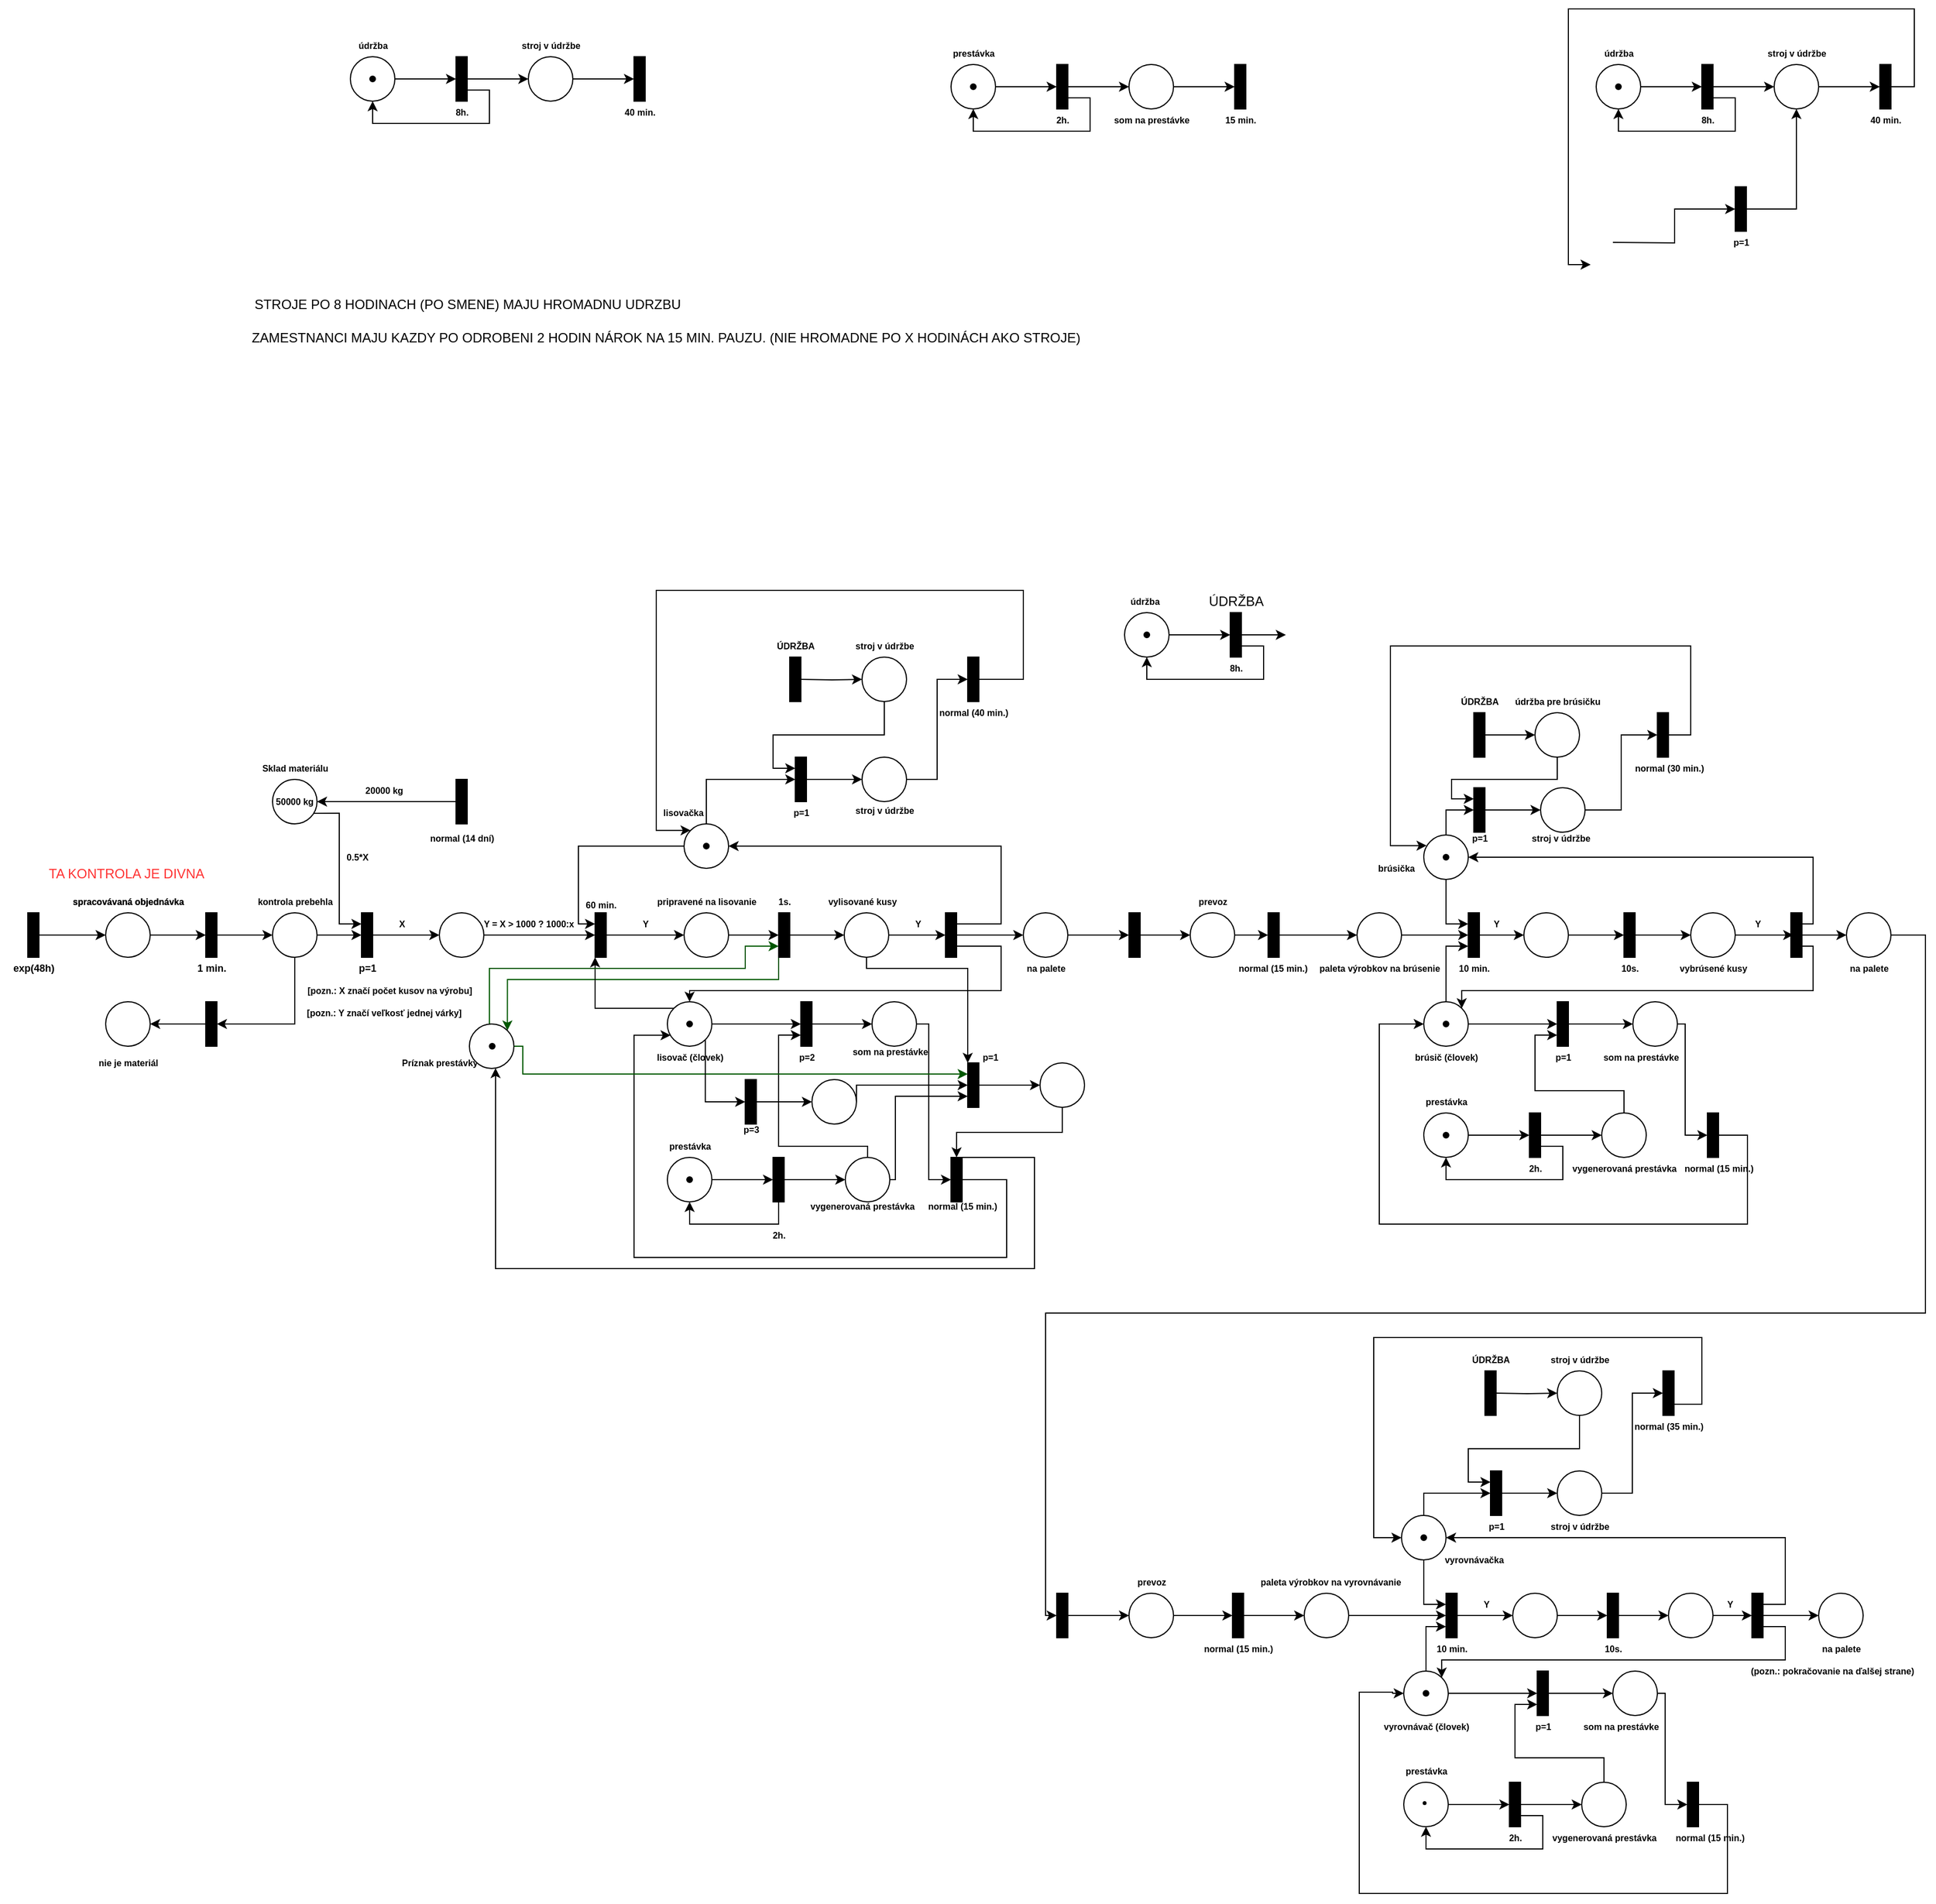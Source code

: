 <mxfile version="22.1.2" type="device" pages="2">
  <diagram name="Page-1" id="9L_iSFYxcWo2DNKwxm4P">
    <mxGraphModel dx="1024" dy="1430" grid="1" gridSize="10" guides="1" tooltips="1" connect="1" arrows="1" fold="1" page="1" pageScale="1" pageWidth="1169" pageHeight="827" math="0" shadow="0">
      <root>
        <mxCell id="0" />
        <mxCell id="1" parent="0" />
        <mxCell id="WV2E-qCdzKCkwWMModYk-13" style="edgeStyle=orthogonalEdgeStyle;rounded=0;orthogonalLoop=1;jettySize=auto;html=1;entryX=0;entryY=0.5;entryDx=0;entryDy=0;" parent="1" source="WV2E-qCdzKCkwWMModYk-2" target="WV2E-qCdzKCkwWMModYk-8" edge="1">
          <mxGeometry relative="1" as="geometry" />
        </mxCell>
        <mxCell id="WV2E-qCdzKCkwWMModYk-2" value="" style="ellipse;whiteSpace=wrap;html=1;aspect=fixed;" parent="1" vertex="1">
          <mxGeometry x="95" y="160" width="40" height="40" as="geometry" />
        </mxCell>
        <mxCell id="WV2E-qCdzKCkwWMModYk-5" style="edgeStyle=orthogonalEdgeStyle;rounded=0;orthogonalLoop=1;jettySize=auto;html=1;entryX=0;entryY=0.5;entryDx=0;entryDy=0;" parent="1" source="WV2E-qCdzKCkwWMModYk-3" target="WV2E-qCdzKCkwWMModYk-2" edge="1">
          <mxGeometry relative="1" as="geometry" />
        </mxCell>
        <mxCell id="WV2E-qCdzKCkwWMModYk-3" value="" style="rounded=0;whiteSpace=wrap;html=1;gradientColor=none;fillColor=#000000;" parent="1" vertex="1">
          <mxGeometry x="25" y="160" width="10" height="40" as="geometry" />
        </mxCell>
        <mxCell id="WV2E-qCdzKCkwWMModYk-6" value="&lt;h6&gt;&lt;font style=&quot;font-size: 9px;&quot;&gt;exp(48h)&lt;/font&gt;&lt;/h6&gt;" style="text;html=1;align=center;verticalAlign=middle;resizable=0;points=[];autosize=1;strokeColor=none;fillColor=none;" parent="1" vertex="1">
          <mxGeometry y="180" width="60" height="60" as="geometry" />
        </mxCell>
        <mxCell id="WV2E-qCdzKCkwWMModYk-7" value="&lt;h6&gt;spracovávaná objednávka&lt;/h6&gt;" style="text;html=1;align=center;verticalAlign=middle;resizable=0;points=[];autosize=1;strokeColor=none;fillColor=none;labelBackgroundColor=none;" parent="1" vertex="1">
          <mxGeometry x="55" y="120" width="120" height="60" as="geometry" />
        </mxCell>
        <mxCell id="WV2E-qCdzKCkwWMModYk-8" value="" style="rounded=0;whiteSpace=wrap;html=1;gradientColor=none;fillColor=#000000;" parent="1" vertex="1">
          <mxGeometry x="185" y="160" width="10" height="40" as="geometry" />
        </mxCell>
        <mxCell id="IB5I2fbD3hVqZCZ33rX3-259" style="edgeStyle=orthogonalEdgeStyle;rounded=0;orthogonalLoop=1;jettySize=auto;html=1;" parent="1" source="WV2E-qCdzKCkwWMModYk-9" target="WV2E-qCdzKCkwWMModYk-92" edge="1">
          <mxGeometry relative="1" as="geometry" />
        </mxCell>
        <mxCell id="WV2E-qCdzKCkwWMModYk-9" value="" style="rounded=0;whiteSpace=wrap;html=1;gradientColor=none;fillColor=#000000;" parent="1" vertex="1">
          <mxGeometry x="1460" y="160" width="10" height="40" as="geometry" />
        </mxCell>
        <mxCell id="IB5I2fbD3hVqZCZ33rX3-263" style="edgeStyle=orthogonalEdgeStyle;rounded=0;orthogonalLoop=1;jettySize=auto;html=1;exitX=1;exitY=0.25;exitDx=0;exitDy=0;entryX=1;entryY=0.5;entryDx=0;entryDy=0;" parent="1" source="WV2E-qCdzKCkwWMModYk-10" target="WV2E-qCdzKCkwWMModYk-88" edge="1">
          <mxGeometry relative="1" as="geometry">
            <Array as="points">
              <mxPoint x="1630" y="170" />
              <mxPoint x="1630" y="110" />
            </Array>
          </mxGeometry>
        </mxCell>
        <mxCell id="IB5I2fbD3hVqZCZ33rX3-264" style="edgeStyle=orthogonalEdgeStyle;rounded=0;orthogonalLoop=1;jettySize=auto;html=1;entryX=0;entryY=0.5;entryDx=0;entryDy=0;" parent="1" source="WV2E-qCdzKCkwWMModYk-10" target="IB5I2fbD3hVqZCZ33rX3-244" edge="1">
          <mxGeometry relative="1" as="geometry" />
        </mxCell>
        <mxCell id="WV2E-qCdzKCkwWMModYk-10" value="" style="rounded=0;whiteSpace=wrap;html=1;gradientColor=none;fillColor=#000000;" parent="1" vertex="1">
          <mxGeometry x="1610" y="160" width="10" height="40" as="geometry" />
        </mxCell>
        <mxCell id="WV2E-qCdzKCkwWMModYk-11" value="" style="rounded=0;whiteSpace=wrap;html=1;gradientColor=none;fillColor=#000000;" parent="1" vertex="1">
          <mxGeometry x="410" y="40" width="10" height="40" as="geometry" />
        </mxCell>
        <mxCell id="IB5I2fbD3hVqZCZ33rX3-255" style="edgeStyle=orthogonalEdgeStyle;rounded=0;orthogonalLoop=1;jettySize=auto;html=1;exitX=1;exitY=0.5;exitDx=0;exitDy=0;" parent="1" source="WV2E-qCdzKCkwWMModYk-12" target="WV2E-qCdzKCkwWMModYk-17" edge="1">
          <mxGeometry relative="1" as="geometry" />
        </mxCell>
        <mxCell id="IB5I2fbD3hVqZCZ33rX3-288" style="edgeStyle=orthogonalEdgeStyle;rounded=0;orthogonalLoop=1;jettySize=auto;html=1;exitX=1;exitY=0.75;exitDx=0;exitDy=0;entryX=1;entryY=0;entryDx=0;entryDy=0;" parent="1" source="WV2E-qCdzKCkwWMModYk-10" target="WV2E-qCdzKCkwWMModYk-76" edge="1">
          <mxGeometry relative="1" as="geometry">
            <Array as="points">
              <mxPoint x="1630" y="190" />
              <mxPoint x="1630" y="230" />
              <mxPoint x="1314" y="230" />
            </Array>
          </mxGeometry>
        </mxCell>
        <mxCell id="WV2E-qCdzKCkwWMModYk-12" value="" style="rounded=0;whiteSpace=wrap;html=1;gradientColor=none;fillColor=#000000;" parent="1" vertex="1">
          <mxGeometry x="1320" y="160" width="10" height="40" as="geometry" />
        </mxCell>
        <mxCell id="WV2E-qCdzKCkwWMModYk-34" style="edgeStyle=orthogonalEdgeStyle;rounded=0;orthogonalLoop=1;jettySize=auto;html=1;entryX=0;entryY=0.5;entryDx=0;entryDy=0;" parent="1" source="WV2E-qCdzKCkwWMModYk-14" target="WV2E-qCdzKCkwWMModYk-26" edge="1">
          <mxGeometry relative="1" as="geometry" />
        </mxCell>
        <mxCell id="WV2E-qCdzKCkwWMModYk-36" style="edgeStyle=orthogonalEdgeStyle;rounded=0;orthogonalLoop=1;jettySize=auto;html=1;entryX=1;entryY=0.5;entryDx=0;entryDy=0;" parent="1" source="WV2E-qCdzKCkwWMModYk-14" target="WV2E-qCdzKCkwWMModYk-25" edge="1">
          <mxGeometry relative="1" as="geometry">
            <mxPoint x="265" y="260" as="targetPoint" />
            <Array as="points">
              <mxPoint x="265" y="260" />
            </Array>
          </mxGeometry>
        </mxCell>
        <mxCell id="WV2E-qCdzKCkwWMModYk-14" value="" style="ellipse;whiteSpace=wrap;html=1;aspect=fixed;" parent="1" vertex="1">
          <mxGeometry x="245" y="160" width="40" height="40" as="geometry" />
        </mxCell>
        <mxCell id="IB5I2fbD3hVqZCZ33rX3-65" style="edgeStyle=orthogonalEdgeStyle;rounded=0;orthogonalLoop=1;jettySize=auto;html=1;entryX=0;entryY=0.5;entryDx=0;entryDy=0;" parent="1" source="WV2E-qCdzKCkwWMModYk-15" target="WV2E-qCdzKCkwWMModYk-27" edge="1">
          <mxGeometry relative="1" as="geometry" />
        </mxCell>
        <mxCell id="WV2E-qCdzKCkwWMModYk-15" value="" style="ellipse;whiteSpace=wrap;html=1;aspect=fixed;" parent="1" vertex="1">
          <mxGeometry x="920" y="160" width="40" height="40" as="geometry" />
        </mxCell>
        <mxCell id="IB5I2fbD3hVqZCZ33rX3-256" style="edgeStyle=orthogonalEdgeStyle;rounded=0;orthogonalLoop=1;jettySize=auto;html=1;entryX=0;entryY=0.5;entryDx=0;entryDy=0;" parent="1" source="WV2E-qCdzKCkwWMModYk-17" target="WV2E-qCdzKCkwWMModYk-9" edge="1">
          <mxGeometry relative="1" as="geometry" />
        </mxCell>
        <mxCell id="WV2E-qCdzKCkwWMModYk-17" value="" style="ellipse;whiteSpace=wrap;html=1;aspect=fixed;" parent="1" vertex="1">
          <mxGeometry x="1370" y="160" width="40" height="40" as="geometry" />
        </mxCell>
        <mxCell id="IB5I2fbD3hVqZCZ33rX3-362" style="edgeStyle=orthogonalEdgeStyle;rounded=0;orthogonalLoop=1;jettySize=auto;html=1;entryX=0;entryY=0.75;entryDx=0;entryDy=0;" parent="1" source="WV2E-qCdzKCkwWMModYk-18" target="WV2E-qCdzKCkwWMModYk-96" edge="1">
          <mxGeometry relative="1" as="geometry">
            <mxPoint x="744.97" y="330" as="targetPoint" />
            <Array as="points">
              <mxPoint x="779.97" y="370" />
              <mxPoint x="699.97" y="370" />
              <mxPoint x="699.97" y="270" />
            </Array>
          </mxGeometry>
        </mxCell>
        <mxCell id="0JuV3yaAXWGvwxn31q9d-13" style="edgeStyle=orthogonalEdgeStyle;rounded=0;orthogonalLoop=1;jettySize=auto;html=1;entryX=0;entryY=0.75;entryDx=0;entryDy=0;" parent="1" source="WV2E-qCdzKCkwWMModYk-18" target="AQtzA0GZhGejeN6KrarQ-29" edge="1">
          <mxGeometry relative="1" as="geometry">
            <mxPoint x="814.97" y="320" as="targetPoint" />
            <Array as="points">
              <mxPoint x="804.97" y="400" />
              <mxPoint x="804.97" y="325" />
            </Array>
          </mxGeometry>
        </mxCell>
        <mxCell id="WV2E-qCdzKCkwWMModYk-18" value="" style="ellipse;whiteSpace=wrap;html=1;aspect=fixed;" parent="1" vertex="1">
          <mxGeometry x="759.97" y="380" width="40" height="40" as="geometry" />
        </mxCell>
        <mxCell id="WV2E-qCdzKCkwWMModYk-103" style="edgeStyle=orthogonalEdgeStyle;rounded=0;orthogonalLoop=1;jettySize=auto;html=1;entryX=0;entryY=0.5;entryDx=0;entryDy=0;" parent="1" source="WV2E-qCdzKCkwWMModYk-19" target="WV2E-qCdzKCkwWMModYk-100" edge="1">
          <mxGeometry relative="1" as="geometry" />
        </mxCell>
        <mxCell id="WV2E-qCdzKCkwWMModYk-19" value="" style="ellipse;whiteSpace=wrap;html=1;aspect=fixed;" parent="1" vertex="1">
          <mxGeometry x="615" y="160" width="40" height="40" as="geometry" />
        </mxCell>
        <mxCell id="WV2E-qCdzKCkwWMModYk-107" style="edgeStyle=orthogonalEdgeStyle;rounded=0;orthogonalLoop=1;jettySize=auto;html=1;entryX=0;entryY=0.5;entryDx=0;entryDy=0;" parent="1" source="WV2E-qCdzKCkwWMModYk-20" target="WV2E-qCdzKCkwWMModYk-97" edge="1">
          <mxGeometry relative="1" as="geometry" />
        </mxCell>
        <mxCell id="0JuV3yaAXWGvwxn31q9d-42" style="edgeStyle=orthogonalEdgeStyle;rounded=0;orthogonalLoop=1;jettySize=auto;html=1;entryX=0;entryY=0;entryDx=0;entryDy=0;" parent="1" source="WV2E-qCdzKCkwWMModYk-20" target="AQtzA0GZhGejeN6KrarQ-29" edge="1">
          <mxGeometry relative="1" as="geometry">
            <Array as="points">
              <mxPoint x="779" y="210" />
              <mxPoint x="870" y="210" />
            </Array>
          </mxGeometry>
        </mxCell>
        <mxCell id="WV2E-qCdzKCkwWMModYk-20" value="" style="ellipse;whiteSpace=wrap;html=1;aspect=fixed;" parent="1" vertex="1">
          <mxGeometry x="759" y="160" width="40" height="40" as="geometry" />
        </mxCell>
        <mxCell id="WV2E-qCdzKCkwWMModYk-59" style="edgeStyle=orthogonalEdgeStyle;rounded=0;orthogonalLoop=1;jettySize=auto;html=1;entryX=0;entryY=0.25;entryDx=0;entryDy=0;" parent="1" source="WV2E-qCdzKCkwWMModYk-21" target="WV2E-qCdzKCkwWMModYk-30" edge="1">
          <mxGeometry relative="1" as="geometry">
            <Array as="points">
              <mxPoint x="520" y="100" />
              <mxPoint x="520" y="170" />
            </Array>
          </mxGeometry>
        </mxCell>
        <mxCell id="IB5I2fbD3hVqZCZ33rX3-16" style="edgeStyle=orthogonalEdgeStyle;rounded=0;orthogonalLoop=1;jettySize=auto;html=1;exitX=0.5;exitY=0;exitDx=0;exitDy=0;entryX=0;entryY=0.5;entryDx=0;entryDy=0;" parent="1" source="WV2E-qCdzKCkwWMModYk-21" target="WV2E-qCdzKCkwWMModYk-28" edge="1">
          <mxGeometry relative="1" as="geometry" />
        </mxCell>
        <mxCell id="WV2E-qCdzKCkwWMModYk-21" value="" style="ellipse;whiteSpace=wrap;html=1;aspect=fixed;" parent="1" vertex="1">
          <mxGeometry x="615" y="80" width="40" height="40" as="geometry" />
        </mxCell>
        <mxCell id="WV2E-qCdzKCkwWMModYk-22" value="&lt;h6&gt;50000 kg&lt;/h6&gt;" style="ellipse;whiteSpace=wrap;html=1;aspect=fixed;" parent="1" vertex="1">
          <mxGeometry x="245" y="40" width="40" height="40" as="geometry" />
        </mxCell>
        <mxCell id="WV2E-qCdzKCkwWMModYk-50" style="edgeStyle=orthogonalEdgeStyle;rounded=0;orthogonalLoop=1;jettySize=auto;html=1;entryX=0;entryY=0.5;entryDx=0;entryDy=0;" parent="1" source="WV2E-qCdzKCkwWMModYk-23" target="WV2E-qCdzKCkwWMModYk-30" edge="1">
          <mxGeometry relative="1" as="geometry">
            <mxPoint x="535" y="180" as="targetPoint" />
          </mxGeometry>
        </mxCell>
        <mxCell id="WV2E-qCdzKCkwWMModYk-23" value="" style="ellipse;whiteSpace=wrap;html=1;aspect=fixed;" parent="1" vertex="1">
          <mxGeometry x="395" y="160" width="40" height="40" as="geometry" />
        </mxCell>
        <mxCell id="WV2E-qCdzKCkwWMModYk-24" value="" style="ellipse;whiteSpace=wrap;html=1;aspect=fixed;" parent="1" vertex="1">
          <mxGeometry x="95" y="240" width="40" height="40" as="geometry" />
        </mxCell>
        <mxCell id="WV2E-qCdzKCkwWMModYk-37" style="edgeStyle=orthogonalEdgeStyle;rounded=0;orthogonalLoop=1;jettySize=auto;html=1;" parent="1" source="WV2E-qCdzKCkwWMModYk-25" target="WV2E-qCdzKCkwWMModYk-24" edge="1">
          <mxGeometry relative="1" as="geometry" />
        </mxCell>
        <mxCell id="WV2E-qCdzKCkwWMModYk-25" value="" style="rounded=0;whiteSpace=wrap;html=1;gradientColor=none;fillColor=#000000;" parent="1" vertex="1">
          <mxGeometry x="185" y="240" width="10" height="40" as="geometry" />
        </mxCell>
        <mxCell id="WV2E-qCdzKCkwWMModYk-40" style="edgeStyle=orthogonalEdgeStyle;rounded=0;orthogonalLoop=1;jettySize=auto;html=1;entryX=0;entryY=0.5;entryDx=0;entryDy=0;" parent="1" source="WV2E-qCdzKCkwWMModYk-26" target="WV2E-qCdzKCkwWMModYk-23" edge="1">
          <mxGeometry relative="1" as="geometry" />
        </mxCell>
        <mxCell id="WV2E-qCdzKCkwWMModYk-26" value="" style="rounded=0;whiteSpace=wrap;html=1;gradientColor=none;fillColor=#000000;" parent="1" vertex="1">
          <mxGeometry x="325" y="160" width="10" height="40" as="geometry" />
        </mxCell>
        <mxCell id="IB5I2fbD3hVqZCZ33rX3-66" style="edgeStyle=orthogonalEdgeStyle;rounded=0;orthogonalLoop=1;jettySize=auto;html=1;entryX=0;entryY=0.5;entryDx=0;entryDy=0;" parent="1" source="WV2E-qCdzKCkwWMModYk-27" target="WV2E-qCdzKCkwWMModYk-94" edge="1">
          <mxGeometry relative="1" as="geometry" />
        </mxCell>
        <mxCell id="WV2E-qCdzKCkwWMModYk-27" value="" style="rounded=0;whiteSpace=wrap;html=1;gradientColor=none;fillColor=#000000;" parent="1" vertex="1">
          <mxGeometry x="1015" y="160" width="10" height="40" as="geometry" />
        </mxCell>
        <mxCell id="IB5I2fbD3hVqZCZ33rX3-368" style="edgeStyle=orthogonalEdgeStyle;rounded=0;orthogonalLoop=1;jettySize=auto;html=1;entryX=0;entryY=0.5;entryDx=0;entryDy=0;" parent="1" source="WV2E-qCdzKCkwWMModYk-28" target="IB5I2fbD3hVqZCZ33rX3-248" edge="1">
          <mxGeometry relative="1" as="geometry" />
        </mxCell>
        <mxCell id="WV2E-qCdzKCkwWMModYk-28" value="" style="rounded=0;whiteSpace=wrap;html=1;gradientColor=none;fillColor=#000000;" parent="1" vertex="1">
          <mxGeometry x="715" y="20" width="10" height="40" as="geometry" />
        </mxCell>
        <mxCell id="0JuV3yaAXWGvwxn31q9d-7" style="edgeStyle=orthogonalEdgeStyle;rounded=0;orthogonalLoop=1;jettySize=auto;html=1;exitX=1;exitY=0.25;exitDx=0;exitDy=0;entryX=0.588;entryY=0.992;entryDx=0;entryDy=0;entryPerimeter=0;" parent="1" source="WV2E-qCdzKCkwWMModYk-29" target="AQtzA0GZhGejeN6KrarQ-5" edge="1">
          <mxGeometry relative="1" as="geometry">
            <mxPoint x="500" y="440" as="targetPoint" />
            <Array as="points">
              <mxPoint x="865" y="380" />
              <mxPoint x="930" y="380" />
              <mxPoint x="930" y="480" />
              <mxPoint x="446" y="480" />
            </Array>
          </mxGeometry>
        </mxCell>
        <mxCell id="WV2E-qCdzKCkwWMModYk-29" value="" style="rounded=0;whiteSpace=wrap;html=1;gradientColor=none;fillColor=#000000;" parent="1" vertex="1">
          <mxGeometry x="854.97" y="380" width="10" height="40" as="geometry" />
        </mxCell>
        <mxCell id="WV2E-qCdzKCkwWMModYk-57" style="edgeStyle=orthogonalEdgeStyle;rounded=0;orthogonalLoop=1;jettySize=auto;html=1;entryX=0;entryY=0.5;entryDx=0;entryDy=0;" parent="1" source="WV2E-qCdzKCkwWMModYk-30" target="WV2E-qCdzKCkwWMModYk-19" edge="1">
          <mxGeometry relative="1" as="geometry" />
        </mxCell>
        <mxCell id="0JuV3yaAXWGvwxn31q9d-3" style="edgeStyle=orthogonalEdgeStyle;rounded=0;orthogonalLoop=1;jettySize=auto;html=1;exitX=0;exitY=1;exitDx=0;exitDy=0;entryX=1;entryY=0;entryDx=0;entryDy=0;fillColor=#008a00;strokeColor=#005700;" parent="1" source="WV2E-qCdzKCkwWMModYk-100" target="AQtzA0GZhGejeN6KrarQ-5" edge="1">
          <mxGeometry relative="1" as="geometry">
            <Array as="points">
              <mxPoint x="700" y="220" />
              <mxPoint x="456" y="220" />
            </Array>
          </mxGeometry>
        </mxCell>
        <mxCell id="WV2E-qCdzKCkwWMModYk-30" value="" style="rounded=0;whiteSpace=wrap;html=1;gradientColor=none;fillColor=#000000;" parent="1" vertex="1">
          <mxGeometry x="535" y="160" width="10" height="40" as="geometry" />
        </mxCell>
        <mxCell id="WV2E-qCdzKCkwWMModYk-31" style="edgeStyle=orthogonalEdgeStyle;rounded=0;orthogonalLoop=1;jettySize=auto;html=1;exitX=1;exitY=0.5;exitDx=0;exitDy=0;entryX=0;entryY=0.5;entryDx=0;entryDy=0;" parent="1" source="WV2E-qCdzKCkwWMModYk-8" target="WV2E-qCdzKCkwWMModYk-14" edge="1">
          <mxGeometry relative="1" as="geometry" />
        </mxCell>
        <mxCell id="WV2E-qCdzKCkwWMModYk-32" value="&lt;h6 style=&quot;line-height: 120%;&quot;&gt;spracovávaná objednávka&lt;/h6&gt;" style="text;html=1;align=center;verticalAlign=middle;resizable=0;points=[];autosize=1;strokeColor=none;fillColor=none;labelBackgroundColor=none;" parent="1" vertex="1">
          <mxGeometry x="55" y="120" width="120" height="60" as="geometry" />
        </mxCell>
        <mxCell id="WV2E-qCdzKCkwWMModYk-33" value="&lt;h6&gt;&lt;font style=&quot;font-size: 9px;&quot;&gt;1 min.&lt;/font&gt;&lt;/h6&gt;" style="text;html=1;align=center;verticalAlign=middle;resizable=0;points=[];autosize=1;strokeColor=none;fillColor=none;" parent="1" vertex="1">
          <mxGeometry x="165" y="180" width="50" height="60" as="geometry" />
        </mxCell>
        <mxCell id="WV2E-qCdzKCkwWMModYk-38" value="&lt;h6&gt;nie je materiál&lt;/h6&gt;" style="text;html=1;align=center;verticalAlign=middle;resizable=0;points=[];autosize=1;strokeColor=none;fillColor=none;" parent="1" vertex="1">
          <mxGeometry x="75" y="265" width="80" height="60" as="geometry" />
        </mxCell>
        <mxCell id="WV2E-qCdzKCkwWMModYk-39" value="&lt;h6&gt;&lt;font style=&quot;font-size: 9px;&quot;&gt;p=1&lt;/font&gt;&lt;/h6&gt;" style="text;html=1;align=center;verticalAlign=middle;resizable=0;points=[];autosize=1;strokeColor=none;fillColor=none;" parent="1" vertex="1">
          <mxGeometry x="310" y="180" width="40" height="60" as="geometry" />
        </mxCell>
        <mxCell id="WV2E-qCdzKCkwWMModYk-41" value="&lt;h6&gt;X&lt;/h6&gt;" style="text;html=1;align=center;verticalAlign=middle;resizable=0;points=[];autosize=1;strokeColor=none;fillColor=none;" parent="1" vertex="1">
          <mxGeometry x="346" y="140" width="30" height="60" as="geometry" />
        </mxCell>
        <mxCell id="WV2E-qCdzKCkwWMModYk-42" value="&lt;h6&gt;normal (14 dní)&lt;/h6&gt;" style="text;html=1;align=center;verticalAlign=middle;resizable=0;points=[];autosize=1;strokeColor=none;fillColor=none;" parent="1" vertex="1">
          <mxGeometry x="375" y="63" width="80" height="60" as="geometry" />
        </mxCell>
        <mxCell id="WV2E-qCdzKCkwWMModYk-43" style="edgeStyle=orthogonalEdgeStyle;rounded=0;orthogonalLoop=1;jettySize=auto;html=1;entryX=1;entryY=0.5;entryDx=0;entryDy=0;" parent="1" source="WV2E-qCdzKCkwWMModYk-11" target="WV2E-qCdzKCkwWMModYk-22" edge="1">
          <mxGeometry relative="1" as="geometry" />
        </mxCell>
        <mxCell id="WV2E-qCdzKCkwWMModYk-44" value="&lt;h6&gt;20000 kg&lt;/h6&gt;" style="text;html=1;align=center;verticalAlign=middle;resizable=0;points=[];autosize=1;strokeColor=none;fillColor=none;" parent="1" vertex="1">
          <mxGeometry x="315" y="20" width="60" height="60" as="geometry" />
        </mxCell>
        <mxCell id="WV2E-qCdzKCkwWMModYk-35" value="&lt;h6&gt;kontrola prebehla&lt;/h6&gt;" style="text;html=1;align=center;verticalAlign=middle;resizable=0;points=[];autosize=1;strokeColor=none;fillColor=none;" parent="1" vertex="1">
          <mxGeometry x="220" y="120" width="90" height="60" as="geometry" />
        </mxCell>
        <mxCell id="WV2E-qCdzKCkwWMModYk-47" style="edgeStyle=orthogonalEdgeStyle;rounded=0;orthogonalLoop=1;jettySize=auto;html=1;exitX=0.934;exitY=0.761;exitDx=0;exitDy=0;exitPerimeter=0;entryX=0;entryY=0.25;entryDx=0;entryDy=0;" parent="1" source="WV2E-qCdzKCkwWMModYk-22" target="WV2E-qCdzKCkwWMModYk-26" edge="1">
          <mxGeometry relative="1" as="geometry">
            <mxPoint x="285" y="110" as="targetPoint" />
          </mxGeometry>
        </mxCell>
        <mxCell id="WV2E-qCdzKCkwWMModYk-48" value="&lt;h6&gt;0.5*X&lt;/h6&gt;" style="text;html=1;align=center;verticalAlign=middle;resizable=0;points=[];autosize=1;strokeColor=none;fillColor=none;" parent="1" vertex="1">
          <mxGeometry x="301" y="80" width="40" height="60" as="geometry" />
        </mxCell>
        <mxCell id="WV2E-qCdzKCkwWMModYk-49" value="&lt;h6&gt;&lt;font style=&quot;font-size: 8px;&quot;&gt;[pozn.: X značí počet kusov na výrobu]&lt;/font&gt;&lt;/h6&gt;" style="text;html=1;align=center;verticalAlign=middle;resizable=0;points=[];autosize=1;strokeColor=none;fillColor=none;" parent="1" vertex="1">
          <mxGeometry x="265" y="200" width="170" height="60" as="geometry" />
        </mxCell>
        <mxCell id="WV2E-qCdzKCkwWMModYk-52" value="&lt;h6&gt;Y = X &amp;gt; 1000 ? 1000:x&lt;/h6&gt;" style="text;html=1;align=center;verticalAlign=middle;resizable=0;points=[];autosize=1;strokeColor=none;fillColor=none;" parent="1" vertex="1">
          <mxGeometry x="425.01" y="140" width="100" height="60" as="geometry" />
        </mxCell>
        <mxCell id="WV2E-qCdzKCkwWMModYk-53" value="&lt;h6&gt;[pozn.: Y značí veľkosť jednej várky]&lt;/h6&gt;" style="text;html=1;align=center;verticalAlign=middle;resizable=0;points=[];autosize=1;strokeColor=none;fillColor=none;" parent="1" vertex="1">
          <mxGeometry x="265" y="220" width="160" height="60" as="geometry" />
        </mxCell>
        <mxCell id="WV2E-qCdzKCkwWMModYk-54" value="&lt;h6&gt;60 min.&lt;/h6&gt;" style="text;html=1;align=center;verticalAlign=middle;resizable=0;points=[];autosize=1;strokeColor=none;fillColor=none;" parent="1" vertex="1">
          <mxGeometry x="515" y="123" width="50" height="60" as="geometry" />
        </mxCell>
        <mxCell id="WV2E-qCdzKCkwWMModYk-55" value="&lt;h6&gt;Sklad materiálu&lt;/h6&gt;" style="text;html=1;align=center;verticalAlign=middle;resizable=0;points=[];autosize=1;strokeColor=none;fillColor=none;" parent="1" vertex="1">
          <mxGeometry x="225" width="80" height="60" as="geometry" />
        </mxCell>
        <mxCell id="WV2E-qCdzKCkwWMModYk-58" value="&lt;h6&gt;Y&lt;/h6&gt;" style="text;html=1;align=center;verticalAlign=middle;resizable=0;points=[];autosize=1;strokeColor=none;fillColor=none;" parent="1" vertex="1">
          <mxGeometry x="565" y="140" width="30" height="60" as="geometry" />
        </mxCell>
        <mxCell id="WV2E-qCdzKCkwWMModYk-60" value="" style="ellipse;whiteSpace=wrap;html=1;aspect=fixed;gradientColor=none;fillColor=#000000;" parent="1" vertex="1">
          <mxGeometry x="632.5" y="97.5" width="5" height="5" as="geometry" />
        </mxCell>
        <mxCell id="WV2E-qCdzKCkwWMModYk-63" value="" style="group" parent="1" vertex="1" connectable="0">
          <mxGeometry x="599.97" y="380" width="40" height="40" as="geometry" />
        </mxCell>
        <mxCell id="WV2E-qCdzKCkwWMModYk-61" value="" style="ellipse;whiteSpace=wrap;html=1;aspect=fixed;" parent="WV2E-qCdzKCkwWMModYk-63" vertex="1">
          <mxGeometry width="40" height="40" as="geometry" />
        </mxCell>
        <mxCell id="WV2E-qCdzKCkwWMModYk-62" value="" style="ellipse;whiteSpace=wrap;html=1;aspect=fixed;gradientColor=none;fillColor=#000000;" parent="WV2E-qCdzKCkwWMModYk-63" vertex="1">
          <mxGeometry x="17.5" y="17.5" width="5" height="5" as="geometry" />
        </mxCell>
        <mxCell id="WV2E-qCdzKCkwWMModYk-66" value="" style="group" parent="1" vertex="1" connectable="0">
          <mxGeometry x="1260" y="702" width="40" height="40" as="geometry" />
        </mxCell>
        <mxCell id="WV2E-qCdzKCkwWMModYk-67" value="" style="ellipse;whiteSpace=wrap;html=1;aspect=fixed;" parent="WV2E-qCdzKCkwWMModYk-66" vertex="1">
          <mxGeometry width="40" height="40" as="geometry" />
        </mxCell>
        <mxCell id="WV2E-qCdzKCkwWMModYk-68" value="" style="ellipse;whiteSpace=wrap;html=1;aspect=fixed;gradientColor=none;fillColor=#000000;" parent="WV2E-qCdzKCkwWMModYk-66" vertex="1">
          <mxGeometry x="17.5" y="17.5" width="5" height="5" as="geometry" />
        </mxCell>
        <mxCell id="WV2E-qCdzKCkwWMModYk-75" value="" style="group" parent="1" vertex="1" connectable="0">
          <mxGeometry x="1280" y="240" width="40" height="40" as="geometry" />
        </mxCell>
        <mxCell id="WV2E-qCdzKCkwWMModYk-76" value="" style="ellipse;whiteSpace=wrap;html=1;aspect=fixed;" parent="WV2E-qCdzKCkwWMModYk-75" vertex="1">
          <mxGeometry width="40" height="40" as="geometry" />
        </mxCell>
        <mxCell id="WV2E-qCdzKCkwWMModYk-77" value="" style="ellipse;whiteSpace=wrap;html=1;aspect=fixed;gradientColor=none;fillColor=#000000;" parent="WV2E-qCdzKCkwWMModYk-75" vertex="1">
          <mxGeometry x="17.5" y="17.5" width="5" height="5" as="geometry" />
        </mxCell>
        <mxCell id="WV2E-qCdzKCkwWMModYk-84" value="" style="group" parent="1" vertex="1" connectable="0">
          <mxGeometry x="599.97" y="240" width="40" height="40" as="geometry" />
        </mxCell>
        <mxCell id="WV2E-qCdzKCkwWMModYk-85" value="" style="ellipse;whiteSpace=wrap;html=1;aspect=fixed;" parent="WV2E-qCdzKCkwWMModYk-84" vertex="1">
          <mxGeometry width="40" height="40" as="geometry" />
        </mxCell>
        <mxCell id="WV2E-qCdzKCkwWMModYk-86" value="" style="ellipse;whiteSpace=wrap;html=1;aspect=fixed;gradientColor=none;fillColor=#000000;" parent="WV2E-qCdzKCkwWMModYk-84" vertex="1">
          <mxGeometry x="17.5" y="17.5" width="5" height="5" as="geometry" />
        </mxCell>
        <mxCell id="WV2E-qCdzKCkwWMModYk-87" value="" style="group" parent="1" vertex="1" connectable="0">
          <mxGeometry x="1280" y="90" width="40" height="40" as="geometry" />
        </mxCell>
        <mxCell id="WV2E-qCdzKCkwWMModYk-88" value="" style="ellipse;whiteSpace=wrap;html=1;aspect=fixed;" parent="WV2E-qCdzKCkwWMModYk-87" vertex="1">
          <mxGeometry width="40" height="40" as="geometry" />
        </mxCell>
        <mxCell id="WV2E-qCdzKCkwWMModYk-89" value="" style="ellipse;whiteSpace=wrap;html=1;aspect=fixed;gradientColor=none;fillColor=#000000;" parent="WV2E-qCdzKCkwWMModYk-87" vertex="1">
          <mxGeometry x="17.5" y="17.5" width="5" height="5" as="geometry" />
        </mxCell>
        <mxCell id="IB5I2fbD3hVqZCZ33rX3-358" style="edgeStyle=orthogonalEdgeStyle;rounded=0;orthogonalLoop=1;jettySize=auto;html=1;entryX=0;entryY=0.5;entryDx=0;entryDy=0;" parent="1" source="WV2E-qCdzKCkwWMModYk-90" target="IB5I2fbD3hVqZCZ33rX3-235" edge="1">
          <mxGeometry relative="1" as="geometry">
            <mxPoint x="1290" y="792" as="targetPoint" />
          </mxGeometry>
        </mxCell>
        <mxCell id="WV2E-qCdzKCkwWMModYk-90" value="" style="ellipse;whiteSpace=wrap;html=1;aspect=fixed;" parent="1" vertex="1">
          <mxGeometry x="1172.5" y="772" width="40" height="40" as="geometry" />
        </mxCell>
        <mxCell id="IB5I2fbD3hVqZCZ33rX3-1001" style="edgeStyle=orthogonalEdgeStyle;rounded=0;orthogonalLoop=1;jettySize=auto;html=1;entryX=0;entryY=0.5;entryDx=0;entryDy=0;" parent="1" source="WV2E-qCdzKCkwWMModYk-91" target="IB5I2fbD3hVqZCZ33rX3-237" edge="1">
          <mxGeometry relative="1" as="geometry" />
        </mxCell>
        <mxCell id="WV2E-qCdzKCkwWMModYk-91" value="" style="ellipse;whiteSpace=wrap;html=1;aspect=fixed;" parent="1" vertex="1">
          <mxGeometry x="1360" y="772" width="40" height="40" as="geometry" />
        </mxCell>
        <mxCell id="WV2E-qCdzKCkwWMModYk-92" value="" style="ellipse;whiteSpace=wrap;html=1;aspect=fixed;" parent="1" vertex="1">
          <mxGeometry x="1520" y="160" width="40" height="40" as="geometry" />
        </mxCell>
        <mxCell id="IB5I2fbD3hVqZCZ33rX3-254" style="edgeStyle=orthogonalEdgeStyle;rounded=0;orthogonalLoop=1;jettySize=auto;html=1;entryX=0;entryY=0.5;entryDx=0;entryDy=0;" parent="1" source="WV2E-qCdzKCkwWMModYk-93" target="WV2E-qCdzKCkwWMModYk-12" edge="1">
          <mxGeometry relative="1" as="geometry" />
        </mxCell>
        <mxCell id="WV2E-qCdzKCkwWMModYk-93" value="" style="ellipse;whiteSpace=wrap;html=1;aspect=fixed;" parent="1" vertex="1">
          <mxGeometry x="1220" y="160" width="40" height="40" as="geometry" />
        </mxCell>
        <mxCell id="IB5I2fbD3hVqZCZ33rX3-242" style="edgeStyle=orthogonalEdgeStyle;rounded=0;orthogonalLoop=1;jettySize=auto;html=1;entryX=0;entryY=0.5;entryDx=0;entryDy=0;" parent="1" source="WV2E-qCdzKCkwWMModYk-94" target="WV2E-qCdzKCkwWMModYk-95" edge="1">
          <mxGeometry relative="1" as="geometry" />
        </mxCell>
        <mxCell id="WV2E-qCdzKCkwWMModYk-94" value="" style="ellipse;whiteSpace=wrap;html=1;aspect=fixed;" parent="1" vertex="1">
          <mxGeometry x="1070" y="160" width="40" height="40" as="geometry" />
        </mxCell>
        <mxCell id="IB5I2fbD3hVqZCZ33rX3-252" style="edgeStyle=orthogonalEdgeStyle;rounded=0;orthogonalLoop=1;jettySize=auto;html=1;entryX=0;entryY=0.5;entryDx=0;entryDy=0;" parent="1" source="WV2E-qCdzKCkwWMModYk-95" target="WV2E-qCdzKCkwWMModYk-93" edge="1">
          <mxGeometry relative="1" as="geometry">
            <mxPoint x="1240" y="180" as="targetPoint" />
          </mxGeometry>
        </mxCell>
        <mxCell id="WV2E-qCdzKCkwWMModYk-95" value="" style="rounded=0;whiteSpace=wrap;html=1;gradientColor=none;fillColor=#000000;" parent="1" vertex="1">
          <mxGeometry x="1140" y="160" width="10" height="40" as="geometry" />
        </mxCell>
        <mxCell id="IB5I2fbD3hVqZCZ33rX3-364" style="edgeStyle=orthogonalEdgeStyle;rounded=0;orthogonalLoop=1;jettySize=auto;html=1;entryX=0;entryY=0.5;entryDx=0;entryDy=0;" parent="1" source="WV2E-qCdzKCkwWMModYk-96" target="IB5I2fbD3hVqZCZ33rX3-338" edge="1">
          <mxGeometry relative="1" as="geometry" />
        </mxCell>
        <mxCell id="WV2E-qCdzKCkwWMModYk-96" value="" style="rounded=0;whiteSpace=wrap;html=1;gradientColor=none;fillColor=#000000;" parent="1" vertex="1">
          <mxGeometry x="719.97" y="240" width="10" height="40" as="geometry" />
        </mxCell>
        <mxCell id="WV2E-qCdzKCkwWMModYk-119" style="edgeStyle=orthogonalEdgeStyle;rounded=0;orthogonalLoop=1;jettySize=auto;html=1;entryX=1;entryY=0.5;entryDx=0;entryDy=0;exitX=1;exitY=0.25;exitDx=0;exitDy=0;" parent="1" source="WV2E-qCdzKCkwWMModYk-97" target="WV2E-qCdzKCkwWMModYk-21" edge="1">
          <mxGeometry relative="1" as="geometry">
            <Array as="points">
              <mxPoint x="900" y="170" />
              <mxPoint x="900" y="100" />
            </Array>
          </mxGeometry>
        </mxCell>
        <mxCell id="IB5I2fbD3hVqZCZ33rX3-1" style="edgeStyle=orthogonalEdgeStyle;rounded=0;orthogonalLoop=1;jettySize=auto;html=1;entryX=0;entryY=0.5;entryDx=0;entryDy=0;" parent="1" source="WV2E-qCdzKCkwWMModYk-97" target="WV2E-qCdzKCkwWMModYk-15" edge="1">
          <mxGeometry relative="1" as="geometry" />
        </mxCell>
        <mxCell id="WV2E-qCdzKCkwWMModYk-97" value="" style="rounded=0;whiteSpace=wrap;html=1;gradientColor=none;fillColor=#000000;" parent="1" vertex="1">
          <mxGeometry x="850" y="160" width="10" height="40" as="geometry" />
        </mxCell>
        <mxCell id="IB5I2fbD3hVqZCZ33rX3-9" style="edgeStyle=orthogonalEdgeStyle;rounded=0;orthogonalLoop=1;jettySize=auto;html=1;entryX=0;entryY=0.5;entryDx=0;entryDy=0;" parent="1" source="WV2E-qCdzKCkwWMModYk-98" target="WV2E-qCdzKCkwWMModYk-18" edge="1">
          <mxGeometry relative="1" as="geometry" />
        </mxCell>
        <mxCell id="OibkXNvScJ8E5EVbdVE0-1" style="edgeStyle=orthogonalEdgeStyle;rounded=0;orthogonalLoop=1;jettySize=auto;html=1;entryX=0.5;entryY=1;entryDx=0;entryDy=0;" parent="1" source="WV2E-qCdzKCkwWMModYk-98" target="WV2E-qCdzKCkwWMModYk-61" edge="1">
          <mxGeometry relative="1" as="geometry">
            <Array as="points">
              <mxPoint x="700" y="440" />
              <mxPoint x="620" y="440" />
            </Array>
          </mxGeometry>
        </mxCell>
        <mxCell id="WV2E-qCdzKCkwWMModYk-98" value="" style="rounded=0;whiteSpace=wrap;html=1;gradientColor=none;fillColor=#000000;" parent="1" vertex="1">
          <mxGeometry x="694.97" y="380" width="10" height="40" as="geometry" />
        </mxCell>
        <mxCell id="WV2E-qCdzKCkwWMModYk-105" style="edgeStyle=orthogonalEdgeStyle;rounded=0;orthogonalLoop=1;jettySize=auto;html=1;entryX=0;entryY=0.5;entryDx=0;entryDy=0;" parent="1" source="WV2E-qCdzKCkwWMModYk-100" target="WV2E-qCdzKCkwWMModYk-20" edge="1">
          <mxGeometry relative="1" as="geometry" />
        </mxCell>
        <mxCell id="WV2E-qCdzKCkwWMModYk-100" value="" style="rounded=0;whiteSpace=wrap;html=1;gradientColor=none;fillColor=#000000;" parent="1" vertex="1">
          <mxGeometry x="700" y="160" width="10" height="40" as="geometry" />
        </mxCell>
        <mxCell id="WV2E-qCdzKCkwWMModYk-101" value="&lt;h6&gt;lisovačka&lt;/h6&gt;" style="text;html=1;align=center;verticalAlign=middle;resizable=0;points=[];autosize=1;strokeColor=none;fillColor=none;" parent="1" vertex="1">
          <mxGeometry x="584" y="40" width="60" height="60" as="geometry" />
        </mxCell>
        <mxCell id="WV2E-qCdzKCkwWMModYk-102" value="&lt;h6&gt;pripravené na lisovanie&lt;/h6&gt;" style="text;html=1;align=center;verticalAlign=middle;resizable=0;points=[];autosize=1;strokeColor=none;fillColor=none;" parent="1" vertex="1">
          <mxGeometry x="580" y="120" width="110" height="60" as="geometry" />
        </mxCell>
        <mxCell id="WV2E-qCdzKCkwWMModYk-104" value="&lt;h6&gt;1s.&lt;/h6&gt;" style="text;html=1;align=center;verticalAlign=middle;resizable=0;points=[];autosize=1;strokeColor=none;fillColor=none;" parent="1" vertex="1">
          <mxGeometry x="690" y="120" width="30" height="60" as="geometry" />
        </mxCell>
        <mxCell id="WV2E-qCdzKCkwWMModYk-106" value="&lt;h6&gt;vylisované kusy&lt;/h6&gt;" style="text;html=1;align=center;verticalAlign=middle;resizable=0;points=[];autosize=1;strokeColor=none;fillColor=none;" parent="1" vertex="1">
          <mxGeometry x="730" y="120" width="90" height="60" as="geometry" />
        </mxCell>
        <mxCell id="WV2E-qCdzKCkwWMModYk-108" value="&lt;h6&gt;Y&lt;/h6&gt;" style="text;html=1;align=center;verticalAlign=middle;resizable=0;points=[];autosize=1;strokeColor=none;fillColor=none;" parent="1" vertex="1">
          <mxGeometry x="810" y="140" width="30" height="60" as="geometry" />
        </mxCell>
        <mxCell id="WV2E-qCdzKCkwWMModYk-112" value="&lt;h6&gt;lisovač (človek)&lt;/h6&gt;" style="text;html=1;align=center;verticalAlign=middle;resizable=0;points=[];autosize=1;strokeColor=none;fillColor=none;" parent="1" vertex="1">
          <mxGeometry x="579.97" y="260" width="80" height="60" as="geometry" />
        </mxCell>
        <mxCell id="WV2E-qCdzKCkwWMModYk-113" style="edgeStyle=orthogonalEdgeStyle;rounded=0;orthogonalLoop=1;jettySize=auto;html=1;entryX=0;entryY=1;entryDx=0;entryDy=0;exitX=0;exitY=0;exitDx=0;exitDy=0;" parent="1" source="WV2E-qCdzKCkwWMModYk-85" target="WV2E-qCdzKCkwWMModYk-30" edge="1">
          <mxGeometry relative="1" as="geometry">
            <mxPoint x="535" y="190" as="targetPoint" />
            <mxPoint x="620" y="270" as="sourcePoint" />
            <Array as="points">
              <mxPoint x="535" y="246" />
            </Array>
          </mxGeometry>
        </mxCell>
        <mxCell id="WV2E-qCdzKCkwWMModYk-120" value="&lt;h6&gt;p=2&lt;/h6&gt;" style="text;html=1;align=center;verticalAlign=middle;resizable=0;points=[];autosize=1;strokeColor=none;fillColor=none;" parent="1" vertex="1">
          <mxGeometry x="704.97" y="260" width="40" height="60" as="geometry" />
        </mxCell>
        <mxCell id="WV2E-qCdzKCkwWMModYk-121" style="edgeStyle=orthogonalEdgeStyle;rounded=0;orthogonalLoop=1;jettySize=auto;html=1;entryX=0;entryY=0.5;entryDx=0;entryDy=0;" parent="1" source="WV2E-qCdzKCkwWMModYk-85" target="WV2E-qCdzKCkwWMModYk-96" edge="1">
          <mxGeometry relative="1" as="geometry" />
        </mxCell>
        <mxCell id="IB5I2fbD3hVqZCZ33rX3-2" value="&lt;h6&gt;na palete&lt;/h6&gt;" style="text;html=1;align=center;verticalAlign=middle;resizable=0;points=[];autosize=1;strokeColor=none;fillColor=none;" parent="1" vertex="1">
          <mxGeometry x="910" y="180" width="60" height="60" as="geometry" />
        </mxCell>
        <mxCell id="IB5I2fbD3hVqZCZ33rX3-3" style="edgeStyle=orthogonalEdgeStyle;rounded=0;orthogonalLoop=1;jettySize=auto;html=1;exitX=1;exitY=0.75;exitDx=0;exitDy=0;entryX=0.5;entryY=0;entryDx=0;entryDy=0;" parent="1" source="WV2E-qCdzKCkwWMModYk-97" target="WV2E-qCdzKCkwWMModYk-85" edge="1">
          <mxGeometry relative="1" as="geometry">
            <Array as="points">
              <mxPoint x="900" y="190" />
              <mxPoint x="900" y="230" />
              <mxPoint x="620" y="230" />
            </Array>
          </mxGeometry>
        </mxCell>
        <mxCell id="IB5I2fbD3hVqZCZ33rX3-4" value="&lt;h6&gt;prestávka&lt;/h6&gt;" style="text;html=1;align=center;verticalAlign=middle;resizable=0;points=[];autosize=1;strokeColor=none;fillColor=none;" parent="1" vertex="1">
          <mxGeometry x="589.97" y="340" width="60" height="60" as="geometry" />
        </mxCell>
        <mxCell id="IB5I2fbD3hVqZCZ33rX3-6" style="edgeStyle=orthogonalEdgeStyle;rounded=0;orthogonalLoop=1;jettySize=auto;html=1;entryX=0;entryY=0.5;entryDx=0;entryDy=0;" parent="1" source="WV2E-qCdzKCkwWMModYk-61" target="WV2E-qCdzKCkwWMModYk-98" edge="1">
          <mxGeometry relative="1" as="geometry" />
        </mxCell>
        <mxCell id="IB5I2fbD3hVqZCZ33rX3-8" value="&lt;h6&gt;2h.&lt;/h6&gt;" style="text;html=1;align=center;verticalAlign=middle;resizable=0;points=[];autosize=1;strokeColor=none;fillColor=none;" parent="1" vertex="1">
          <mxGeometry x="679.97" y="420" width="40" height="60" as="geometry" />
        </mxCell>
        <mxCell id="IB5I2fbD3hVqZCZ33rX3-11" value="&lt;h6&gt;normal (15 min.)&lt;/h6&gt;" style="text;html=1;align=center;verticalAlign=middle;resizable=0;points=[];autosize=1;strokeColor=none;fillColor=none;" parent="1" vertex="1">
          <mxGeometry x="819.97" y="394" width="90" height="60" as="geometry" />
        </mxCell>
        <mxCell id="IB5I2fbD3hVqZCZ33rX3-12" value="&lt;h6&gt;vygenerovaná prestávka&lt;/h6&gt;" style="text;html=1;align=center;verticalAlign=middle;resizable=0;points=[];autosize=1;strokeColor=none;fillColor=none;" parent="1" vertex="1">
          <mxGeometry x="715" y="394" width="120" height="60" as="geometry" />
        </mxCell>
        <mxCell id="IB5I2fbD3hVqZCZ33rX3-13" style="edgeStyle=orthogonalEdgeStyle;rounded=0;orthogonalLoop=1;jettySize=auto;html=1;entryX=0.073;entryY=0.753;entryDx=0;entryDy=0;entryPerimeter=0;" parent="1" target="WV2E-qCdzKCkwWMModYk-85" edge="1">
          <mxGeometry relative="1" as="geometry">
            <mxPoint x="865" y="400" as="sourcePoint" />
            <mxPoint x="604.97" y="269" as="targetPoint" />
            <Array as="points">
              <mxPoint x="905" y="400" />
              <mxPoint x="905" y="470" />
              <mxPoint x="570" y="470" />
              <mxPoint x="570" y="270" />
            </Array>
          </mxGeometry>
        </mxCell>
        <mxCell id="IB5I2fbD3hVqZCZ33rX3-17" value="&lt;h6&gt;p=1&lt;/h6&gt;" style="text;html=1;align=center;verticalAlign=middle;resizable=0;points=[];autosize=1;strokeColor=none;fillColor=none;" parent="1" vertex="1">
          <mxGeometry x="700" y="40" width="40" height="60" as="geometry" />
        </mxCell>
        <mxCell id="IB5I2fbD3hVqZCZ33rX3-33" style="edgeStyle=orthogonalEdgeStyle;rounded=0;orthogonalLoop=1;jettySize=auto;html=1;entryX=0;entryY=0.5;entryDx=0;entryDy=0;" parent="1" source="IB5I2fbD3hVqZCZ33rX3-34" target="IB5I2fbD3hVqZCZ33rX3-35" edge="1">
          <mxGeometry relative="1" as="geometry" />
        </mxCell>
        <mxCell id="IB5I2fbD3hVqZCZ33rX3-34" value="" style="ellipse;whiteSpace=wrap;html=1;aspect=fixed;" parent="1" vertex="1">
          <mxGeometry x="475" y="-610" width="40" height="40" as="geometry" />
        </mxCell>
        <mxCell id="IB5I2fbD3hVqZCZ33rX3-35" value="" style="rounded=0;whiteSpace=wrap;html=1;gradientColor=none;fillColor=#000000;" parent="1" vertex="1">
          <mxGeometry x="570" y="-610" width="10" height="40" as="geometry" />
        </mxCell>
        <mxCell id="IB5I2fbD3hVqZCZ33rX3-36" value="" style="group" parent="1" vertex="1" connectable="0">
          <mxGeometry x="315" y="-610" width="40" height="40" as="geometry" />
        </mxCell>
        <mxCell id="IB5I2fbD3hVqZCZ33rX3-37" value="" style="ellipse;whiteSpace=wrap;html=1;aspect=fixed;" parent="IB5I2fbD3hVqZCZ33rX3-36" vertex="1">
          <mxGeometry width="40" height="40" as="geometry" />
        </mxCell>
        <mxCell id="IB5I2fbD3hVqZCZ33rX3-38" value="" style="ellipse;whiteSpace=wrap;html=1;aspect=fixed;gradientColor=none;fillColor=#000000;" parent="IB5I2fbD3hVqZCZ33rX3-36" vertex="1">
          <mxGeometry x="17.5" y="17.5" width="5" height="5" as="geometry" />
        </mxCell>
        <mxCell id="IB5I2fbD3hVqZCZ33rX3-39" style="edgeStyle=orthogonalEdgeStyle;rounded=0;orthogonalLoop=1;jettySize=auto;html=1;entryX=0;entryY=0.5;entryDx=0;entryDy=0;" parent="1" source="IB5I2fbD3hVqZCZ33rX3-40" target="IB5I2fbD3hVqZCZ33rX3-34" edge="1">
          <mxGeometry relative="1" as="geometry" />
        </mxCell>
        <mxCell id="IB5I2fbD3hVqZCZ33rX3-40" value="" style="rounded=0;whiteSpace=wrap;html=1;gradientColor=none;fillColor=#000000;" parent="1" vertex="1">
          <mxGeometry x="410" y="-610" width="10" height="40" as="geometry" />
        </mxCell>
        <mxCell id="IB5I2fbD3hVqZCZ33rX3-41" style="edgeStyle=orthogonalEdgeStyle;rounded=0;orthogonalLoop=1;jettySize=auto;html=1;entryX=0;entryY=0.5;entryDx=0;entryDy=0;" parent="1" source="IB5I2fbD3hVqZCZ33rX3-37" target="IB5I2fbD3hVqZCZ33rX3-40" edge="1">
          <mxGeometry relative="1" as="geometry" />
        </mxCell>
        <mxCell id="IB5I2fbD3hVqZCZ33rX3-42" style="edgeStyle=orthogonalEdgeStyle;rounded=0;orthogonalLoop=1;jettySize=auto;html=1;exitX=1;exitY=0.75;exitDx=0;exitDy=0;" parent="1" source="IB5I2fbD3hVqZCZ33rX3-40" edge="1">
          <mxGeometry relative="1" as="geometry">
            <mxPoint x="335" y="-570" as="targetPoint" />
            <Array as="points">
              <mxPoint x="440" y="-580" />
              <mxPoint x="440" y="-550" />
              <mxPoint x="335" y="-550" />
              <mxPoint x="335" y="-570" />
            </Array>
          </mxGeometry>
        </mxCell>
        <mxCell id="IB5I2fbD3hVqZCZ33rX3-43" value="&lt;h6&gt;8h.&lt;/h6&gt;" style="text;html=1;align=center;verticalAlign=middle;resizable=0;points=[];autosize=1;strokeColor=none;fillColor=none;" parent="1" vertex="1">
          <mxGeometry x="395" y="-590" width="40" height="60" as="geometry" />
        </mxCell>
        <mxCell id="IB5I2fbD3hVqZCZ33rX3-44" value="&lt;h6&gt;40 min.&lt;/h6&gt;" style="text;html=1;align=center;verticalAlign=middle;resizable=0;points=[];autosize=1;strokeColor=none;fillColor=none;" parent="1" vertex="1">
          <mxGeometry x="550" y="-590" width="50" height="60" as="geometry" />
        </mxCell>
        <mxCell id="IB5I2fbD3hVqZCZ33rX3-45" value="&lt;h6&gt;stroj v údržbe&lt;/h6&gt;" style="text;html=1;align=center;verticalAlign=middle;resizable=0;points=[];autosize=1;strokeColor=none;fillColor=none;" parent="1" vertex="1">
          <mxGeometry x="455" y="-650" width="80" height="60" as="geometry" />
        </mxCell>
        <mxCell id="IB5I2fbD3hVqZCZ33rX3-46" value="&lt;h6&gt;údržba&lt;/h6&gt;" style="text;html=1;align=center;verticalAlign=middle;resizable=0;points=[];autosize=1;strokeColor=none;fillColor=none;" parent="1" vertex="1">
          <mxGeometry x="310" y="-650" width="50" height="60" as="geometry" />
        </mxCell>
        <mxCell id="IB5I2fbD3hVqZCZ33rX3-61" value="" style="group" parent="1" vertex="1" connectable="0">
          <mxGeometry x="610" y="-110" width="310" height="120" as="geometry" />
        </mxCell>
        <mxCell id="IB5I2fbD3hVqZCZ33rX3-48" value="" style="ellipse;whiteSpace=wrap;html=1;aspect=fixed;" parent="IB5I2fbD3hVqZCZ33rX3-61" vertex="1">
          <mxGeometry x="165" y="40" width="40" height="40" as="geometry" />
        </mxCell>
        <mxCell id="IB5I2fbD3hVqZCZ33rX3-49" value="" style="rounded=0;whiteSpace=wrap;html=1;gradientColor=none;fillColor=#000000;" parent="IB5I2fbD3hVqZCZ33rX3-61" vertex="1">
          <mxGeometry x="260" y="40" width="10" height="40" as="geometry" />
        </mxCell>
        <mxCell id="IB5I2fbD3hVqZCZ33rX3-53" style="edgeStyle=orthogonalEdgeStyle;rounded=0;orthogonalLoop=1;jettySize=auto;html=1;entryX=0;entryY=0.5;entryDx=0;entryDy=0;" parent="IB5I2fbD3hVqZCZ33rX3-61" target="IB5I2fbD3hVqZCZ33rX3-48" edge="1">
          <mxGeometry relative="1" as="geometry">
            <mxPoint x="110" y="60" as="sourcePoint" />
          </mxGeometry>
        </mxCell>
        <mxCell id="IB5I2fbD3hVqZCZ33rX3-58" value="&lt;h6&gt;normal (40 min.)&lt;/h6&gt;" style="text;html=1;align=center;verticalAlign=middle;resizable=0;points=[];autosize=1;strokeColor=none;fillColor=none;" parent="IB5I2fbD3hVqZCZ33rX3-61" vertex="1">
          <mxGeometry x="220" y="60" width="90" height="60" as="geometry" />
        </mxCell>
        <mxCell id="IB5I2fbD3hVqZCZ33rX3-59" value="&lt;h6&gt;stroj v údržbe&lt;/h6&gt;" style="text;html=1;align=center;verticalAlign=middle;resizable=0;points=[];autosize=1;strokeColor=none;fillColor=none;" parent="IB5I2fbD3hVqZCZ33rX3-61" vertex="1">
          <mxGeometry x="145" width="80" height="60" as="geometry" />
        </mxCell>
        <mxCell id="IB5I2fbD3hVqZCZ33rX3-230" value="" style="rounded=0;whiteSpace=wrap;html=1;gradientColor=none;fillColor=#000000;" parent="IB5I2fbD3hVqZCZ33rX3-61" vertex="1">
          <mxGeometry x="100" y="40" width="10" height="40" as="geometry" />
        </mxCell>
        <mxCell id="IB5I2fbD3hVqZCZ33rX3-973" value="&lt;h6&gt;ÚDRŽBA&lt;/h6&gt;" style="text;html=1;align=center;verticalAlign=middle;resizable=0;points=[];autosize=1;strokeColor=none;fillColor=none;" parent="IB5I2fbD3hVqZCZ33rX3-61" vertex="1">
          <mxGeometry x="75" width="60" height="60" as="geometry" />
        </mxCell>
        <mxCell id="IB5I2fbD3hVqZCZ33rX3-64" style="edgeStyle=orthogonalEdgeStyle;rounded=0;orthogonalLoop=1;jettySize=auto;html=1;entryX=0;entryY=0;entryDx=0;entryDy=0;" parent="1" source="IB5I2fbD3hVqZCZ33rX3-49" target="WV2E-qCdzKCkwWMModYk-21" edge="1">
          <mxGeometry relative="1" as="geometry">
            <mxPoint x="590" y="30" as="targetPoint" />
            <Array as="points">
              <mxPoint x="920" y="-50" />
              <mxPoint x="920" y="-130" />
              <mxPoint x="590" y="-130" />
              <mxPoint x="590" y="86" />
            </Array>
          </mxGeometry>
        </mxCell>
        <mxCell id="IB5I2fbD3hVqZCZ33rX3-67" value="&lt;h6&gt;prevoz&lt;/h6&gt;" style="text;html=1;align=center;verticalAlign=middle;resizable=0;points=[];autosize=1;strokeColor=none;fillColor=none;" parent="1" vertex="1">
          <mxGeometry x="1065" y="120" width="50" height="60" as="geometry" />
        </mxCell>
        <mxCell id="IB5I2fbD3hVqZCZ33rX3-326" style="edgeStyle=orthogonalEdgeStyle;rounded=0;orthogonalLoop=1;jettySize=auto;html=1;entryX=0;entryY=0.5;entryDx=0;entryDy=0;" parent="1" source="IB5I2fbD3hVqZCZ33rX3-234" target="IB5I2fbD3hVqZCZ33rX3-247" edge="1">
          <mxGeometry relative="1" as="geometry" />
        </mxCell>
        <mxCell id="IB5I2fbD3hVqZCZ33rX3-234" value="" style="rounded=0;whiteSpace=wrap;html=1;gradientColor=none;fillColor=#000000;" parent="1" vertex="1">
          <mxGeometry x="950" y="772" width="10" height="40" as="geometry" />
        </mxCell>
        <mxCell id="IB5I2fbD3hVqZCZ33rX3-360" style="edgeStyle=orthogonalEdgeStyle;rounded=0;orthogonalLoop=1;jettySize=auto;html=1;entryX=0;entryY=0.5;entryDx=0;entryDy=0;" parent="1" source="IB5I2fbD3hVqZCZ33rX3-235" target="WV2E-qCdzKCkwWMModYk-91" edge="1">
          <mxGeometry relative="1" as="geometry">
            <mxPoint x="1350.0" y="792" as="targetPoint" />
          </mxGeometry>
        </mxCell>
        <mxCell id="IB5I2fbD3hVqZCZ33rX3-235" value="" style="rounded=0;whiteSpace=wrap;html=1;gradientColor=none;fillColor=#000000;" parent="1" vertex="1">
          <mxGeometry x="1300" y="772" width="10" height="40" as="geometry" />
        </mxCell>
        <mxCell id="IB5I2fbD3hVqZCZ33rX3-1003" style="edgeStyle=orthogonalEdgeStyle;rounded=0;orthogonalLoop=1;jettySize=auto;html=1;exitX=1;exitY=0.5;exitDx=0;exitDy=0;entryX=0;entryY=0.5;entryDx=0;entryDy=0;entryPerimeter=0;" parent="1" source="IB5I2fbD3hVqZCZ33rX3-237" target="IB5I2fbD3hVqZCZ33rX3-335" edge="1">
          <mxGeometry relative="1" as="geometry">
            <mxPoint x="1495" y="792" as="targetPoint" />
          </mxGeometry>
        </mxCell>
        <mxCell id="IB5I2fbD3hVqZCZ33rX3-237" value="" style="rounded=0;whiteSpace=wrap;html=1;gradientColor=none;fillColor=#000000;" parent="1" vertex="1">
          <mxGeometry x="1445" y="772" width="10" height="40" as="geometry" />
        </mxCell>
        <mxCell id="IB5I2fbD3hVqZCZ33rX3-283" style="edgeStyle=orthogonalEdgeStyle;rounded=0;orthogonalLoop=1;jettySize=auto;html=1;entryX=0.5;entryY=1;entryDx=0;entryDy=0;" parent="1" source="IB5I2fbD3hVqZCZ33rX3-238" target="IB5I2fbD3hVqZCZ33rX3-267" edge="1">
          <mxGeometry relative="1" as="geometry" />
        </mxCell>
        <mxCell id="IB5I2fbD3hVqZCZ33rX3-238" value="" style="rounded=0;whiteSpace=wrap;html=1;gradientColor=none;fillColor=#000000;" parent="1" vertex="1">
          <mxGeometry x="1560" y="-493" width="10" height="40" as="geometry" />
        </mxCell>
        <mxCell id="IB5I2fbD3hVqZCZ33rX3-330" style="edgeStyle=orthogonalEdgeStyle;rounded=0;orthogonalLoop=1;jettySize=auto;html=1;entryX=0;entryY=0.5;entryDx=0;entryDy=0;" parent="1" source="IB5I2fbD3hVqZCZ33rX3-239" target="WV2E-qCdzKCkwWMModYk-90" edge="1">
          <mxGeometry relative="1" as="geometry" />
        </mxCell>
        <mxCell id="IB5I2fbD3hVqZCZ33rX3-239" value="" style="rounded=0;whiteSpace=wrap;html=1;gradientColor=none;fillColor=#000000;" parent="1" vertex="1">
          <mxGeometry x="1108" y="772" width="10" height="40" as="geometry" />
        </mxCell>
        <mxCell id="IB5I2fbD3hVqZCZ33rX3-1012" style="edgeStyle=orthogonalEdgeStyle;rounded=0;orthogonalLoop=1;jettySize=auto;html=1;entryX=0;entryY=0.5;entryDx=0;entryDy=0;" parent="1" source="IB5I2fbD3hVqZCZ33rX3-240" target="IB5I2fbD3hVqZCZ33rX3-341" edge="1">
          <mxGeometry relative="1" as="geometry" />
        </mxCell>
        <mxCell id="IB5I2fbD3hVqZCZ33rX3-240" value="" style="rounded=0;whiteSpace=wrap;html=1;gradientColor=none;fillColor=#000000;" parent="1" vertex="1">
          <mxGeometry x="1400" y="240" width="10" height="40" as="geometry" />
        </mxCell>
        <mxCell id="IB5I2fbD3hVqZCZ33rX3-1007" style="edgeStyle=orthogonalEdgeStyle;rounded=0;orthogonalLoop=1;jettySize=auto;html=1;entryX=0;entryY=0.5;entryDx=0;entryDy=0;" parent="1" source="IB5I2fbD3hVqZCZ33rX3-241" target="IB5I2fbD3hVqZCZ33rX3-337" edge="1">
          <mxGeometry relative="1" as="geometry" />
        </mxCell>
        <mxCell id="EB40JKuoeWMjUJjDGLlS-1" style="edgeStyle=orthogonalEdgeStyle;rounded=0;orthogonalLoop=1;jettySize=auto;html=1;exitX=1;exitY=0.25;exitDx=0;exitDy=0;entryX=1;entryY=0.5;entryDx=0;entryDy=0;" parent="1" source="IB5I2fbD3hVqZCZ33rX3-241" target="WV2E-qCdzKCkwWMModYk-67" edge="1">
          <mxGeometry relative="1" as="geometry" />
        </mxCell>
        <mxCell id="EB40JKuoeWMjUJjDGLlS-2" style="edgeStyle=orthogonalEdgeStyle;rounded=0;orthogonalLoop=1;jettySize=auto;html=1;exitX=1;exitY=0.75;exitDx=0;exitDy=0;entryX=1;entryY=0;entryDx=0;entryDy=0;" parent="1" source="IB5I2fbD3hVqZCZ33rX3-241" target="IB5I2fbD3hVqZCZ33rX3-1016" edge="1">
          <mxGeometry relative="1" as="geometry">
            <mxPoint x="1542" y="842" as="targetPoint" />
            <Array as="points">
              <mxPoint x="1605" y="802" />
              <mxPoint x="1605" y="832" />
              <mxPoint x="1296" y="832" />
            </Array>
          </mxGeometry>
        </mxCell>
        <mxCell id="IB5I2fbD3hVqZCZ33rX3-241" value="" style="rounded=0;whiteSpace=wrap;html=1;gradientColor=none;fillColor=#000000;" parent="1" vertex="1">
          <mxGeometry x="1575" y="772" width="10" height="40" as="geometry" />
        </mxCell>
        <mxCell id="IB5I2fbD3hVqZCZ33rX3-243" value="&lt;h6&gt;&amp;nbsp;normal (15 min.)&lt;/h6&gt;" style="text;html=1;align=center;verticalAlign=middle;resizable=0;points=[];autosize=1;strokeColor=none;fillColor=none;" parent="1" vertex="1">
          <mxGeometry x="1098" y="180" width="90" height="60" as="geometry" />
        </mxCell>
        <mxCell id="IB5I2fbD3hVqZCZ33rX3-323" style="edgeStyle=orthogonalEdgeStyle;rounded=0;orthogonalLoop=1;jettySize=auto;html=1;entryX=0;entryY=0.5;entryDx=0;entryDy=0;" parent="1" source="IB5I2fbD3hVqZCZ33rX3-244" target="IB5I2fbD3hVqZCZ33rX3-234" edge="1">
          <mxGeometry relative="1" as="geometry">
            <mxPoint x="1170.635" y="540" as="targetPoint" />
            <Array as="points">
              <mxPoint x="1731" y="180" />
              <mxPoint x="1731" y="520" />
              <mxPoint x="940" y="520" />
              <mxPoint x="940" y="792" />
            </Array>
          </mxGeometry>
        </mxCell>
        <mxCell id="IB5I2fbD3hVqZCZ33rX3-244" value="" style="ellipse;whiteSpace=wrap;html=1;aspect=fixed;" parent="1" vertex="1">
          <mxGeometry x="1660" y="160" width="40" height="40" as="geometry" />
        </mxCell>
        <mxCell id="IB5I2fbD3hVqZCZ33rX3-328" style="edgeStyle=orthogonalEdgeStyle;rounded=0;orthogonalLoop=1;jettySize=auto;html=1;" parent="1" source="IB5I2fbD3hVqZCZ33rX3-247" target="IB5I2fbD3hVqZCZ33rX3-239" edge="1">
          <mxGeometry relative="1" as="geometry" />
        </mxCell>
        <mxCell id="IB5I2fbD3hVqZCZ33rX3-247" value="" style="ellipse;whiteSpace=wrap;html=1;aspect=fixed;" parent="1" vertex="1">
          <mxGeometry x="1015" y="772" width="40" height="40" as="geometry" />
        </mxCell>
        <mxCell id="IB5I2fbD3hVqZCZ33rX3-373" style="edgeStyle=orthogonalEdgeStyle;rounded=0;orthogonalLoop=1;jettySize=auto;html=1;entryX=0;entryY=0.5;entryDx=0;entryDy=0;" parent="1" source="IB5I2fbD3hVqZCZ33rX3-248" target="IB5I2fbD3hVqZCZ33rX3-49" edge="1">
          <mxGeometry relative="1" as="geometry" />
        </mxCell>
        <mxCell id="IB5I2fbD3hVqZCZ33rX3-248" value="" style="ellipse;whiteSpace=wrap;html=1;aspect=fixed;" parent="1" vertex="1">
          <mxGeometry x="775" y="20" width="40" height="40" as="geometry" />
        </mxCell>
        <mxCell id="IB5I2fbD3hVqZCZ33rX3-253" value="&lt;h6&gt;paleta výrobkov na brúsenie&lt;/h6&gt;" style="text;html=1;align=center;verticalAlign=middle;resizable=0;points=[];autosize=1;strokeColor=none;fillColor=none;" parent="1" vertex="1">
          <mxGeometry x="1175" y="180" width="130" height="60" as="geometry" />
        </mxCell>
        <mxCell id="IB5I2fbD3hVqZCZ33rX3-257" value="&lt;h6&gt;Y&lt;/h6&gt;" style="text;html=1;align=center;verticalAlign=middle;resizable=0;points=[];autosize=1;strokeColor=none;fillColor=none;" parent="1" vertex="1">
          <mxGeometry x="1330" y="140" width="30" height="60" as="geometry" />
        </mxCell>
        <mxCell id="IB5I2fbD3hVqZCZ33rX3-258" value="&lt;h6&gt;10s.&lt;/h6&gt;" style="text;html=1;align=center;verticalAlign=middle;resizable=0;points=[];autosize=1;strokeColor=none;fillColor=none;" parent="1" vertex="1">
          <mxGeometry x="1445" y="180" width="40" height="60" as="geometry" />
        </mxCell>
        <mxCell id="IB5I2fbD3hVqZCZ33rX3-260" value="&lt;h6&gt;vybrúsené kusy&lt;/h6&gt;" style="text;html=1;align=center;verticalAlign=middle;resizable=0;points=[];autosize=1;strokeColor=none;fillColor=none;" parent="1" vertex="1">
          <mxGeometry x="1500" y="180" width="80" height="60" as="geometry" />
        </mxCell>
        <mxCell id="IB5I2fbD3hVqZCZ33rX3-261" style="edgeStyle=orthogonalEdgeStyle;rounded=0;orthogonalLoop=1;jettySize=auto;html=1;entryX=0.218;entryY=0.499;entryDx=0;entryDy=0;entryPerimeter=0;" parent="1" source="WV2E-qCdzKCkwWMModYk-92" target="WV2E-qCdzKCkwWMModYk-10" edge="1">
          <mxGeometry relative="1" as="geometry" />
        </mxCell>
        <mxCell id="IB5I2fbD3hVqZCZ33rX3-262" style="edgeStyle=orthogonalEdgeStyle;rounded=0;orthogonalLoop=1;jettySize=auto;html=1;entryX=0;entryY=0.25;entryDx=0;entryDy=0;" parent="1" source="WV2E-qCdzKCkwWMModYk-88" target="WV2E-qCdzKCkwWMModYk-12" edge="1">
          <mxGeometry relative="1" as="geometry" />
        </mxCell>
        <mxCell id="IB5I2fbD3hVqZCZ33rX3-265" value="&lt;h6&gt;na palete&lt;/h6&gt;" style="text;html=1;align=center;verticalAlign=middle;resizable=0;points=[];autosize=1;strokeColor=none;fillColor=none;" parent="1" vertex="1">
          <mxGeometry x="1650" y="180" width="60" height="60" as="geometry" />
        </mxCell>
        <mxCell id="IB5I2fbD3hVqZCZ33rX3-280" value="" style="group" parent="1" vertex="1" connectable="0">
          <mxGeometry x="1430" y="-643" width="290" height="120" as="geometry" />
        </mxCell>
        <mxCell id="IB5I2fbD3hVqZCZ33rX3-267" value="" style="ellipse;whiteSpace=wrap;html=1;aspect=fixed;" parent="IB5I2fbD3hVqZCZ33rX3-280" vertex="1">
          <mxGeometry x="165" y="40" width="40" height="40" as="geometry" />
        </mxCell>
        <mxCell id="IB5I2fbD3hVqZCZ33rX3-268" value="" style="rounded=0;whiteSpace=wrap;html=1;gradientColor=none;fillColor=#000000;" parent="IB5I2fbD3hVqZCZ33rX3-280" vertex="1">
          <mxGeometry x="260" y="40" width="10" height="40" as="geometry" />
        </mxCell>
        <mxCell id="IB5I2fbD3hVqZCZ33rX3-266" style="edgeStyle=orthogonalEdgeStyle;rounded=0;orthogonalLoop=1;jettySize=auto;html=1;entryX=0;entryY=0.5;entryDx=0;entryDy=0;" parent="IB5I2fbD3hVqZCZ33rX3-280" source="IB5I2fbD3hVqZCZ33rX3-267" target="IB5I2fbD3hVqZCZ33rX3-268" edge="1">
          <mxGeometry relative="1" as="geometry" />
        </mxCell>
        <mxCell id="IB5I2fbD3hVqZCZ33rX3-269" value="" style="group" parent="IB5I2fbD3hVqZCZ33rX3-280" vertex="1" connectable="0">
          <mxGeometry x="5" y="40" width="40" height="40" as="geometry" />
        </mxCell>
        <mxCell id="IB5I2fbD3hVqZCZ33rX3-270" value="" style="ellipse;whiteSpace=wrap;html=1;aspect=fixed;" parent="IB5I2fbD3hVqZCZ33rX3-269" vertex="1">
          <mxGeometry width="40" height="40" as="geometry" />
        </mxCell>
        <mxCell id="IB5I2fbD3hVqZCZ33rX3-271" value="" style="ellipse;whiteSpace=wrap;html=1;aspect=fixed;gradientColor=none;fillColor=#000000;" parent="IB5I2fbD3hVqZCZ33rX3-269" vertex="1">
          <mxGeometry x="17.5" y="17.5" width="5" height="5" as="geometry" />
        </mxCell>
        <mxCell id="IB5I2fbD3hVqZCZ33rX3-272" style="edgeStyle=orthogonalEdgeStyle;rounded=0;orthogonalLoop=1;jettySize=auto;html=1;entryX=0;entryY=0.5;entryDx=0;entryDy=0;" parent="IB5I2fbD3hVqZCZ33rX3-280" source="IB5I2fbD3hVqZCZ33rX3-273" target="IB5I2fbD3hVqZCZ33rX3-267" edge="1">
          <mxGeometry relative="1" as="geometry" />
        </mxCell>
        <mxCell id="IB5I2fbD3hVqZCZ33rX3-273" value="" style="rounded=0;whiteSpace=wrap;html=1;gradientColor=none;fillColor=#000000;" parent="IB5I2fbD3hVqZCZ33rX3-280" vertex="1">
          <mxGeometry x="100" y="40" width="10" height="40" as="geometry" />
        </mxCell>
        <mxCell id="IB5I2fbD3hVqZCZ33rX3-274" style="edgeStyle=orthogonalEdgeStyle;rounded=0;orthogonalLoop=1;jettySize=auto;html=1;entryX=0;entryY=0.5;entryDx=0;entryDy=0;" parent="IB5I2fbD3hVqZCZ33rX3-280" source="IB5I2fbD3hVqZCZ33rX3-270" target="IB5I2fbD3hVqZCZ33rX3-273" edge="1">
          <mxGeometry relative="1" as="geometry" />
        </mxCell>
        <mxCell id="IB5I2fbD3hVqZCZ33rX3-275" style="edgeStyle=orthogonalEdgeStyle;rounded=0;orthogonalLoop=1;jettySize=auto;html=1;exitX=1;exitY=0.75;exitDx=0;exitDy=0;" parent="IB5I2fbD3hVqZCZ33rX3-280" source="IB5I2fbD3hVqZCZ33rX3-273" edge="1">
          <mxGeometry relative="1" as="geometry">
            <mxPoint x="25" y="80" as="targetPoint" />
            <Array as="points">
              <mxPoint x="130" y="70" />
              <mxPoint x="130" y="100" />
              <mxPoint x="25" y="100" />
              <mxPoint x="25" y="80" />
            </Array>
          </mxGeometry>
        </mxCell>
        <mxCell id="IB5I2fbD3hVqZCZ33rX3-276" value="&lt;h6&gt;8h.&lt;/h6&gt;" style="text;html=1;align=center;verticalAlign=middle;resizable=0;points=[];autosize=1;strokeColor=none;fillColor=none;" parent="IB5I2fbD3hVqZCZ33rX3-280" vertex="1">
          <mxGeometry x="85" y="60" width="40" height="60" as="geometry" />
        </mxCell>
        <mxCell id="IB5I2fbD3hVqZCZ33rX3-277" value="&lt;h6&gt;40 min.&lt;/h6&gt;" style="text;html=1;align=center;verticalAlign=middle;resizable=0;points=[];autosize=1;strokeColor=none;fillColor=none;" parent="IB5I2fbD3hVqZCZ33rX3-280" vertex="1">
          <mxGeometry x="240" y="60" width="50" height="60" as="geometry" />
        </mxCell>
        <mxCell id="IB5I2fbD3hVqZCZ33rX3-278" value="&lt;h6&gt;stroj v údržbe&lt;/h6&gt;" style="text;html=1;align=center;verticalAlign=middle;resizable=0;points=[];autosize=1;strokeColor=none;fillColor=none;" parent="IB5I2fbD3hVqZCZ33rX3-280" vertex="1">
          <mxGeometry x="145" width="80" height="60" as="geometry" />
        </mxCell>
        <mxCell id="IB5I2fbD3hVqZCZ33rX3-279" value="&lt;h6&gt;údržba&lt;/h6&gt;" style="text;html=1;align=center;verticalAlign=middle;resizable=0;points=[];autosize=1;strokeColor=none;fillColor=none;" parent="IB5I2fbD3hVqZCZ33rX3-280" vertex="1">
          <mxGeometry width="50" height="60" as="geometry" />
        </mxCell>
        <mxCell id="IB5I2fbD3hVqZCZ33rX3-281" style="edgeStyle=orthogonalEdgeStyle;rounded=0;orthogonalLoop=1;jettySize=auto;html=1;exitX=0.5;exitY=0;exitDx=0;exitDy=0;entryX=0;entryY=0.5;entryDx=0;entryDy=0;" parent="1" target="IB5I2fbD3hVqZCZ33rX3-238" edge="1">
          <mxGeometry relative="1" as="geometry">
            <mxPoint x="1450" y="-443" as="sourcePoint" />
          </mxGeometry>
        </mxCell>
        <mxCell id="IB5I2fbD3hVqZCZ33rX3-282" value="&lt;h6&gt;p=1&lt;/h6&gt;" style="text;html=1;align=center;verticalAlign=middle;resizable=0;points=[];autosize=1;strokeColor=none;fillColor=none;" parent="1" vertex="1">
          <mxGeometry x="1545" y="-473" width="40" height="60" as="geometry" />
        </mxCell>
        <mxCell id="IB5I2fbD3hVqZCZ33rX3-284" style="edgeStyle=orthogonalEdgeStyle;rounded=0;orthogonalLoop=1;jettySize=auto;html=1;entryX=0;entryY=0.5;entryDx=0;entryDy=0;" parent="1" source="IB5I2fbD3hVqZCZ33rX3-268" edge="1">
          <mxGeometry relative="1" as="geometry">
            <mxPoint x="1430" y="-423" as="targetPoint" />
            <Array as="points">
              <mxPoint x="1721" y="-583" />
              <mxPoint x="1721" y="-653" />
              <mxPoint x="1410" y="-653" />
              <mxPoint x="1410" y="-423" />
            </Array>
          </mxGeometry>
        </mxCell>
        <mxCell id="IB5I2fbD3hVqZCZ33rX3-285" value="&lt;h6&gt;brúsička&lt;/h6&gt;" style="text;html=1;align=center;verticalAlign=middle;resizable=0;points=[];autosize=1;strokeColor=none;fillColor=none;" parent="1" vertex="1">
          <mxGeometry x="1225" y="90" width="60" height="60" as="geometry" />
        </mxCell>
        <mxCell id="IB5I2fbD3hVqZCZ33rX3-286" style="edgeStyle=orthogonalEdgeStyle;rounded=0;orthogonalLoop=1;jettySize=auto;html=1;entryX=0;entryY=0.75;entryDx=0;entryDy=0;" parent="1" source="WV2E-qCdzKCkwWMModYk-76" target="WV2E-qCdzKCkwWMModYk-12" edge="1">
          <mxGeometry relative="1" as="geometry" />
        </mxCell>
        <mxCell id="IB5I2fbD3hVqZCZ33rX3-289" style="edgeStyle=orthogonalEdgeStyle;rounded=0;orthogonalLoop=1;jettySize=auto;html=1;entryX=0;entryY=0.5;entryDx=0;entryDy=0;" parent="1" source="WV2E-qCdzKCkwWMModYk-76" target="IB5I2fbD3hVqZCZ33rX3-240" edge="1">
          <mxGeometry relative="1" as="geometry">
            <mxPoint x="1400" y="260" as="targetPoint" />
          </mxGeometry>
        </mxCell>
        <mxCell id="IB5I2fbD3hVqZCZ33rX3-290" style="edgeStyle=orthogonalEdgeStyle;rounded=0;orthogonalLoop=1;jettySize=auto;html=1;entryX=0;entryY=0.5;entryDx=0;entryDy=0;" parent="1" source="IB5I2fbD3hVqZCZ33rX3-291" target="IB5I2fbD3hVqZCZ33rX3-292" edge="1">
          <mxGeometry relative="1" as="geometry" />
        </mxCell>
        <mxCell id="IB5I2fbD3hVqZCZ33rX3-291" value="" style="ellipse;whiteSpace=wrap;html=1;aspect=fixed;" parent="1" vertex="1">
          <mxGeometry x="1015" y="-603" width="40" height="40" as="geometry" />
        </mxCell>
        <mxCell id="IB5I2fbD3hVqZCZ33rX3-292" value="" style="rounded=0;whiteSpace=wrap;html=1;gradientColor=none;fillColor=#000000;" parent="1" vertex="1">
          <mxGeometry x="1110" y="-603" width="10" height="40" as="geometry" />
        </mxCell>
        <mxCell id="IB5I2fbD3hVqZCZ33rX3-293" value="" style="group" parent="1" vertex="1" connectable="0">
          <mxGeometry x="855" y="-603" width="40" height="40" as="geometry" />
        </mxCell>
        <mxCell id="IB5I2fbD3hVqZCZ33rX3-294" value="" style="ellipse;whiteSpace=wrap;html=1;aspect=fixed;" parent="IB5I2fbD3hVqZCZ33rX3-293" vertex="1">
          <mxGeometry width="40" height="40" as="geometry" />
        </mxCell>
        <mxCell id="IB5I2fbD3hVqZCZ33rX3-295" value="" style="ellipse;whiteSpace=wrap;html=1;aspect=fixed;gradientColor=none;fillColor=#000000;" parent="IB5I2fbD3hVqZCZ33rX3-293" vertex="1">
          <mxGeometry x="17.5" y="17.5" width="5" height="5" as="geometry" />
        </mxCell>
        <mxCell id="IB5I2fbD3hVqZCZ33rX3-296" style="edgeStyle=orthogonalEdgeStyle;rounded=0;orthogonalLoop=1;jettySize=auto;html=1;entryX=0;entryY=0.5;entryDx=0;entryDy=0;" parent="1" source="IB5I2fbD3hVqZCZ33rX3-297" target="IB5I2fbD3hVqZCZ33rX3-291" edge="1">
          <mxGeometry relative="1" as="geometry" />
        </mxCell>
        <mxCell id="IB5I2fbD3hVqZCZ33rX3-297" value="" style="rounded=0;whiteSpace=wrap;html=1;gradientColor=none;fillColor=#000000;" parent="1" vertex="1">
          <mxGeometry x="950" y="-603" width="10" height="40" as="geometry" />
        </mxCell>
        <mxCell id="IB5I2fbD3hVqZCZ33rX3-298" value="&lt;h6&gt;prestávka&lt;/h6&gt;" style="text;html=1;align=center;verticalAlign=middle;resizable=0;points=[];autosize=1;strokeColor=none;fillColor=none;" parent="1" vertex="1">
          <mxGeometry x="845" y="-643" width="60" height="60" as="geometry" />
        </mxCell>
        <mxCell id="IB5I2fbD3hVqZCZ33rX3-299" style="edgeStyle=orthogonalEdgeStyle;rounded=0;orthogonalLoop=1;jettySize=auto;html=1;entryX=0;entryY=0.5;entryDx=0;entryDy=0;" parent="1" source="IB5I2fbD3hVqZCZ33rX3-294" target="IB5I2fbD3hVqZCZ33rX3-297" edge="1">
          <mxGeometry relative="1" as="geometry" />
        </mxCell>
        <mxCell id="IB5I2fbD3hVqZCZ33rX3-300" style="edgeStyle=orthogonalEdgeStyle;rounded=0;orthogonalLoop=1;jettySize=auto;html=1;exitX=1;exitY=0.75;exitDx=0;exitDy=0;" parent="1" source="IB5I2fbD3hVqZCZ33rX3-297" edge="1">
          <mxGeometry relative="1" as="geometry">
            <mxPoint x="875" y="-563" as="targetPoint" />
            <Array as="points">
              <mxPoint x="980" y="-573" />
              <mxPoint x="980" y="-543" />
              <mxPoint x="875" y="-543" />
              <mxPoint x="875" y="-563" />
            </Array>
          </mxGeometry>
        </mxCell>
        <mxCell id="IB5I2fbD3hVqZCZ33rX3-301" value="&lt;h6&gt;2h.&lt;/h6&gt;" style="text;html=1;align=center;verticalAlign=middle;resizable=0;points=[];autosize=1;strokeColor=none;fillColor=none;" parent="1" vertex="1">
          <mxGeometry x="935" y="-583" width="40" height="60" as="geometry" />
        </mxCell>
        <mxCell id="IB5I2fbD3hVqZCZ33rX3-302" value="&lt;h6&gt;15 min.&lt;/h6&gt;" style="text;html=1;align=center;verticalAlign=middle;resizable=0;points=[];autosize=1;strokeColor=none;fillColor=none;" parent="1" vertex="1">
          <mxGeometry x="1090" y="-583" width="50" height="60" as="geometry" />
        </mxCell>
        <mxCell id="IB5I2fbD3hVqZCZ33rX3-303" value="&lt;h6&gt;som na prestávke&lt;/h6&gt;" style="text;html=1;align=center;verticalAlign=middle;resizable=0;points=[];autosize=1;strokeColor=none;fillColor=none;" parent="1" vertex="1">
          <mxGeometry x="990" y="-583" width="90" height="60" as="geometry" />
        </mxCell>
        <mxCell id="IB5I2fbD3hVqZCZ33rX3-318" value="" style="group" parent="1" vertex="1" connectable="0">
          <mxGeometry x="1270" y="300" width="340" height="120" as="geometry" />
        </mxCell>
        <mxCell id="IB5I2fbD3hVqZCZ33rX3-305" value="" style="ellipse;whiteSpace=wrap;html=1;aspect=fixed;" parent="IB5I2fbD3hVqZCZ33rX3-318" vertex="1">
          <mxGeometry x="170" y="40" width="40" height="40" as="geometry" />
        </mxCell>
        <mxCell id="IB5I2fbD3hVqZCZ33rX3-306" value="" style="rounded=0;whiteSpace=wrap;html=1;gradientColor=none;fillColor=#000000;" parent="IB5I2fbD3hVqZCZ33rX3-318" vertex="1">
          <mxGeometry x="265" y="40" width="10" height="40" as="geometry" />
        </mxCell>
        <mxCell id="IB5I2fbD3hVqZCZ33rX3-307" value="" style="group" parent="IB5I2fbD3hVqZCZ33rX3-318" vertex="1" connectable="0">
          <mxGeometry x="10" y="40" width="40" height="40" as="geometry" />
        </mxCell>
        <mxCell id="IB5I2fbD3hVqZCZ33rX3-308" value="" style="ellipse;whiteSpace=wrap;html=1;aspect=fixed;" parent="IB5I2fbD3hVqZCZ33rX3-307" vertex="1">
          <mxGeometry width="40" height="40" as="geometry" />
        </mxCell>
        <mxCell id="IB5I2fbD3hVqZCZ33rX3-309" value="" style="ellipse;whiteSpace=wrap;html=1;aspect=fixed;gradientColor=none;fillColor=#000000;" parent="IB5I2fbD3hVqZCZ33rX3-307" vertex="1">
          <mxGeometry x="17.5" y="17.5" width="5" height="5" as="geometry" />
        </mxCell>
        <mxCell id="IB5I2fbD3hVqZCZ33rX3-310" style="edgeStyle=orthogonalEdgeStyle;rounded=0;orthogonalLoop=1;jettySize=auto;html=1;entryX=0;entryY=0.5;entryDx=0;entryDy=0;" parent="IB5I2fbD3hVqZCZ33rX3-318" source="IB5I2fbD3hVqZCZ33rX3-311" target="IB5I2fbD3hVqZCZ33rX3-305" edge="1">
          <mxGeometry relative="1" as="geometry" />
        </mxCell>
        <mxCell id="IB5I2fbD3hVqZCZ33rX3-311" value="" style="rounded=0;whiteSpace=wrap;html=1;gradientColor=none;fillColor=#000000;" parent="IB5I2fbD3hVqZCZ33rX3-318" vertex="1">
          <mxGeometry x="105" y="40" width="10" height="40" as="geometry" />
        </mxCell>
        <mxCell id="IB5I2fbD3hVqZCZ33rX3-312" value="&lt;h6&gt;prestávka&lt;/h6&gt;" style="text;html=1;align=center;verticalAlign=middle;resizable=0;points=[];autosize=1;strokeColor=none;fillColor=none;" parent="IB5I2fbD3hVqZCZ33rX3-318" vertex="1">
          <mxGeometry width="60" height="60" as="geometry" />
        </mxCell>
        <mxCell id="IB5I2fbD3hVqZCZ33rX3-313" style="edgeStyle=orthogonalEdgeStyle;rounded=0;orthogonalLoop=1;jettySize=auto;html=1;entryX=0;entryY=0.5;entryDx=0;entryDy=0;" parent="IB5I2fbD3hVqZCZ33rX3-318" source="IB5I2fbD3hVqZCZ33rX3-308" target="IB5I2fbD3hVqZCZ33rX3-311" edge="1">
          <mxGeometry relative="1" as="geometry" />
        </mxCell>
        <mxCell id="IB5I2fbD3hVqZCZ33rX3-314" style="edgeStyle=orthogonalEdgeStyle;rounded=0;orthogonalLoop=1;jettySize=auto;html=1;exitX=1;exitY=0.75;exitDx=0;exitDy=0;" parent="IB5I2fbD3hVqZCZ33rX3-318" source="IB5I2fbD3hVqZCZ33rX3-311" edge="1">
          <mxGeometry relative="1" as="geometry">
            <mxPoint x="30" y="80" as="targetPoint" />
            <Array as="points">
              <mxPoint x="135" y="70" />
              <mxPoint x="135" y="100" />
              <mxPoint x="30" y="100" />
              <mxPoint x="30" y="80" />
            </Array>
          </mxGeometry>
        </mxCell>
        <mxCell id="IB5I2fbD3hVqZCZ33rX3-315" value="&lt;h6&gt;2h.&lt;/h6&gt;" style="text;html=1;align=center;verticalAlign=middle;resizable=0;points=[];autosize=1;strokeColor=none;fillColor=none;" parent="IB5I2fbD3hVqZCZ33rX3-318" vertex="1">
          <mxGeometry x="90" y="60" width="40" height="60" as="geometry" />
        </mxCell>
        <mxCell id="IB5I2fbD3hVqZCZ33rX3-317" value="&lt;h6&gt;vygenerovaná prestávka&lt;br&gt;&lt;/h6&gt;" style="text;html=1;align=center;verticalAlign=middle;resizable=0;points=[];autosize=1;strokeColor=none;fillColor=none;" parent="IB5I2fbD3hVqZCZ33rX3-318" vertex="1">
          <mxGeometry x="130" y="60" width="120" height="60" as="geometry" />
        </mxCell>
        <mxCell id="IB5I2fbD3hVqZCZ33rX3-316" value="&lt;h6&gt;normal (&lt;span style=&quot;background-color: initial;&quot;&gt;15 min.)&lt;/span&gt;&lt;/h6&gt;" style="text;html=1;align=center;verticalAlign=middle;resizable=0;points=[];autosize=1;strokeColor=none;fillColor=none;" parent="IB5I2fbD3hVqZCZ33rX3-318" vertex="1">
          <mxGeometry x="230" y="60" width="90" height="60" as="geometry" />
        </mxCell>
        <mxCell id="IB5I2fbD3hVqZCZ33rX3-319" value="&lt;h6&gt;p=1&lt;/h6&gt;" style="text;html=1;align=center;verticalAlign=middle;resizable=0;points=[];autosize=1;strokeColor=none;fillColor=none;" parent="1" vertex="1">
          <mxGeometry x="1385" y="260" width="40" height="60" as="geometry" />
        </mxCell>
        <mxCell id="IB5I2fbD3hVqZCZ33rX3-321" style="edgeStyle=orthogonalEdgeStyle;rounded=0;orthogonalLoop=1;jettySize=auto;html=1;entryX=0;entryY=0.5;entryDx=0;entryDy=0;" parent="1" source="IB5I2fbD3hVqZCZ33rX3-306" target="WV2E-qCdzKCkwWMModYk-76" edge="1">
          <mxGeometry relative="1" as="geometry">
            <mxPoint x="1570" y="440" as="targetPoint" />
            <Array as="points">
              <mxPoint x="1571" y="360" />
              <mxPoint x="1571" y="440" />
              <mxPoint x="1240" y="440" />
              <mxPoint x="1240" y="260" />
            </Array>
          </mxGeometry>
        </mxCell>
        <mxCell id="IB5I2fbD3hVqZCZ33rX3-322" value="&lt;h6&gt;brúsič (človek)&lt;/h6&gt;" style="text;html=1;align=center;verticalAlign=middle;resizable=0;points=[];autosize=1;strokeColor=none;fillColor=none;" parent="1" vertex="1">
          <mxGeometry x="1260" y="260" width="80" height="60" as="geometry" />
        </mxCell>
        <mxCell id="IB5I2fbD3hVqZCZ33rX3-324" value="&lt;h6&gt;Y&lt;/h6&gt;" style="text;html=1;align=center;verticalAlign=middle;resizable=0;points=[];autosize=1;strokeColor=none;fillColor=none;" parent="1" vertex="1">
          <mxGeometry x="1565" y="140" width="30" height="60" as="geometry" />
        </mxCell>
        <mxCell id="IB5I2fbD3hVqZCZ33rX3-327" value="&lt;h6&gt;prevoz&lt;/h6&gt;" style="text;html=1;align=center;verticalAlign=middle;resizable=0;points=[];autosize=1;strokeColor=none;fillColor=none;" parent="1" vertex="1">
          <mxGeometry x="1010" y="732" width="50" height="60" as="geometry" />
        </mxCell>
        <mxCell id="IB5I2fbD3hVqZCZ33rX3-329" value="&lt;h6&gt;normal (15 min.)&lt;/h6&gt;" style="text;html=1;align=center;verticalAlign=middle;resizable=0;points=[];autosize=1;strokeColor=none;fillColor=none;" parent="1" vertex="1">
          <mxGeometry x="1068" y="792" width="90" height="60" as="geometry" />
        </mxCell>
        <mxCell id="IB5I2fbD3hVqZCZ33rX3-331" value="&lt;h6&gt;paleta výrobkov na vyrovnávanie&lt;/h6&gt;" style="text;html=1;align=center;verticalAlign=middle;resizable=0;points=[];autosize=1;strokeColor=none;fillColor=none;" parent="1" vertex="1">
          <mxGeometry x="1121" y="732" width="150" height="60" as="geometry" />
        </mxCell>
        <mxCell id="IB5I2fbD3hVqZCZ33rX3-1004" style="edgeStyle=orthogonalEdgeStyle;rounded=0;orthogonalLoop=1;jettySize=auto;html=1;entryX=0;entryY=0.5;entryDx=0;entryDy=0;" parent="1" source="IB5I2fbD3hVqZCZ33rX3-335" target="IB5I2fbD3hVqZCZ33rX3-241" edge="1">
          <mxGeometry relative="1" as="geometry">
            <mxPoint x="1580" y="792" as="targetPoint" />
          </mxGeometry>
        </mxCell>
        <mxCell id="IB5I2fbD3hVqZCZ33rX3-335" value="" style="ellipse;whiteSpace=wrap;html=1;aspect=fixed;" parent="1" vertex="1">
          <mxGeometry x="1500" y="772" width="40" height="40" as="geometry" />
        </mxCell>
        <mxCell id="IB5I2fbD3hVqZCZ33rX3-337" value="" style="ellipse;whiteSpace=wrap;html=1;aspect=fixed;" parent="1" vertex="1">
          <mxGeometry x="1635" y="772" width="40" height="40" as="geometry" />
        </mxCell>
        <mxCell id="IB5I2fbD3hVqZCZ33rX3-365" style="edgeStyle=orthogonalEdgeStyle;rounded=0;orthogonalLoop=1;jettySize=auto;html=1;entryX=0;entryY=0.5;entryDx=0;entryDy=0;" parent="1" source="IB5I2fbD3hVqZCZ33rX3-338" target="WV2E-qCdzKCkwWMModYk-29" edge="1">
          <mxGeometry relative="1" as="geometry">
            <Array as="points">
              <mxPoint x="834.97" y="260" />
              <mxPoint x="834.97" y="400" />
            </Array>
          </mxGeometry>
        </mxCell>
        <mxCell id="IB5I2fbD3hVqZCZ33rX3-338" value="" style="ellipse;whiteSpace=wrap;html=1;aspect=fixed;" parent="1" vertex="1">
          <mxGeometry x="783.97" y="240" width="40" height="40" as="geometry" />
        </mxCell>
        <mxCell id="IB5I2fbD3hVqZCZ33rX3-1014" style="edgeStyle=orthogonalEdgeStyle;rounded=0;orthogonalLoop=1;jettySize=auto;html=1;exitX=1;exitY=0.5;exitDx=0;exitDy=0;entryX=0;entryY=0.5;entryDx=0;entryDy=0;" parent="1" source="IB5I2fbD3hVqZCZ33rX3-341" target="IB5I2fbD3hVqZCZ33rX3-306" edge="1">
          <mxGeometry relative="1" as="geometry">
            <mxPoint x="1580" y="300" as="targetPoint" />
            <Array as="points">
              <mxPoint x="1515" y="260" />
              <mxPoint x="1515" y="360" />
            </Array>
          </mxGeometry>
        </mxCell>
        <mxCell id="IB5I2fbD3hVqZCZ33rX3-341" value="" style="ellipse;whiteSpace=wrap;html=1;aspect=fixed;" parent="1" vertex="1">
          <mxGeometry x="1468" y="240" width="40" height="40" as="geometry" />
        </mxCell>
        <mxCell id="IB5I2fbD3hVqZCZ33rX3-359" value="&lt;h6&gt;10 min.&lt;/h6&gt;" style="text;html=1;align=center;verticalAlign=middle;resizable=0;points=[];autosize=1;strokeColor=none;fillColor=none;" parent="1" vertex="1">
          <mxGeometry x="1280" y="792" width="50" height="60" as="geometry" />
        </mxCell>
        <mxCell id="IB5I2fbD3hVqZCZ33rX3-361" value="&lt;h6&gt;10 min.&lt;/h6&gt;" style="text;html=1;align=center;verticalAlign=middle;resizable=0;points=[];autosize=1;strokeColor=none;fillColor=none;" parent="1" vertex="1">
          <mxGeometry x="1300" y="180" width="50" height="60" as="geometry" />
        </mxCell>
        <mxCell id="IB5I2fbD3hVqZCZ33rX3-366" value="&lt;h6&gt;som na prestávke&lt;/h6&gt;" style="text;html=1;align=center;verticalAlign=middle;resizable=0;points=[];autosize=1;strokeColor=none;fillColor=none;" parent="1" vertex="1">
          <mxGeometry x="754.97" y="255" width="90" height="60" as="geometry" />
        </mxCell>
        <mxCell id="IB5I2fbD3hVqZCZ33rX3-369" value="&lt;h6&gt;stroj v údržbe&lt;/h6&gt;" style="text;html=1;align=center;verticalAlign=middle;resizable=0;points=[];autosize=1;strokeColor=none;fillColor=none;" parent="1" vertex="1">
          <mxGeometry x="755" y="37.5" width="80" height="60" as="geometry" />
        </mxCell>
        <mxCell id="IB5I2fbD3hVqZCZ33rX3-374" style="edgeStyle=orthogonalEdgeStyle;rounded=0;orthogonalLoop=1;jettySize=auto;html=1;entryX=0;entryY=0.25;entryDx=0;entryDy=0;" parent="1" source="IB5I2fbD3hVqZCZ33rX3-48" target="WV2E-qCdzKCkwWMModYk-28" edge="1">
          <mxGeometry relative="1" as="geometry">
            <Array as="points">
              <mxPoint x="795" />
              <mxPoint x="695" />
              <mxPoint x="695" y="30" />
            </Array>
          </mxGeometry>
        </mxCell>
        <mxCell id="IB5I2fbD3hVqZCZ33rX3-375" style="edgeStyle=orthogonalEdgeStyle;rounded=0;orthogonalLoop=1;jettySize=auto;html=1;entryX=0;entryY=0.5;entryDx=0;entryDy=0;" parent="1" source="IB5I2fbD3hVqZCZ33rX3-376" target="IB5I2fbD3hVqZCZ33rX3-377" edge="1">
          <mxGeometry relative="1" as="geometry" />
        </mxCell>
        <mxCell id="IB5I2fbD3hVqZCZ33rX3-376" value="" style="rounded=0;whiteSpace=wrap;html=1;gradientColor=none;fillColor=#000000;" parent="1" vertex="1">
          <mxGeometry x="1325" y="47.5" width="10" height="40" as="geometry" />
        </mxCell>
        <mxCell id="IB5I2fbD3hVqZCZ33rX3-963" style="edgeStyle=orthogonalEdgeStyle;rounded=0;orthogonalLoop=1;jettySize=auto;html=1;entryX=0;entryY=0.5;entryDx=0;entryDy=0;" parent="1" source="IB5I2fbD3hVqZCZ33rX3-377" target="IB5I2fbD3hVqZCZ33rX3-961" edge="1">
          <mxGeometry relative="1" as="geometry">
            <mxPoint x="1450" as="targetPoint" />
          </mxGeometry>
        </mxCell>
        <mxCell id="IB5I2fbD3hVqZCZ33rX3-377" value="" style="ellipse;whiteSpace=wrap;html=1;aspect=fixed;" parent="1" vertex="1">
          <mxGeometry x="1385" y="47.5" width="40" height="40" as="geometry" />
        </mxCell>
        <mxCell id="IB5I2fbD3hVqZCZ33rX3-378" style="edgeStyle=orthogonalEdgeStyle;rounded=0;orthogonalLoop=1;jettySize=auto;html=1;entryX=0;entryY=0.5;entryDx=0;entryDy=0;" parent="1" source="WV2E-qCdzKCkwWMModYk-88" target="IB5I2fbD3hVqZCZ33rX3-376" edge="1">
          <mxGeometry relative="1" as="geometry">
            <Array as="points">
              <mxPoint x="1300" y="68" />
            </Array>
          </mxGeometry>
        </mxCell>
        <mxCell id="IB5I2fbD3hVqZCZ33rX3-379" value="&lt;h6&gt;p=1&lt;/h6&gt;" style="text;html=1;align=center;verticalAlign=middle;resizable=0;points=[];autosize=1;strokeColor=none;fillColor=none;" parent="1" vertex="1">
          <mxGeometry x="1310" y="63" width="40" height="60" as="geometry" />
        </mxCell>
        <mxCell id="IB5I2fbD3hVqZCZ33rX3-380" value="&lt;h6&gt;stroj v údržbe&lt;/h6&gt;" style="text;html=1;align=center;verticalAlign=middle;resizable=0;points=[];autosize=1;strokeColor=none;fillColor=none;" parent="1" vertex="1">
          <mxGeometry x="1363" y="63" width="80" height="60" as="geometry" />
        </mxCell>
        <mxCell id="IB5I2fbD3hVqZCZ33rX3-953" value="" style="group" parent="1" vertex="1" connectable="0">
          <mxGeometry x="1011" y="-110" width="40" height="40" as="geometry" />
        </mxCell>
        <mxCell id="IB5I2fbD3hVqZCZ33rX3-954" value="" style="ellipse;whiteSpace=wrap;html=1;aspect=fixed;" parent="IB5I2fbD3hVqZCZ33rX3-953" vertex="1">
          <mxGeometry width="40" height="40" as="geometry" />
        </mxCell>
        <mxCell id="IB5I2fbD3hVqZCZ33rX3-955" value="" style="ellipse;whiteSpace=wrap;html=1;aspect=fixed;gradientColor=none;fillColor=#000000;" parent="IB5I2fbD3hVqZCZ33rX3-953" vertex="1">
          <mxGeometry x="17.5" y="17.5" width="5" height="5" as="geometry" />
        </mxCell>
        <mxCell id="IB5I2fbD3hVqZCZ33rX3-975" style="edgeStyle=orthogonalEdgeStyle;rounded=0;orthogonalLoop=1;jettySize=auto;html=1;" parent="1" source="IB5I2fbD3hVqZCZ33rX3-956" edge="1">
          <mxGeometry relative="1" as="geometry">
            <mxPoint x="1156" y="-90" as="targetPoint" />
          </mxGeometry>
        </mxCell>
        <mxCell id="IB5I2fbD3hVqZCZ33rX3-956" value="" style="rounded=0;whiteSpace=wrap;html=1;gradientColor=none;fillColor=#000000;" parent="1" vertex="1">
          <mxGeometry x="1106" y="-110" width="10" height="40" as="geometry" />
        </mxCell>
        <mxCell id="IB5I2fbD3hVqZCZ33rX3-957" style="edgeStyle=orthogonalEdgeStyle;rounded=0;orthogonalLoop=1;jettySize=auto;html=1;entryX=0;entryY=0.5;entryDx=0;entryDy=0;" parent="1" source="IB5I2fbD3hVqZCZ33rX3-954" target="IB5I2fbD3hVqZCZ33rX3-956" edge="1">
          <mxGeometry relative="1" as="geometry" />
        </mxCell>
        <mxCell id="IB5I2fbD3hVqZCZ33rX3-958" style="edgeStyle=orthogonalEdgeStyle;rounded=0;orthogonalLoop=1;jettySize=auto;html=1;exitX=1;exitY=0.75;exitDx=0;exitDy=0;" parent="1" source="IB5I2fbD3hVqZCZ33rX3-956" edge="1">
          <mxGeometry relative="1" as="geometry">
            <mxPoint x="1031" y="-70" as="targetPoint" />
            <Array as="points">
              <mxPoint x="1136" y="-80" />
              <mxPoint x="1136" y="-50" />
              <mxPoint x="1031" y="-50" />
              <mxPoint x="1031" y="-70" />
            </Array>
          </mxGeometry>
        </mxCell>
        <mxCell id="IB5I2fbD3hVqZCZ33rX3-959" value="&lt;h6&gt;8h.&lt;/h6&gt;" style="text;html=1;align=center;verticalAlign=middle;resizable=0;points=[];autosize=1;strokeColor=none;fillColor=none;" parent="1" vertex="1">
          <mxGeometry x="1091" y="-90" width="40" height="60" as="geometry" />
        </mxCell>
        <mxCell id="IB5I2fbD3hVqZCZ33rX3-960" value="&lt;h6&gt;údržba&lt;/h6&gt;" style="text;html=1;align=center;verticalAlign=middle;resizable=0;points=[];autosize=1;strokeColor=none;fillColor=none;" parent="1" vertex="1">
          <mxGeometry x="1004" y="-150" width="50" height="60" as="geometry" />
        </mxCell>
        <mxCell id="IB5I2fbD3hVqZCZ33rX3-961" value="" style="rounded=0;whiteSpace=wrap;html=1;gradientColor=none;fillColor=#000000;" parent="1" vertex="1">
          <mxGeometry x="1490" y="-20" width="10" height="40" as="geometry" />
        </mxCell>
        <mxCell id="IB5I2fbD3hVqZCZ33rX3-962" value="&lt;h6&gt;normal (&lt;span style=&quot;background-color: initial;&quot;&gt;30 min.)&lt;/span&gt;&lt;/h6&gt;" style="text;whiteSpace=wrap;html=1;" parent="1" vertex="1">
          <mxGeometry x="1468" width="110" height="20" as="geometry" />
        </mxCell>
        <mxCell id="IB5I2fbD3hVqZCZ33rX3-964" style="edgeStyle=orthogonalEdgeStyle;rounded=0;orthogonalLoop=1;jettySize=auto;html=1;entryX=0.063;entryY=0.239;entryDx=0;entryDy=0;entryPerimeter=0;" parent="1" source="IB5I2fbD3hVqZCZ33rX3-961" target="WV2E-qCdzKCkwWMModYk-88" edge="1">
          <mxGeometry relative="1" as="geometry">
            <mxPoint x="1280" y="100" as="targetPoint" />
            <Array as="points">
              <mxPoint x="1520" />
              <mxPoint x="1520" y="-80" />
              <mxPoint x="1250" y="-80" />
              <mxPoint x="1250" y="100" />
            </Array>
          </mxGeometry>
        </mxCell>
        <mxCell id="IB5I2fbD3hVqZCZ33rX3-969" style="edgeStyle=orthogonalEdgeStyle;rounded=0;orthogonalLoop=1;jettySize=auto;html=1;entryX=0;entryY=0.25;entryDx=0;entryDy=0;exitX=0.5;exitY=1;exitDx=0;exitDy=0;" parent="1" source="IB5I2fbD3hVqZCZ33rX3-965" target="IB5I2fbD3hVqZCZ33rX3-376" edge="1">
          <mxGeometry relative="1" as="geometry">
            <Array as="points">
              <mxPoint x="1400" y="40" />
              <mxPoint x="1305" y="40" />
              <mxPoint x="1305" y="58" />
            </Array>
          </mxGeometry>
        </mxCell>
        <mxCell id="IB5I2fbD3hVqZCZ33rX3-965" value="" style="ellipse;whiteSpace=wrap;html=1;aspect=fixed;" parent="1" vertex="1">
          <mxGeometry x="1380" y="-20" width="40" height="40" as="geometry" />
        </mxCell>
        <mxCell id="IB5I2fbD3hVqZCZ33rX3-968" value="&lt;h6&gt;údržba pre brúsičku&lt;/h6&gt;" style="text;html=1;align=center;verticalAlign=middle;resizable=0;points=[];autosize=1;strokeColor=none;fillColor=none;" parent="1" vertex="1">
          <mxGeometry x="1350" y="-60" width="100" height="60" as="geometry" />
        </mxCell>
        <mxCell id="IB5I2fbD3hVqZCZ33rX3-974" value="ÚDRŽBA" style="text;html=1;align=center;verticalAlign=middle;resizable=0;points=[];autosize=1;strokeColor=none;fillColor=none;" parent="1" vertex="1">
          <mxGeometry x="1076" y="-135" width="70" height="30" as="geometry" />
        </mxCell>
        <mxCell id="IB5I2fbD3hVqZCZ33rX3-978" style="edgeStyle=orthogonalEdgeStyle;rounded=0;orthogonalLoop=1;jettySize=auto;html=1;entryX=0;entryY=0.5;entryDx=0;entryDy=0;" parent="1" source="IB5I2fbD3hVqZCZ33rX3-976" target="IB5I2fbD3hVqZCZ33rX3-965" edge="1">
          <mxGeometry relative="1" as="geometry" />
        </mxCell>
        <mxCell id="IB5I2fbD3hVqZCZ33rX3-976" value="" style="rounded=0;whiteSpace=wrap;html=1;gradientColor=none;fillColor=#000000;" parent="1" vertex="1">
          <mxGeometry x="1325" y="-20" width="10" height="40" as="geometry" />
        </mxCell>
        <mxCell id="IB5I2fbD3hVqZCZ33rX3-977" value="&lt;h6&gt;ÚDRŽBA&lt;/h6&gt;" style="text;html=1;align=center;verticalAlign=middle;resizable=0;points=[];autosize=1;strokeColor=none;fillColor=none;" parent="1" vertex="1">
          <mxGeometry x="1300" y="-60" width="60" height="60" as="geometry" />
        </mxCell>
        <mxCell id="IB5I2fbD3hVqZCZ33rX3-979" value="&lt;h6&gt;Y&lt;/h6&gt;" style="text;html=1;align=center;verticalAlign=middle;resizable=0;points=[];autosize=1;strokeColor=none;fillColor=none;" parent="1" vertex="1">
          <mxGeometry x="1321" y="752" width="30" height="60" as="geometry" />
        </mxCell>
        <mxCell id="IB5I2fbD3hVqZCZ33rX3-983" value="" style="group" parent="1" vertex="1" connectable="0">
          <mxGeometry x="1405" y="532" width="290" height="230" as="geometry" />
        </mxCell>
        <mxCell id="IB5I2fbD3hVqZCZ33rX3-982" value="" style="rounded=0;whiteSpace=wrap;html=1;gradientColor=none;fillColor=#000000;" parent="IB5I2fbD3hVqZCZ33rX3-983" vertex="1">
          <mxGeometry x="-65" y="130" width="10" height="40" as="geometry" />
        </mxCell>
        <mxCell id="IB5I2fbD3hVqZCZ33rX3-984" value="" style="ellipse;whiteSpace=wrap;html=1;aspect=fixed;" parent="IB5I2fbD3hVqZCZ33rX3-983" vertex="1">
          <mxGeometry x="-5" y="40" width="40" height="40" as="geometry" />
        </mxCell>
        <mxCell id="IB5I2fbD3hVqZCZ33rX3-985" value="" style="rounded=0;whiteSpace=wrap;html=1;gradientColor=none;fillColor=#000000;" parent="IB5I2fbD3hVqZCZ33rX3-983" vertex="1">
          <mxGeometry x="90" y="40" width="10" height="40" as="geometry" />
        </mxCell>
        <mxCell id="IB5I2fbD3hVqZCZ33rX3-986" style="edgeStyle=orthogonalEdgeStyle;rounded=0;orthogonalLoop=1;jettySize=auto;html=1;entryX=0;entryY=0.5;entryDx=0;entryDy=0;" parent="IB5I2fbD3hVqZCZ33rX3-983" target="IB5I2fbD3hVqZCZ33rX3-984" edge="1">
          <mxGeometry relative="1" as="geometry">
            <mxPoint x="-60" y="60" as="sourcePoint" />
          </mxGeometry>
        </mxCell>
        <mxCell id="IB5I2fbD3hVqZCZ33rX3-987" value="&lt;h6&gt;normal (35 min.)&lt;/h6&gt;" style="text;html=1;align=center;verticalAlign=middle;resizable=0;points=[];autosize=1;strokeColor=none;fillColor=none;" parent="IB5I2fbD3hVqZCZ33rX3-983" vertex="1">
          <mxGeometry x="50" y="60" width="90" height="60" as="geometry" />
        </mxCell>
        <mxCell id="IB5I2fbD3hVqZCZ33rX3-988" value="&lt;h6&gt;stroj v údržbe&lt;/h6&gt;" style="text;html=1;align=center;verticalAlign=middle;resizable=0;points=[];autosize=1;strokeColor=none;fillColor=none;" parent="IB5I2fbD3hVqZCZ33rX3-983" vertex="1">
          <mxGeometry x="-25" width="80" height="60" as="geometry" />
        </mxCell>
        <mxCell id="IB5I2fbD3hVqZCZ33rX3-989" value="" style="rounded=0;whiteSpace=wrap;html=1;gradientColor=none;fillColor=#000000;" parent="IB5I2fbD3hVqZCZ33rX3-983" vertex="1">
          <mxGeometry x="-70" y="40" width="10" height="40" as="geometry" />
        </mxCell>
        <mxCell id="IB5I2fbD3hVqZCZ33rX3-990" value="&lt;h6&gt;ÚDRŽBA&lt;/h6&gt;" style="text;html=1;align=center;verticalAlign=middle;resizable=0;points=[];autosize=1;strokeColor=none;fillColor=none;" parent="IB5I2fbD3hVqZCZ33rX3-983" vertex="1">
          <mxGeometry x="-95" width="60" height="60" as="geometry" />
        </mxCell>
        <mxCell id="IB5I2fbD3hVqZCZ33rX3-991" style="edgeStyle=orthogonalEdgeStyle;rounded=0;orthogonalLoop=1;jettySize=auto;html=1;entryX=0;entryY=0.5;entryDx=0;entryDy=0;" parent="IB5I2fbD3hVqZCZ33rX3-983" source="IB5I2fbD3hVqZCZ33rX3-992" target="IB5I2fbD3hVqZCZ33rX3-985" edge="1">
          <mxGeometry relative="1" as="geometry" />
        </mxCell>
        <mxCell id="IB5I2fbD3hVqZCZ33rX3-992" value="" style="ellipse;whiteSpace=wrap;html=1;aspect=fixed;" parent="IB5I2fbD3hVqZCZ33rX3-983" vertex="1">
          <mxGeometry x="-5" y="130" width="40" height="40" as="geometry" />
        </mxCell>
        <mxCell id="IB5I2fbD3hVqZCZ33rX3-981" style="edgeStyle=orthogonalEdgeStyle;rounded=0;orthogonalLoop=1;jettySize=auto;html=1;entryX=0;entryY=0.5;entryDx=0;entryDy=0;" parent="IB5I2fbD3hVqZCZ33rX3-983" source="IB5I2fbD3hVqZCZ33rX3-982" target="IB5I2fbD3hVqZCZ33rX3-992" edge="1">
          <mxGeometry relative="1" as="geometry" />
        </mxCell>
        <mxCell id="IB5I2fbD3hVqZCZ33rX3-993" style="edgeStyle=orthogonalEdgeStyle;rounded=0;orthogonalLoop=1;jettySize=auto;html=1;entryX=0;entryY=0.25;entryDx=0;entryDy=0;" parent="IB5I2fbD3hVqZCZ33rX3-983" source="IB5I2fbD3hVqZCZ33rX3-984" target="IB5I2fbD3hVqZCZ33rX3-982" edge="1">
          <mxGeometry relative="1" as="geometry">
            <Array as="points">
              <mxPoint x="15" y="110" />
              <mxPoint x="-85" y="110" />
              <mxPoint x="-85" y="140" />
            </Array>
          </mxGeometry>
        </mxCell>
        <mxCell id="IB5I2fbD3hVqZCZ33rX3-997" value="&lt;h6&gt;stroj v údržbe&lt;/h6&gt;" style="text;html=1;align=center;verticalAlign=middle;resizable=0;points=[];autosize=1;strokeColor=none;fillColor=none;" parent="IB5I2fbD3hVqZCZ33rX3-983" vertex="1">
          <mxGeometry x="-25" y="150" width="80" height="60" as="geometry" />
        </mxCell>
        <mxCell id="IB5I2fbD3hVqZCZ33rX3-998" value="&lt;h6&gt;p=1&lt;/h6&gt;" style="text;html=1;align=center;verticalAlign=middle;resizable=0;points=[];autosize=1;strokeColor=none;fillColor=none;" parent="IB5I2fbD3hVqZCZ33rX3-983" vertex="1">
          <mxGeometry x="-80" y="150" width="40" height="60" as="geometry" />
        </mxCell>
        <mxCell id="IB5I2fbD3hVqZCZ33rX3-995" style="edgeStyle=orthogonalEdgeStyle;rounded=0;orthogonalLoop=1;jettySize=auto;html=1;entryX=0;entryY=0.25;entryDx=0;entryDy=0;" parent="1" source="WV2E-qCdzKCkwWMModYk-67" target="IB5I2fbD3hVqZCZ33rX3-235" edge="1">
          <mxGeometry relative="1" as="geometry" />
        </mxCell>
        <mxCell id="IB5I2fbD3hVqZCZ33rX3-980" style="edgeStyle=orthogonalEdgeStyle;rounded=0;orthogonalLoop=1;jettySize=auto;html=1;exitX=0.5;exitY=0;exitDx=0;exitDy=0;entryX=0;entryY=0.5;entryDx=0;entryDy=0;" parent="1" source="WV2E-qCdzKCkwWMModYk-67" target="IB5I2fbD3hVqZCZ33rX3-982" edge="1">
          <mxGeometry relative="1" as="geometry">
            <mxPoint x="1255" y="702" as="sourcePoint" />
            <Array as="points">
              <mxPoint x="1280" y="682" />
            </Array>
          </mxGeometry>
        </mxCell>
        <mxCell id="IB5I2fbD3hVqZCZ33rX3-996" style="edgeStyle=orthogonalEdgeStyle;rounded=0;orthogonalLoop=1;jettySize=auto;html=1;exitX=1;exitY=0.25;exitDx=0;exitDy=0;entryX=0;entryY=0.5;entryDx=0;entryDy=0;" parent="1" source="IB5I2fbD3hVqZCZ33rX3-985" target="WV2E-qCdzKCkwWMModYk-67" edge="1">
          <mxGeometry relative="1" as="geometry">
            <mxPoint x="1235" y="682" as="targetPoint" />
            <Array as="points">
              <mxPoint x="1505" y="602" />
              <mxPoint x="1530" y="602" />
              <mxPoint x="1530" y="542" />
              <mxPoint x="1235" y="542" />
              <mxPoint x="1235" y="722" />
            </Array>
          </mxGeometry>
        </mxCell>
        <mxCell id="IB5I2fbD3hVqZCZ33rX3-999" value="&lt;h6&gt;vyrovnávačka&lt;/h6&gt;" style="text;html=1;align=center;verticalAlign=middle;resizable=0;points=[];autosize=1;strokeColor=none;fillColor=none;" parent="1" vertex="1">
          <mxGeometry x="1285" y="712" width="80" height="60" as="geometry" />
        </mxCell>
        <mxCell id="IB5I2fbD3hVqZCZ33rX3-1002" value="&lt;h6&gt;10s.&lt;/h6&gt;" style="text;html=1;align=center;verticalAlign=middle;resizable=0;points=[];autosize=1;strokeColor=none;fillColor=none;" parent="1" vertex="1">
          <mxGeometry x="1430" y="792" width="40" height="60" as="geometry" />
        </mxCell>
        <mxCell id="IB5I2fbD3hVqZCZ33rX3-1006" value="&lt;h6&gt;Y&lt;/h6&gt;" style="text;html=1;align=center;verticalAlign=middle;resizable=0;points=[];autosize=1;strokeColor=none;fillColor=none;" parent="1" vertex="1">
          <mxGeometry x="1540" y="752" width="30" height="60" as="geometry" />
        </mxCell>
        <mxCell id="IB5I2fbD3hVqZCZ33rX3-1008" value="&lt;h6&gt;na palete&lt;/h6&gt;" style="text;html=1;align=center;verticalAlign=middle;resizable=0;points=[];autosize=1;strokeColor=none;fillColor=none;" parent="1" vertex="1">
          <mxGeometry x="1625" y="792" width="60" height="60" as="geometry" />
        </mxCell>
        <mxCell id="IB5I2fbD3hVqZCZ33rX3-1010" value="&lt;h6&gt;(pozn.: pokračovanie na ďalšej strane)&lt;/h6&gt;" style="text;html=1;align=center;verticalAlign=middle;resizable=0;points=[];autosize=1;strokeColor=none;fillColor=none;" parent="1" vertex="1">
          <mxGeometry x="1562" y="812" width="170" height="60" as="geometry" />
        </mxCell>
        <mxCell id="IB5I2fbD3hVqZCZ33rX3-1013" value="&lt;h6&gt;som na prestávke&lt;/h6&gt;" style="text;html=1;align=center;verticalAlign=middle;resizable=0;points=[];autosize=1;strokeColor=none;fillColor=none;" parent="1" vertex="1">
          <mxGeometry x="1430" y="260" width="90" height="60" as="geometry" />
        </mxCell>
        <mxCell id="IB5I2fbD3hVqZCZ33rX3-1015" value="" style="group" parent="1" vertex="1" connectable="0">
          <mxGeometry x="1262" y="842" width="40" height="40" as="geometry" />
        </mxCell>
        <mxCell id="IB5I2fbD3hVqZCZ33rX3-1016" value="" style="ellipse;whiteSpace=wrap;html=1;aspect=fixed;" parent="IB5I2fbD3hVqZCZ33rX3-1015" vertex="1">
          <mxGeometry width="40" height="40" as="geometry" />
        </mxCell>
        <mxCell id="IB5I2fbD3hVqZCZ33rX3-1017" value="" style="ellipse;whiteSpace=wrap;html=1;aspect=fixed;gradientColor=none;fillColor=#000000;" parent="IB5I2fbD3hVqZCZ33rX3-1015" vertex="1">
          <mxGeometry x="17.5" y="17.5" width="5" height="5" as="geometry" />
        </mxCell>
        <mxCell id="IB5I2fbD3hVqZCZ33rX3-1018" style="edgeStyle=orthogonalEdgeStyle;rounded=0;orthogonalLoop=1;jettySize=auto;html=1;entryX=0;entryY=0.5;entryDx=0;entryDy=0;" parent="1" source="IB5I2fbD3hVqZCZ33rX3-1019" target="IB5I2fbD3hVqZCZ33rX3-1039" edge="1">
          <mxGeometry relative="1" as="geometry" />
        </mxCell>
        <mxCell id="IB5I2fbD3hVqZCZ33rX3-1019" value="" style="rounded=0;whiteSpace=wrap;html=1;gradientColor=none;fillColor=#000000;" parent="1" vertex="1">
          <mxGeometry x="1382" y="842" width="10" height="40" as="geometry" />
        </mxCell>
        <mxCell id="IB5I2fbD3hVqZCZ33rX3-1020" style="edgeStyle=orthogonalEdgeStyle;rounded=0;orthogonalLoop=1;jettySize=auto;html=1;entryX=0;entryY=0.5;entryDx=0;entryDy=0;" parent="1" source="IB5I2fbD3hVqZCZ33rX3-1016" target="IB5I2fbD3hVqZCZ33rX3-1019" edge="1">
          <mxGeometry relative="1" as="geometry">
            <mxPoint x="1382" y="862" as="targetPoint" />
          </mxGeometry>
        </mxCell>
        <mxCell id="IB5I2fbD3hVqZCZ33rX3-1021" value="" style="group" parent="1" vertex="1" connectable="0">
          <mxGeometry x="1252" y="902" width="315" height="120" as="geometry" />
        </mxCell>
        <mxCell id="IB5I2fbD3hVqZCZ33rX3-1022" value="" style="ellipse;whiteSpace=wrap;html=1;aspect=fixed;" parent="IB5I2fbD3hVqZCZ33rX3-1021" vertex="1">
          <mxGeometry x="170" y="40" width="40" height="40" as="geometry" />
        </mxCell>
        <mxCell id="IB5I2fbD3hVqZCZ33rX3-1023" value="" style="rounded=0;whiteSpace=wrap;html=1;gradientColor=none;fillColor=#000000;" parent="IB5I2fbD3hVqZCZ33rX3-1021" vertex="1">
          <mxGeometry x="265" y="40" width="10" height="40" as="geometry" />
        </mxCell>
        <mxCell id="IB5I2fbD3hVqZCZ33rX3-1024" value="" style="group" parent="IB5I2fbD3hVqZCZ33rX3-1021" vertex="1" connectable="0">
          <mxGeometry x="10" y="40" width="40" height="40" as="geometry" />
        </mxCell>
        <mxCell id="IB5I2fbD3hVqZCZ33rX3-1025" value="" style="ellipse;whiteSpace=wrap;html=1;aspect=fixed;" parent="IB5I2fbD3hVqZCZ33rX3-1024" vertex="1">
          <mxGeometry width="40" height="40" as="geometry" />
        </mxCell>
        <mxCell id="IB5I2fbD3hVqZCZ33rX3-1026" value="" style="ellipse;whiteSpace=wrap;html=1;aspect=fixed;gradientColor=none;fillColor=#000000;" parent="IB5I2fbD3hVqZCZ33rX3-1024" vertex="1">
          <mxGeometry x="17.5" y="17.5" width="2.5" height="2.5" as="geometry" />
        </mxCell>
        <mxCell id="IB5I2fbD3hVqZCZ33rX3-1027" style="edgeStyle=orthogonalEdgeStyle;rounded=0;orthogonalLoop=1;jettySize=auto;html=1;entryX=0;entryY=0.5;entryDx=0;entryDy=0;" parent="IB5I2fbD3hVqZCZ33rX3-1021" source="IB5I2fbD3hVqZCZ33rX3-1028" target="IB5I2fbD3hVqZCZ33rX3-1022" edge="1">
          <mxGeometry relative="1" as="geometry" />
        </mxCell>
        <mxCell id="IB5I2fbD3hVqZCZ33rX3-1028" value="" style="rounded=0;whiteSpace=wrap;html=1;gradientColor=none;fillColor=#000000;" parent="IB5I2fbD3hVqZCZ33rX3-1021" vertex="1">
          <mxGeometry x="105" y="40" width="10" height="40" as="geometry" />
        </mxCell>
        <mxCell id="IB5I2fbD3hVqZCZ33rX3-1029" value="&lt;h6&gt;prestávka&lt;/h6&gt;" style="text;html=1;align=center;verticalAlign=middle;resizable=0;points=[];autosize=1;strokeColor=none;fillColor=none;" parent="IB5I2fbD3hVqZCZ33rX3-1021" vertex="1">
          <mxGeometry width="60" height="60" as="geometry" />
        </mxCell>
        <mxCell id="IB5I2fbD3hVqZCZ33rX3-1030" style="edgeStyle=orthogonalEdgeStyle;rounded=0;orthogonalLoop=1;jettySize=auto;html=1;entryX=0;entryY=0.5;entryDx=0;entryDy=0;" parent="IB5I2fbD3hVqZCZ33rX3-1021" source="IB5I2fbD3hVqZCZ33rX3-1025" target="IB5I2fbD3hVqZCZ33rX3-1028" edge="1">
          <mxGeometry relative="1" as="geometry" />
        </mxCell>
        <mxCell id="IB5I2fbD3hVqZCZ33rX3-1031" style="edgeStyle=orthogonalEdgeStyle;rounded=0;orthogonalLoop=1;jettySize=auto;html=1;exitX=1;exitY=0.75;exitDx=0;exitDy=0;" parent="IB5I2fbD3hVqZCZ33rX3-1021" source="IB5I2fbD3hVqZCZ33rX3-1028" edge="1">
          <mxGeometry relative="1" as="geometry">
            <mxPoint x="30" y="80" as="targetPoint" />
            <Array as="points">
              <mxPoint x="135" y="70" />
              <mxPoint x="135" y="100" />
              <mxPoint x="30" y="100" />
              <mxPoint x="30" y="80" />
            </Array>
          </mxGeometry>
        </mxCell>
        <mxCell id="IB5I2fbD3hVqZCZ33rX3-1032" value="&lt;h6&gt;2h.&lt;/h6&gt;" style="text;html=1;align=center;verticalAlign=middle;resizable=0;points=[];autosize=1;strokeColor=none;fillColor=none;" parent="IB5I2fbD3hVqZCZ33rX3-1021" vertex="1">
          <mxGeometry x="90" y="60" width="40" height="60" as="geometry" />
        </mxCell>
        <mxCell id="IB5I2fbD3hVqZCZ33rX3-1033" value="&lt;h6&gt;vygenerovaná prestávka&lt;br&gt;&lt;/h6&gt;" style="text;html=1;align=center;verticalAlign=middle;resizable=0;points=[];autosize=1;strokeColor=none;fillColor=none;" parent="IB5I2fbD3hVqZCZ33rX3-1021" vertex="1">
          <mxGeometry x="130" y="60" width="120" height="60" as="geometry" />
        </mxCell>
        <mxCell id="IB5I2fbD3hVqZCZ33rX3-1034" value="&lt;h6&gt;normal (15 min.)&lt;/h6&gt;" style="text;html=1;align=center;verticalAlign=middle;resizable=0;points=[];autosize=1;strokeColor=none;fillColor=none;" parent="IB5I2fbD3hVqZCZ33rX3-1021" vertex="1">
          <mxGeometry x="240" y="60" width="90" height="60" as="geometry" />
        </mxCell>
        <mxCell id="IB5I2fbD3hVqZCZ33rX3-1035" value="&lt;h6&gt;p=1&lt;/h6&gt;" style="text;html=1;align=center;verticalAlign=middle;resizable=0;points=[];autosize=1;strokeColor=none;fillColor=none;" parent="1" vertex="1">
          <mxGeometry x="1367" y="862" width="40" height="60" as="geometry" />
        </mxCell>
        <mxCell id="IB5I2fbD3hVqZCZ33rX3-1036" style="edgeStyle=orthogonalEdgeStyle;rounded=0;orthogonalLoop=1;jettySize=auto;html=1;entryX=0;entryY=0.5;entryDx=0;entryDy=0;" parent="1" source="IB5I2fbD3hVqZCZ33rX3-1023" target="IB5I2fbD3hVqZCZ33rX3-1016" edge="1">
          <mxGeometry relative="1" as="geometry">
            <mxPoint x="1552" y="1042" as="targetPoint" />
            <Array as="points">
              <mxPoint x="1553" y="962" />
              <mxPoint x="1553" y="1042" />
              <mxPoint x="1222" y="1042" />
              <mxPoint x="1222" y="861" />
              <mxPoint x="1252" y="861" />
            </Array>
          </mxGeometry>
        </mxCell>
        <mxCell id="IB5I2fbD3hVqZCZ33rX3-1037" value="&lt;h6&gt;vyrovnávač (človek)&lt;/h6&gt;" style="text;html=1;align=center;verticalAlign=middle;resizable=0;points=[];autosize=1;strokeColor=none;fillColor=none;" parent="1" vertex="1">
          <mxGeometry x="1232" y="862" width="100" height="60" as="geometry" />
        </mxCell>
        <mxCell id="IB5I2fbD3hVqZCZ33rX3-1038" style="edgeStyle=orthogonalEdgeStyle;rounded=0;orthogonalLoop=1;jettySize=auto;html=1;exitX=1;exitY=0.5;exitDx=0;exitDy=0;entryX=0;entryY=0.5;entryDx=0;entryDy=0;" parent="1" source="IB5I2fbD3hVqZCZ33rX3-1039" target="IB5I2fbD3hVqZCZ33rX3-1023" edge="1">
          <mxGeometry relative="1" as="geometry">
            <mxPoint x="1562" y="902" as="targetPoint" />
            <Array as="points">
              <mxPoint x="1497" y="862" />
              <mxPoint x="1497" y="962" />
            </Array>
          </mxGeometry>
        </mxCell>
        <mxCell id="IB5I2fbD3hVqZCZ33rX3-1039" value="" style="ellipse;whiteSpace=wrap;html=1;aspect=fixed;" parent="1" vertex="1">
          <mxGeometry x="1450" y="842" width="40" height="40" as="geometry" />
        </mxCell>
        <mxCell id="IB5I2fbD3hVqZCZ33rX3-1040" value="&lt;h6&gt;som na prestávke&lt;/h6&gt;" style="text;html=1;align=center;verticalAlign=middle;resizable=0;points=[];autosize=1;strokeColor=none;fillColor=none;" parent="1" vertex="1">
          <mxGeometry x="1412" y="862" width="90" height="60" as="geometry" />
        </mxCell>
        <mxCell id="IB5I2fbD3hVqZCZ33rX3-1042" style="edgeStyle=orthogonalEdgeStyle;rounded=0;orthogonalLoop=1;jettySize=auto;html=1;entryX=0;entryY=0.75;entryDx=0;entryDy=0;" parent="1" source="IB5I2fbD3hVqZCZ33rX3-1016" target="IB5I2fbD3hVqZCZ33rX3-235" edge="1">
          <mxGeometry relative="1" as="geometry">
            <Array as="points">
              <mxPoint x="1282" y="802" />
            </Array>
          </mxGeometry>
        </mxCell>
        <mxCell id="IB5I2fbD3hVqZCZ33rX3-1043" value="STROJE PO 8 HODINACH (PO SMENE) MAJU HROMADNU UDRZBU" style="text;html=1;align=center;verticalAlign=middle;resizable=0;points=[];autosize=1;strokeColor=none;fillColor=none;" parent="1" vertex="1">
          <mxGeometry x="215" y="-402" width="410" height="30" as="geometry" />
        </mxCell>
        <mxCell id="IB5I2fbD3hVqZCZ33rX3-1044" value="ZAMESTNANCI MAJU KAZDY PO ODROBENI 2 HODIN NÁROK NA 15 MIN. PAUZU. (NIE HROMADNE PO X HODINÁCH AKO STROJE)&amp;nbsp;" style="text;html=1;align=center;verticalAlign=middle;resizable=0;points=[];autosize=1;strokeColor=none;fillColor=none;" parent="1" vertex="1">
          <mxGeometry x="215" y="-372" width="770" height="30" as="geometry" />
        </mxCell>
        <mxCell id="0JuV3yaAXWGvwxn31q9d-41" style="edgeStyle=orthogonalEdgeStyle;rounded=0;orthogonalLoop=1;jettySize=auto;html=1;exitX=0.5;exitY=1;exitDx=0;exitDy=0;entryX=0.5;entryY=0;entryDx=0;entryDy=0;" parent="1" source="AQtzA0GZhGejeN6KrarQ-22" target="WV2E-qCdzKCkwWMModYk-29" edge="1">
          <mxGeometry relative="1" as="geometry" />
        </mxCell>
        <mxCell id="AQtzA0GZhGejeN6KrarQ-22" value="" style="ellipse;whiteSpace=wrap;html=1;aspect=fixed;" parent="1" vertex="1">
          <mxGeometry x="935" y="295" width="40" height="40" as="geometry" />
        </mxCell>
        <mxCell id="0JuV3yaAXWGvwxn31q9d-36" style="edgeStyle=orthogonalEdgeStyle;rounded=0;orthogonalLoop=1;jettySize=auto;html=1;exitX=1;exitY=0.5;exitDx=0;exitDy=0;entryX=0;entryY=0.5;entryDx=0;entryDy=0;" parent="1" source="AQtzA0GZhGejeN6KrarQ-23" target="AQtzA0GZhGejeN6KrarQ-29" edge="1">
          <mxGeometry relative="1" as="geometry">
            <Array as="points">
              <mxPoint x="770" y="315" />
            </Array>
          </mxGeometry>
        </mxCell>
        <mxCell id="AQtzA0GZhGejeN6KrarQ-23" value="" style="ellipse;whiteSpace=wrap;html=1;aspect=fixed;" parent="1" vertex="1">
          <mxGeometry x="729.97" y="310" width="40" height="40" as="geometry" />
        </mxCell>
        <mxCell id="0JuV3yaAXWGvwxn31q9d-15" style="edgeStyle=orthogonalEdgeStyle;rounded=0;orthogonalLoop=1;jettySize=auto;html=1;entryX=0;entryY=0.5;entryDx=0;entryDy=0;" parent="1" source="AQtzA0GZhGejeN6KrarQ-29" target="AQtzA0GZhGejeN6KrarQ-22" edge="1">
          <mxGeometry relative="1" as="geometry" />
        </mxCell>
        <mxCell id="AQtzA0GZhGejeN6KrarQ-29" value="" style="rounded=0;whiteSpace=wrap;html=1;gradientColor=none;fillColor=#000000;" parent="1" vertex="1">
          <mxGeometry x="870" y="295" width="10" height="40" as="geometry" />
        </mxCell>
        <mxCell id="0JuV3yaAXWGvwxn31q9d-35" style="edgeStyle=orthogonalEdgeStyle;rounded=0;orthogonalLoop=1;jettySize=auto;html=1;entryX=0;entryY=0.5;entryDx=0;entryDy=0;" parent="1" source="AQtzA0GZhGejeN6KrarQ-32" target="AQtzA0GZhGejeN6KrarQ-23" edge="1">
          <mxGeometry relative="1" as="geometry">
            <mxPoint x="756.658" y="320" as="targetPoint" />
            <Array as="points" />
          </mxGeometry>
        </mxCell>
        <mxCell id="AQtzA0GZhGejeN6KrarQ-32" value="" style="rounded=0;whiteSpace=wrap;html=1;gradientColor=none;fillColor=#000000;" parent="1" vertex="1">
          <mxGeometry x="669.97" y="310" width="10" height="40" as="geometry" />
        </mxCell>
        <mxCell id="0JuV3yaAXWGvwxn31q9d-2" style="edgeStyle=orthogonalEdgeStyle;rounded=0;orthogonalLoop=1;jettySize=auto;html=1;exitX=0.5;exitY=0;exitDx=0;exitDy=0;entryX=0;entryY=0.75;entryDx=0;entryDy=0;fillColor=#008a00;strokeColor=#005700;" parent="1" source="AQtzA0GZhGejeN6KrarQ-5" target="WV2E-qCdzKCkwWMModYk-100" edge="1">
          <mxGeometry relative="1" as="geometry">
            <Array as="points">
              <mxPoint x="440" y="260" />
              <mxPoint x="440" y="210" />
              <mxPoint x="670" y="210" />
              <mxPoint x="670" y="190" />
            </Array>
          </mxGeometry>
        </mxCell>
        <mxCell id="0JuV3yaAXWGvwxn31q9d-1" value="&lt;h6&gt;Príznak prestávky&lt;/h6&gt;" style="text;html=1;align=center;verticalAlign=middle;resizable=0;points=[];autosize=1;strokeColor=none;fillColor=none;" parent="1" vertex="1">
          <mxGeometry x="350" y="265" width="90" height="60" as="geometry" />
        </mxCell>
        <mxCell id="0JuV3yaAXWGvwxn31q9d-14" value="&lt;h6&gt;p=1&lt;/h6&gt;" style="text;html=1;align=center;verticalAlign=middle;resizable=0;points=[];autosize=1;strokeColor=none;fillColor=none;" parent="1" vertex="1">
          <mxGeometry x="870" y="260" width="40" height="60" as="geometry" />
        </mxCell>
        <mxCell id="0JuV3yaAXWGvwxn31q9d-23" style="edgeStyle=orthogonalEdgeStyle;rounded=0;orthogonalLoop=1;jettySize=auto;html=1;entryX=0;entryY=0.25;entryDx=0;entryDy=0;fillColor=#008a00;strokeColor=#005700;" parent="1" source="AQtzA0GZhGejeN6KrarQ-5" target="AQtzA0GZhGejeN6KrarQ-29" edge="1">
          <mxGeometry relative="1" as="geometry">
            <Array as="points">
              <mxPoint x="470" y="280" />
              <mxPoint x="470" y="305" />
            </Array>
          </mxGeometry>
        </mxCell>
        <mxCell id="0JuV3yaAXWGvwxn31q9d-25" style="edgeStyle=orthogonalEdgeStyle;rounded=0;orthogonalLoop=1;jettySize=auto;html=1;exitX=1;exitY=1;exitDx=0;exitDy=0;entryX=0;entryY=0.5;entryDx=0;entryDy=0;" parent="1" source="WV2E-qCdzKCkwWMModYk-85" target="AQtzA0GZhGejeN6KrarQ-32" edge="1">
          <mxGeometry relative="1" as="geometry">
            <mxPoint x="654.97" y="320" as="targetPoint" />
            <Array as="points">
              <mxPoint x="633.97" y="330" />
            </Array>
          </mxGeometry>
        </mxCell>
        <mxCell id="AQtzA0GZhGejeN6KrarQ-5" value="" style="ellipse;whiteSpace=wrap;html=1;aspect=fixed;" parent="1" vertex="1">
          <mxGeometry x="422.01" y="260" width="40" height="40" as="geometry" />
        </mxCell>
        <mxCell id="AQtzA0GZhGejeN6KrarQ-6" value="" style="ellipse;whiteSpace=wrap;html=1;aspect=fixed;gradientColor=none;fillColor=#000000;" parent="1" vertex="1">
          <mxGeometry x="440" y="277.5" width="5" height="5" as="geometry" />
        </mxCell>
        <mxCell id="0JuV3yaAXWGvwxn31q9d-34" value="&lt;h6&gt;p=3&lt;/h6&gt;" style="text;html=1;align=center;verticalAlign=middle;resizable=0;points=[];autosize=1;strokeColor=none;fillColor=none;" parent="1" vertex="1">
          <mxGeometry x="654.97" y="325" width="40" height="60" as="geometry" />
        </mxCell>
        <mxCell id="c47eySVyA9KkM2JfdZpO-1" style="edgeStyle=orthogonalEdgeStyle;rounded=0;orthogonalLoop=1;jettySize=auto;html=1;entryX=0;entryY=0.75;entryDx=0;entryDy=0;" parent="1" source="IB5I2fbD3hVqZCZ33rX3-305" target="IB5I2fbD3hVqZCZ33rX3-240" edge="1">
          <mxGeometry relative="1" as="geometry">
            <Array as="points">
              <mxPoint x="1460" y="320" />
              <mxPoint x="1380" y="320" />
              <mxPoint x="1380" y="270" />
            </Array>
          </mxGeometry>
        </mxCell>
        <mxCell id="c47eySVyA9KkM2JfdZpO-2" style="edgeStyle=orthogonalEdgeStyle;rounded=0;orthogonalLoop=1;jettySize=auto;html=1;entryX=0;entryY=0.75;entryDx=0;entryDy=0;" parent="1" source="IB5I2fbD3hVqZCZ33rX3-1022" target="IB5I2fbD3hVqZCZ33rX3-1019" edge="1">
          <mxGeometry relative="1" as="geometry">
            <Array as="points">
              <mxPoint x="1442" y="920" />
              <mxPoint x="1362" y="920" />
              <mxPoint x="1362" y="872" />
            </Array>
          </mxGeometry>
        </mxCell>
        <mxCell id="YOh7Gz-qOge6DdW1ARek-1" value="&lt;font color=&quot;#ff3333&quot;&gt;TA KONTROLA JE DIVNA&amp;nbsp;&lt;/font&gt;" style="text;html=1;align=center;verticalAlign=middle;resizable=0;points=[];autosize=1;strokeColor=none;fillColor=none;" vertex="1" parent="1">
          <mxGeometry x="30" y="110" width="170" height="30" as="geometry" />
        </mxCell>
      </root>
    </mxGraphModel>
  </diagram>
  <diagram id="LVOwSA8RnYYJ3xsOs7D2" name="Page-2">
    <mxGraphModel dx="1269" dy="1687" grid="1" gridSize="10" guides="1" tooltips="1" connect="1" arrows="1" fold="1" page="1" pageScale="1" pageWidth="1169" pageHeight="827" math="0" shadow="0">
      <root>
        <mxCell id="0" />
        <mxCell id="1" parent="0" />
        <mxCell id="x-Uj7sE_BZK7JcDPIYfd-1" value="" style="group" parent="1" vertex="1" connectable="0">
          <mxGeometry x="1893.01" y="1430" width="40" height="40" as="geometry" />
        </mxCell>
        <mxCell id="x-Uj7sE_BZK7JcDPIYfd-2" value="" style="ellipse;whiteSpace=wrap;html=1;aspect=fixed;" parent="x-Uj7sE_BZK7JcDPIYfd-1" vertex="1">
          <mxGeometry width="40" height="40" as="geometry" />
        </mxCell>
        <mxCell id="x-Uj7sE_BZK7JcDPIYfd-3" value="" style="ellipse;whiteSpace=wrap;html=1;aspect=fixed;gradientColor=none;fillColor=#000000;" parent="x-Uj7sE_BZK7JcDPIYfd-1" vertex="1">
          <mxGeometry x="17.5" y="17.5" width="5" height="5" as="geometry" />
        </mxCell>
        <mxCell id="x-Uj7sE_BZK7JcDPIYfd-4" value="" style="group" parent="1" vertex="1" connectable="0">
          <mxGeometry x="1846.01" y="1450" width="40" height="40" as="geometry" />
        </mxCell>
        <mxCell id="x-Uj7sE_BZK7JcDPIYfd-5" value="" style="ellipse;whiteSpace=wrap;html=1;aspect=fixed;" parent="x-Uj7sE_BZK7JcDPIYfd-4" vertex="1">
          <mxGeometry width="40" height="40" as="geometry" />
        </mxCell>
        <mxCell id="x-Uj7sE_BZK7JcDPIYfd-6" value="" style="ellipse;whiteSpace=wrap;html=1;aspect=fixed;gradientColor=none;fillColor=#000000;" parent="x-Uj7sE_BZK7JcDPIYfd-4" vertex="1">
          <mxGeometry x="17.5" y="17.5" width="5" height="5" as="geometry" />
        </mxCell>
        <mxCell id="c30iNHUehusgqBiF-BgR-6" style="edgeStyle=orthogonalEdgeStyle;rounded=0;orthogonalLoop=1;jettySize=auto;html=1;exitX=1;exitY=0.5;exitDx=0;exitDy=0;entryX=0;entryY=0.5;entryDx=0;entryDy=0;" parent="1" source="x-Uj7sE_BZK7JcDPIYfd-10" target="8kr5QQEpQA2OrdngQEcb-68" edge="1">
          <mxGeometry relative="1" as="geometry" />
        </mxCell>
        <mxCell id="x-Uj7sE_BZK7JcDPIYfd-10" value="" style="rounded=0;whiteSpace=wrap;html=1;gradientColor=none;fillColor=#000000;" parent="1" vertex="1">
          <mxGeometry x="659" y="120" width="10" height="40" as="geometry" />
        </mxCell>
        <mxCell id="c30iNHUehusgqBiF-BgR-11" style="edgeStyle=orthogonalEdgeStyle;rounded=0;orthogonalLoop=1;jettySize=auto;html=1;entryX=0;entryY=0.5;entryDx=0;entryDy=0;" parent="1" source="x-Uj7sE_BZK7JcDPIYfd-11" target="x-Uj7sE_BZK7JcDPIYfd-18" edge="1">
          <mxGeometry relative="1" as="geometry" />
        </mxCell>
        <mxCell id="x-Uj7sE_BZK7JcDPIYfd-11" value="" style="rounded=0;whiteSpace=wrap;html=1;gradientColor=none;fillColor=#000000;" parent="1" vertex="1">
          <mxGeometry x="820" y="120" width="10" height="40" as="geometry" />
        </mxCell>
        <mxCell id="WyRWiZNrOnYyc1HfYStf-37" style="edgeStyle=orthogonalEdgeStyle;rounded=0;orthogonalLoop=1;jettySize=auto;html=1;exitX=1;exitY=0.25;exitDx=0;exitDy=0;entryX=1;entryY=0.5;entryDx=0;entryDy=0;" parent="1" source="x-Uj7sE_BZK7JcDPIYfd-12" target="PRDSVmLBnFjRkE5HqFWs-16" edge="1">
          <mxGeometry relative="1" as="geometry" />
        </mxCell>
        <mxCell id="WyRWiZNrOnYyc1HfYStf-38" style="edgeStyle=orthogonalEdgeStyle;rounded=0;orthogonalLoop=1;jettySize=auto;html=1;exitX=1;exitY=0.75;exitDx=0;exitDy=0;entryX=1;entryY=0;entryDx=0;entryDy=0;" parent="1" source="x-Uj7sE_BZK7JcDPIYfd-12" target="WyRWiZNrOnYyc1HfYStf-2" edge="1">
          <mxGeometry relative="1" as="geometry">
            <Array as="points">
              <mxPoint x="529" y="750" />
              <mxPoint x="529" y="790" />
              <mxPoint x="168" y="790" />
            </Array>
          </mxGeometry>
        </mxCell>
        <mxCell id="WyRWiZNrOnYyc1HfYStf-39" style="edgeStyle=orthogonalEdgeStyle;rounded=0;orthogonalLoop=1;jettySize=auto;html=1;exitX=1;exitY=0.5;exitDx=0;exitDy=0;entryX=0;entryY=0.5;entryDx=0;entryDy=0;" parent="1" source="x-Uj7sE_BZK7JcDPIYfd-12" target="8kr5QQEpQA2OrdngQEcb-62" edge="1">
          <mxGeometry relative="1" as="geometry">
            <mxPoint x="570" y="740.216" as="targetPoint" />
          </mxGeometry>
        </mxCell>
        <mxCell id="x-Uj7sE_BZK7JcDPIYfd-12" value="" style="rounded=0;whiteSpace=wrap;html=1;gradientColor=none;fillColor=#000000;" parent="1" vertex="1">
          <mxGeometry x="499" y="720" width="10" height="40" as="geometry" />
        </mxCell>
        <mxCell id="NZlCGrQVzWs0RU1BVTcV-1" style="edgeStyle=orthogonalEdgeStyle;rounded=0;orthogonalLoop=1;jettySize=auto;html=1;exitX=1;exitY=0.5;exitDx=0;exitDy=0;entryX=0;entryY=0.5;entryDx=0;entryDy=0;" parent="1" source="x-Uj7sE_BZK7JcDPIYfd-13" target="8kr5QQEpQA2OrdngQEcb-69" edge="1">
          <mxGeometry relative="1" as="geometry" />
        </mxCell>
        <mxCell id="x-Uj7sE_BZK7JcDPIYfd-13" value="" style="rounded=0;whiteSpace=wrap;html=1;gradientColor=none;fillColor=#000000;" parent="1" vertex="1">
          <mxGeometry x="298" y="120" width="10" height="40" as="geometry" />
        </mxCell>
        <mxCell id="8kr5QQEpQA2OrdngQEcb-72" style="edgeStyle=orthogonalEdgeStyle;rounded=0;orthogonalLoop=1;jettySize=auto;html=1;entryX=0;entryY=0.5;entryDx=0;entryDy=0;" parent="1" source="x-Uj7sE_BZK7JcDPIYfd-14" target="8kr5QQEpQA2OrdngQEcb-57" edge="1">
          <mxGeometry relative="1" as="geometry" />
        </mxCell>
        <mxCell id="x-Uj7sE_BZK7JcDPIYfd-14" value="" style="ellipse;whiteSpace=wrap;html=1;aspect=fixed;" parent="1" vertex="1">
          <mxGeometry x="40" y="120" width="40" height="40" as="geometry" />
        </mxCell>
        <mxCell id="YI02FCak4sSQgutwD420-3" style="edgeStyle=orthogonalEdgeStyle;rounded=0;orthogonalLoop=1;jettySize=auto;html=1;entryX=0;entryY=0.5;entryDx=0;entryDy=0;" parent="1" source="x-Uj7sE_BZK7JcDPIYfd-15" target="8kr5QQEpQA2OrdngQEcb-52" edge="1">
          <mxGeometry relative="1" as="geometry" />
        </mxCell>
        <mxCell id="x-Uj7sE_BZK7JcDPIYfd-15" value="" style="ellipse;whiteSpace=wrap;html=1;aspect=fixed;" parent="1" vertex="1">
          <mxGeometry x="1400" y="120" width="40" height="40" as="geometry" />
        </mxCell>
        <mxCell id="YI02FCak4sSQgutwD420-1" style="edgeStyle=orthogonalEdgeStyle;rounded=0;orthogonalLoop=1;jettySize=auto;html=1;exitX=1;exitY=0.5;exitDx=0;exitDy=0;entryX=0;entryY=0.5;entryDx=0;entryDy=0;" parent="1" source="x-Uj7sE_BZK7JcDPIYfd-16" target="8kr5QQEpQA2OrdngQEcb-60" edge="1">
          <mxGeometry relative="1" as="geometry" />
        </mxCell>
        <mxCell id="x-Uj7sE_BZK7JcDPIYfd-16" value="" style="ellipse;whiteSpace=wrap;html=1;aspect=fixed;" parent="1" vertex="1">
          <mxGeometry x="1241.5" y="120" width="40" height="40" as="geometry" />
        </mxCell>
        <mxCell id="8kr5QQEpQA2OrdngQEcb-74" style="edgeStyle=orthogonalEdgeStyle;rounded=0;orthogonalLoop=1;jettySize=auto;html=1;entryX=0;entryY=0.5;entryDx=0;entryDy=0;" parent="1" source="x-Uj7sE_BZK7JcDPIYfd-17" target="x-Uj7sE_BZK7JcDPIYfd-13" edge="1">
          <mxGeometry relative="1" as="geometry" />
        </mxCell>
        <mxCell id="x-Uj7sE_BZK7JcDPIYfd-17" value="" style="ellipse;whiteSpace=wrap;html=1;aspect=fixed;" parent="1" vertex="1">
          <mxGeometry x="200" y="120" width="40" height="40" as="geometry" />
        </mxCell>
        <mxCell id="5_xg4UU8tegupldfDELq-2" style="edgeStyle=orthogonalEdgeStyle;rounded=0;orthogonalLoop=1;jettySize=auto;html=1;exitX=1;exitY=0.5;exitDx=0;exitDy=0;entryX=0;entryY=0.5;entryDx=0;entryDy=0;" parent="1" source="x-Uj7sE_BZK7JcDPIYfd-18" target="8kr5QQEpQA2OrdngQEcb-50" edge="1">
          <mxGeometry relative="1" as="geometry">
            <mxPoint x="950" y="140.286" as="targetPoint" />
          </mxGeometry>
        </mxCell>
        <mxCell id="x-Uj7sE_BZK7JcDPIYfd-18" value="" style="ellipse;whiteSpace=wrap;html=1;aspect=fixed;" parent="1" vertex="1">
          <mxGeometry x="880" y="120" width="40" height="40" as="geometry" />
        </mxCell>
        <mxCell id="nRc4CRo1gWpE5Y1mCBP3-11" style="edgeStyle=orthogonalEdgeStyle;rounded=0;orthogonalLoop=1;jettySize=auto;html=1;entryX=0;entryY=0.5;entryDx=0;entryDy=0;" parent="1" source="x-Uj7sE_BZK7JcDPIYfd-19" target="8kr5QQEpQA2OrdngQEcb-51" edge="1">
          <mxGeometry relative="1" as="geometry" />
        </mxCell>
        <mxCell id="x-Uj7sE_BZK7JcDPIYfd-19" value="" style="ellipse;whiteSpace=wrap;html=1;aspect=fixed;" parent="1" vertex="1">
          <mxGeometry x="1080" y="120" width="40" height="40" as="geometry" />
        </mxCell>
        <mxCell id="x-Uj7sE_BZK7JcDPIYfd-20" value="" style="group" parent="1" vertex="1" connectable="0">
          <mxGeometry x="1936.01" y="1500" width="40" height="40" as="geometry" />
        </mxCell>
        <mxCell id="x-Uj7sE_BZK7JcDPIYfd-21" value="" style="ellipse;whiteSpace=wrap;html=1;aspect=fixed;" parent="x-Uj7sE_BZK7JcDPIYfd-20" vertex="1">
          <mxGeometry width="40" height="40" as="geometry" />
        </mxCell>
        <mxCell id="x-Uj7sE_BZK7JcDPIYfd-22" value="" style="ellipse;whiteSpace=wrap;html=1;aspect=fixed;gradientColor=none;fillColor=#000000;" parent="x-Uj7sE_BZK7JcDPIYfd-20" vertex="1">
          <mxGeometry x="17.5" y="17.5" width="5" height="5" as="geometry" />
        </mxCell>
        <mxCell id="x-Uj7sE_BZK7JcDPIYfd-23" value="" style="group" parent="1" vertex="1" connectable="0">
          <mxGeometry x="1896.01" y="1520" width="40" height="40" as="geometry" />
        </mxCell>
        <mxCell id="x-Uj7sE_BZK7JcDPIYfd-24" value="" style="ellipse;whiteSpace=wrap;html=1;aspect=fixed;" parent="x-Uj7sE_BZK7JcDPIYfd-23" vertex="1">
          <mxGeometry width="40" height="40" as="geometry" />
        </mxCell>
        <mxCell id="x-Uj7sE_BZK7JcDPIYfd-25" value="" style="ellipse;whiteSpace=wrap;html=1;aspect=fixed;gradientColor=none;fillColor=#000000;" parent="x-Uj7sE_BZK7JcDPIYfd-23" vertex="1">
          <mxGeometry x="17.5" y="17.5" width="5" height="5" as="geometry" />
        </mxCell>
        <mxCell id="x-Uj7sE_BZK7JcDPIYfd-26" value="" style="group" parent="1" vertex="1" connectable="0">
          <mxGeometry x="1866.01" y="1530" width="40" height="40" as="geometry" />
        </mxCell>
        <mxCell id="x-Uj7sE_BZK7JcDPIYfd-27" value="" style="ellipse;whiteSpace=wrap;html=1;aspect=fixed;" parent="x-Uj7sE_BZK7JcDPIYfd-26" vertex="1">
          <mxGeometry width="40" height="40" as="geometry" />
        </mxCell>
        <mxCell id="x-Uj7sE_BZK7JcDPIYfd-28" value="" style="ellipse;whiteSpace=wrap;html=1;aspect=fixed;gradientColor=none;fillColor=#000000;" parent="x-Uj7sE_BZK7JcDPIYfd-26" vertex="1">
          <mxGeometry x="17.5" y="17.5" width="5" height="5" as="geometry" />
        </mxCell>
        <mxCell id="x-Uj7sE_BZK7JcDPIYfd-29" value="" style="group" parent="1" vertex="1" connectable="0">
          <mxGeometry x="1886.01" y="1500" width="40" height="40" as="geometry" />
        </mxCell>
        <mxCell id="x-Uj7sE_BZK7JcDPIYfd-30" value="" style="ellipse;whiteSpace=wrap;html=1;aspect=fixed;" parent="x-Uj7sE_BZK7JcDPIYfd-29" vertex="1">
          <mxGeometry width="40" height="40" as="geometry" />
        </mxCell>
        <mxCell id="x-Uj7sE_BZK7JcDPIYfd-31" value="" style="ellipse;whiteSpace=wrap;html=1;aspect=fixed;gradientColor=none;fillColor=#000000;" parent="x-Uj7sE_BZK7JcDPIYfd-29" vertex="1">
          <mxGeometry x="17.5" y="17.5" width="5" height="5" as="geometry" />
        </mxCell>
        <mxCell id="x-Uj7sE_BZK7JcDPIYfd-32" value="" style="group" parent="1" vertex="1" connectable="0">
          <mxGeometry x="1906.01" y="1480" width="40" height="40" as="geometry" />
        </mxCell>
        <mxCell id="x-Uj7sE_BZK7JcDPIYfd-33" value="" style="ellipse;whiteSpace=wrap;html=1;aspect=fixed;" parent="x-Uj7sE_BZK7JcDPIYfd-32" vertex="1">
          <mxGeometry width="40" height="40" as="geometry" />
        </mxCell>
        <mxCell id="x-Uj7sE_BZK7JcDPIYfd-34" value="" style="ellipse;whiteSpace=wrap;html=1;aspect=fixed;gradientColor=none;fillColor=#000000;" parent="x-Uj7sE_BZK7JcDPIYfd-32" vertex="1">
          <mxGeometry x="17.5" y="17.5" width="5" height="5" as="geometry" />
        </mxCell>
        <mxCell id="5_xg4UU8tegupldfDELq-4" style="edgeStyle=orthogonalEdgeStyle;rounded=0;orthogonalLoop=1;jettySize=auto;html=1;exitX=1;exitY=0.25;exitDx=0;exitDy=0;entryX=1;entryY=0.5;entryDx=0;entryDy=0;" parent="1" source="8kr5QQEpQA2OrdngQEcb-50" target="NNT_sbcCdlBep3W1Zjo8-2" edge="1">
          <mxGeometry relative="1" as="geometry" />
        </mxCell>
        <mxCell id="J-7Lwrrg2yAfH-qnWNhj-1" style="edgeStyle=orthogonalEdgeStyle;rounded=0;orthogonalLoop=1;jettySize=auto;html=1;exitX=1;exitY=0.75;exitDx=0;exitDy=0;entryX=1;entryY=0;entryDx=0;entryDy=0;" parent="1" source="8kr5QQEpQA2OrdngQEcb-50" target="kW-OPoZ8CW1tEe0zIImx-2" edge="1">
          <mxGeometry relative="1" as="geometry">
            <Array as="points">
              <mxPoint x="1010" y="150" />
              <mxPoint x="1010" y="250" />
              <mxPoint x="486" y="250" />
            </Array>
          </mxGeometry>
        </mxCell>
        <mxCell id="nRc4CRo1gWpE5Y1mCBP3-8" style="edgeStyle=orthogonalEdgeStyle;rounded=0;orthogonalLoop=1;jettySize=auto;html=1;entryX=0;entryY=0.5;entryDx=0;entryDy=0;" parent="1" source="8kr5QQEpQA2OrdngQEcb-50" target="x-Uj7sE_BZK7JcDPIYfd-19" edge="1">
          <mxGeometry relative="1" as="geometry">
            <mxPoint x="1070" y="140" as="targetPoint" />
          </mxGeometry>
        </mxCell>
        <mxCell id="8kr5QQEpQA2OrdngQEcb-50" value="" style="rounded=0;whiteSpace=wrap;html=1;gradientColor=none;fillColor=#000000;" parent="1" vertex="1">
          <mxGeometry x="980" y="120" width="10" height="40" as="geometry" />
        </mxCell>
        <mxCell id="6funvJUlbxngnYgC3TC8-1" style="edgeStyle=orthogonalEdgeStyle;rounded=0;orthogonalLoop=1;jettySize=auto;html=1;entryX=0;entryY=0.5;entryDx=0;entryDy=0;" parent="1" source="8kr5QQEpQA2OrdngQEcb-51" target="x-Uj7sE_BZK7JcDPIYfd-16" edge="1">
          <mxGeometry relative="1" as="geometry" />
        </mxCell>
        <mxCell id="8kr5QQEpQA2OrdngQEcb-51" value="" style="rounded=0;whiteSpace=wrap;html=1;gradientColor=none;fillColor=#000000;" parent="1" vertex="1">
          <mxGeometry x="1184" y="120" width="10" height="40" as="geometry" />
        </mxCell>
        <mxCell id="YI02FCak4sSQgutwD420-6" style="edgeStyle=orthogonalEdgeStyle;rounded=0;orthogonalLoop=1;jettySize=auto;html=1;entryX=0;entryY=0.5;entryDx=0;entryDy=0;" parent="1" source="8kr5QQEpQA2OrdngQEcb-52" target="8kr5QQEpQA2OrdngQEcb-71" edge="1">
          <mxGeometry relative="1" as="geometry" />
        </mxCell>
        <mxCell id="8kr5QQEpQA2OrdngQEcb-52" value="" style="rounded=0;whiteSpace=wrap;html=1;gradientColor=none;fillColor=#000000;" parent="1" vertex="1">
          <mxGeometry x="1500" y="120" width="10" height="40" as="geometry" />
        </mxCell>
        <mxCell id="CGEwvCSKY8YNGhSo1m-X-2" style="edgeStyle=orthogonalEdgeStyle;rounded=0;orthogonalLoop=1;jettySize=auto;html=1;exitX=1;exitY=0.5;exitDx=0;exitDy=0;entryX=0;entryY=0.5;entryDx=0;entryDy=0;" parent="1" source="8kr5QQEpQA2OrdngQEcb-53" target="8kr5QQEpQA2OrdngQEcb-70" edge="1">
          <mxGeometry relative="1" as="geometry" />
        </mxCell>
        <mxCell id="8kr5QQEpQA2OrdngQEcb-53" value="" style="rounded=0;whiteSpace=wrap;html=1;gradientColor=none;fillColor=#000000;" parent="1" vertex="1">
          <mxGeometry x="694.51" y="720" width="10" height="40" as="geometry" />
        </mxCell>
        <mxCell id="c30iNHUehusgqBiF-BgR-3" style="edgeStyle=orthogonalEdgeStyle;rounded=0;orthogonalLoop=1;jettySize=auto;html=1;exitX=1;exitY=0.5;exitDx=0;exitDy=0;entryX=0;entryY=0.5;entryDx=0;entryDy=0;" parent="1" source="8kr5QQEpQA2OrdngQEcb-54" target="8kr5QQEpQA2OrdngQEcb-67" edge="1">
          <mxGeometry relative="1" as="geometry">
            <mxPoint x="560" y="140.286" as="targetPoint" />
          </mxGeometry>
        </mxCell>
        <mxCell id="8kr5QQEpQA2OrdngQEcb-54" value="" style="rounded=0;whiteSpace=wrap;html=1;gradientColor=none;fillColor=#000000;" parent="1" vertex="1">
          <mxGeometry x="496" y="120" width="10" height="40" as="geometry" />
        </mxCell>
        <mxCell id="WyRWiZNrOnYyc1HfYStf-28" style="edgeStyle=orthogonalEdgeStyle;rounded=0;orthogonalLoop=1;jettySize=auto;html=1;exitX=1;exitY=0.5;exitDx=0;exitDy=0;entryX=0;entryY=0.5;entryDx=0;entryDy=0;" parent="1" source="8kr5QQEpQA2OrdngQEcb-55" target="PRDSVmLBnFjRkE5HqFWs-4" edge="1">
          <mxGeometry relative="1" as="geometry">
            <mxPoint x="230" y="739.953" as="targetPoint" />
          </mxGeometry>
        </mxCell>
        <mxCell id="8kr5QQEpQA2OrdngQEcb-55" value="" style="rounded=0;whiteSpace=wrap;html=1;gradientColor=none;fillColor=#000000;" parent="1" vertex="1">
          <mxGeometry x="180" y="720" width="10" height="40" as="geometry" />
        </mxCell>
        <mxCell id="nRc4CRo1gWpE5Y1mCBP3-4" style="edgeStyle=orthogonalEdgeStyle;rounded=0;orthogonalLoop=1;jettySize=auto;html=1;exitX=1;exitY=0.5;exitDx=0;exitDy=0;" parent="1" source="8kr5QQEpQA2OrdngQEcb-56" target="x-Uj7sE_BZK7JcDPIYfd-18" edge="1">
          <mxGeometry relative="1" as="geometry" />
        </mxCell>
        <mxCell id="8kr5QQEpQA2OrdngQEcb-56" value="" style="rounded=0;whiteSpace=wrap;html=1;gradientColor=none;fillColor=#000000;" parent="1" vertex="1">
          <mxGeometry x="820" y="190" width="10" height="40" as="geometry" />
        </mxCell>
        <mxCell id="8kr5QQEpQA2OrdngQEcb-73" style="edgeStyle=orthogonalEdgeStyle;rounded=0;orthogonalLoop=1;jettySize=auto;html=1;exitX=1;exitY=0.5;exitDx=0;exitDy=0;entryX=0;entryY=0.5;entryDx=0;entryDy=0;" parent="1" source="8kr5QQEpQA2OrdngQEcb-57" target="x-Uj7sE_BZK7JcDPIYfd-17" edge="1">
          <mxGeometry relative="1" as="geometry" />
        </mxCell>
        <mxCell id="8kr5QQEpQA2OrdngQEcb-57" value="" style="rounded=0;whiteSpace=wrap;html=1;gradientColor=none;fillColor=#000000;" parent="1" vertex="1">
          <mxGeometry x="135" y="120" width="10" height="40" as="geometry" />
        </mxCell>
        <mxCell id="CGEwvCSKY8YNGhSo1m-X-11" style="edgeStyle=orthogonalEdgeStyle;rounded=0;orthogonalLoop=1;jettySize=auto;html=1;exitX=1;exitY=0.5;exitDx=0;exitDy=0;entryX=0.5;entryY=0;entryDx=0;entryDy=0;" parent="1" source="8kr5QQEpQA2OrdngQEcb-58" target="8kr5QQEpQA2OrdngQEcb-64" edge="1">
          <mxGeometry relative="1" as="geometry" />
        </mxCell>
        <mxCell id="8kr5QQEpQA2OrdngQEcb-58" value="" style="rounded=0;whiteSpace=wrap;html=1;gradientColor=none;fillColor=#000000;" parent="1" vertex="1">
          <mxGeometry x="1019.01" y="680" width="10" height="40" as="geometry" />
        </mxCell>
        <mxCell id="CGEwvCSKY8YNGhSo1m-X-12" style="edgeStyle=orthogonalEdgeStyle;rounded=0;orthogonalLoop=1;jettySize=auto;html=1;exitX=1;exitY=0.5;exitDx=0;exitDy=0;entryX=0.5;entryY=1;entryDx=0;entryDy=0;" parent="1" source="8kr5QQEpQA2OrdngQEcb-59" target="8kr5QQEpQA2OrdngQEcb-64" edge="1">
          <mxGeometry relative="1" as="geometry" />
        </mxCell>
        <mxCell id="8kr5QQEpQA2OrdngQEcb-59" value="" style="rounded=0;whiteSpace=wrap;html=1;gradientColor=none;fillColor=#000000;" parent="1" vertex="1">
          <mxGeometry x="828.51" y="760" width="10" height="40" as="geometry" />
        </mxCell>
        <mxCell id="YI02FCak4sSQgutwD420-2" style="edgeStyle=orthogonalEdgeStyle;rounded=0;orthogonalLoop=1;jettySize=auto;html=1;exitX=1;exitY=0.5;exitDx=0;exitDy=0;entryX=0;entryY=0.5;entryDx=0;entryDy=0;" parent="1" source="8kr5QQEpQA2OrdngQEcb-60" target="x-Uj7sE_BZK7JcDPIYfd-15" edge="1">
          <mxGeometry relative="1" as="geometry" />
        </mxCell>
        <mxCell id="8kr5QQEpQA2OrdngQEcb-60" value="" style="rounded=0;whiteSpace=wrap;html=1;gradientColor=none;fillColor=#000000;" parent="1" vertex="1">
          <mxGeometry x="1334.5" y="120" width="10" height="40" as="geometry" />
        </mxCell>
        <mxCell id="nRc4CRo1gWpE5Y1mCBP3-2" style="edgeStyle=orthogonalEdgeStyle;rounded=0;orthogonalLoop=1;jettySize=auto;html=1;exitX=1;exitY=0.5;exitDx=0;exitDy=0;" parent="1" source="8kr5QQEpQA2OrdngQEcb-61" target="8kr5QQEpQA2OrdngQEcb-65" edge="1">
          <mxGeometry relative="1" as="geometry" />
        </mxCell>
        <mxCell id="8kr5QQEpQA2OrdngQEcb-61" value="" style="rounded=0;whiteSpace=wrap;html=1;gradientColor=none;fillColor=#000000;" parent="1" vertex="1">
          <mxGeometry x="659" y="190" width="10" height="40" as="geometry" />
        </mxCell>
        <mxCell id="CGEwvCSKY8YNGhSo1m-X-1" style="edgeStyle=orthogonalEdgeStyle;rounded=0;orthogonalLoop=1;jettySize=auto;html=1;entryX=0;entryY=0.5;entryDx=0;entryDy=0;" parent="1" source="8kr5QQEpQA2OrdngQEcb-62" target="8kr5QQEpQA2OrdngQEcb-53" edge="1">
          <mxGeometry relative="1" as="geometry" />
        </mxCell>
        <mxCell id="8kr5QQEpQA2OrdngQEcb-62" value="" style="ellipse;whiteSpace=wrap;html=1;aspect=fixed;" parent="1" vertex="1">
          <mxGeometry x="599.51" y="720.01" width="40" height="40" as="geometry" />
        </mxCell>
        <mxCell id="WyRWiZNrOnYyc1HfYStf-35" style="edgeStyle=orthogonalEdgeStyle;rounded=0;orthogonalLoop=1;jettySize=auto;html=1;entryX=0;entryY=0.5;entryDx=0;entryDy=0;" parent="1" source="8kr5QQEpQA2OrdngQEcb-63" target="x-Uj7sE_BZK7JcDPIYfd-12" edge="1">
          <mxGeometry relative="1" as="geometry" />
        </mxCell>
        <mxCell id="8kr5QQEpQA2OrdngQEcb-63" value="" style="ellipse;whiteSpace=wrap;html=1;aspect=fixed;" parent="1" vertex="1">
          <mxGeometry x="400" y="720" width="40" height="40" as="geometry" />
        </mxCell>
        <mxCell id="CGEwvCSKY8YNGhSo1m-X-14" style="edgeStyle=orthogonalEdgeStyle;rounded=0;orthogonalLoop=1;jettySize=auto;html=1;entryX=0;entryY=0.5;entryDx=0;entryDy=0;" parent="1" source="8kr5QQEpQA2OrdngQEcb-64" target="PRDSVmLBnFjRkE5HqFWs-13" edge="1">
          <mxGeometry relative="1" as="geometry">
            <mxPoint x="1170" y="740" as="targetPoint" />
          </mxGeometry>
        </mxCell>
        <mxCell id="8kr5QQEpQA2OrdngQEcb-64" value="" style="ellipse;whiteSpace=wrap;html=1;aspect=fixed;" parent="1" vertex="1">
          <mxGeometry x="1080" y="720" width="40" height="40" as="geometry" />
        </mxCell>
        <mxCell id="nRc4CRo1gWpE5Y1mCBP3-3" style="edgeStyle=orthogonalEdgeStyle;rounded=0;orthogonalLoop=1;jettySize=auto;html=1;exitX=1;exitY=0.5;exitDx=0;exitDy=0;entryX=0;entryY=0.5;entryDx=0;entryDy=0;" parent="1" source="8kr5QQEpQA2OrdngQEcb-65" target="8kr5QQEpQA2OrdngQEcb-56" edge="1">
          <mxGeometry relative="1" as="geometry" />
        </mxCell>
        <mxCell id="8kr5QQEpQA2OrdngQEcb-65" value="" style="ellipse;whiteSpace=wrap;html=1;aspect=fixed;" parent="1" vertex="1">
          <mxGeometry x="720" y="190" width="40" height="40" as="geometry" />
        </mxCell>
        <mxCell id="CGEwvCSKY8YNGhSo1m-X-9" style="edgeStyle=orthogonalEdgeStyle;rounded=0;orthogonalLoop=1;jettySize=auto;html=1;entryX=0;entryY=0.5;entryDx=0;entryDy=0;" parent="1" source="8kr5QQEpQA2OrdngQEcb-66" target="8kr5QQEpQA2OrdngQEcb-58" edge="1">
          <mxGeometry relative="1" as="geometry" />
        </mxCell>
        <mxCell id="8kr5QQEpQA2OrdngQEcb-66" value="" style="ellipse;whiteSpace=wrap;html=1;aspect=fixed;" parent="1" vertex="1">
          <mxGeometry x="920" y="680.01" width="40" height="40" as="geometry" />
        </mxCell>
        <mxCell id="c30iNHUehusgqBiF-BgR-5" style="edgeStyle=orthogonalEdgeStyle;rounded=0;orthogonalLoop=1;jettySize=auto;html=1;entryX=0;entryY=0.5;entryDx=0;entryDy=0;" parent="1" source="8kr5QQEpQA2OrdngQEcb-67" target="x-Uj7sE_BZK7JcDPIYfd-10" edge="1">
          <mxGeometry relative="1" as="geometry" />
        </mxCell>
        <mxCell id="nRc4CRo1gWpE5Y1mCBP3-1" style="edgeStyle=orthogonalEdgeStyle;rounded=0;orthogonalLoop=1;jettySize=auto;html=1;entryX=0;entryY=0.5;entryDx=0;entryDy=0;" parent="1" source="8kr5QQEpQA2OrdngQEcb-67" target="8kr5QQEpQA2OrdngQEcb-61" edge="1">
          <mxGeometry relative="1" as="geometry">
            <mxPoint x="650" y="210" as="targetPoint" />
            <Array as="points">
              <mxPoint x="579" y="185" />
              <mxPoint x="580" y="185" />
              <mxPoint x="580" y="210" />
            </Array>
          </mxGeometry>
        </mxCell>
        <mxCell id="8kr5QQEpQA2OrdngQEcb-67" value="" style="ellipse;whiteSpace=wrap;html=1;aspect=fixed;" parent="1" vertex="1">
          <mxGeometry x="559" y="120" width="40" height="40" as="geometry" />
        </mxCell>
        <mxCell id="c30iNHUehusgqBiF-BgR-7" style="edgeStyle=orthogonalEdgeStyle;rounded=0;orthogonalLoop=1;jettySize=auto;html=1;entryX=0;entryY=0.5;entryDx=0;entryDy=0;" parent="1" source="8kr5QQEpQA2OrdngQEcb-68" target="x-Uj7sE_BZK7JcDPIYfd-11" edge="1">
          <mxGeometry relative="1" as="geometry" />
        </mxCell>
        <mxCell id="8kr5QQEpQA2OrdngQEcb-68" value="" style="ellipse;whiteSpace=wrap;html=1;aspect=fixed;" parent="1" vertex="1">
          <mxGeometry x="720" y="120" width="40" height="40" as="geometry" />
        </mxCell>
        <mxCell id="bUTJeBMwGpL9hoLULHzu-2" style="edgeStyle=orthogonalEdgeStyle;rounded=0;orthogonalLoop=1;jettySize=auto;html=1;entryX=0;entryY=0.5;entryDx=0;entryDy=0;" parent="1" source="8kr5QQEpQA2OrdngQEcb-69" target="8kr5QQEpQA2OrdngQEcb-54" edge="1">
          <mxGeometry relative="1" as="geometry" />
        </mxCell>
        <mxCell id="8kr5QQEpQA2OrdngQEcb-69" value="" style="ellipse;whiteSpace=wrap;html=1;aspect=fixed;" parent="1" vertex="1">
          <mxGeometry x="400" y="120" width="40" height="40" as="geometry" />
        </mxCell>
        <mxCell id="CGEwvCSKY8YNGhSo1m-X-4" style="edgeStyle=orthogonalEdgeStyle;rounded=0;orthogonalLoop=1;jettySize=auto;html=1;exitX=1;exitY=0;exitDx=0;exitDy=0;entryX=0;entryY=0.5;entryDx=0;entryDy=0;" parent="1" source="8kr5QQEpQA2OrdngQEcb-70" target="PRDSVmLBnFjRkE5HqFWs-14" edge="1">
          <mxGeometry relative="1" as="geometry">
            <mxPoint x="860" y="690" as="targetPoint" />
            <Array as="points">
              <mxPoint x="794" y="700" />
            </Array>
          </mxGeometry>
        </mxCell>
        <mxCell id="CGEwvCSKY8YNGhSo1m-X-7" style="edgeStyle=orthogonalEdgeStyle;rounded=0;orthogonalLoop=1;jettySize=auto;html=1;exitX=1;exitY=1;exitDx=0;exitDy=0;entryX=0;entryY=0.5;entryDx=0;entryDy=0;" parent="1" source="8kr5QQEpQA2OrdngQEcb-70" target="8kr5QQEpQA2OrdngQEcb-59" edge="1">
          <mxGeometry relative="1" as="geometry">
            <Array as="points">
              <mxPoint x="794" y="780" />
            </Array>
          </mxGeometry>
        </mxCell>
        <mxCell id="8kr5QQEpQA2OrdngQEcb-70" value="" style="ellipse;whiteSpace=wrap;html=1;aspect=fixed;" parent="1" vertex="1">
          <mxGeometry x="759.51" y="720" width="40" height="40" as="geometry" />
        </mxCell>
        <mxCell id="KRnilkKzH_He8g7sRMTx-1" style="edgeStyle=orthogonalEdgeStyle;rounded=0;orthogonalLoop=1;jettySize=auto;html=1;entryX=0;entryY=0.5;entryDx=0;entryDy=0;" parent="1" source="8kr5QQEpQA2OrdngQEcb-71" target="8kr5QQEpQA2OrdngQEcb-55" edge="1">
          <mxGeometry relative="1" as="geometry">
            <mxPoint x="1744" y="470" as="targetPoint" />
            <Array as="points">
              <mxPoint x="1720" y="140" />
              <mxPoint x="1720" y="480" />
              <mxPoint x="40" y="480" />
              <mxPoint x="40" y="740" />
            </Array>
          </mxGeometry>
        </mxCell>
        <mxCell id="8kr5QQEpQA2OrdngQEcb-71" value="" style="ellipse;whiteSpace=wrap;html=1;aspect=fixed;" parent="1" vertex="1">
          <mxGeometry x="1603.5" y="120" width="40" height="40" as="geometry" />
        </mxCell>
        <mxCell id="MfHnZvf7x1eII1oUb_dt-1" value="&lt;h6&gt;prevoz&lt;/h6&gt;" style="text;html=1;align=center;verticalAlign=middle;resizable=0;points=[];autosize=1;strokeColor=none;fillColor=none;" parent="1" vertex="1">
          <mxGeometry x="195" y="140" width="50" height="60" as="geometry" />
        </mxCell>
        <mxCell id="mFFfoau3xKK7UKGlhNyX-1" value="&lt;h6&gt;normal (15 min.)&lt;/h6&gt;" style="text;html=1;align=center;verticalAlign=middle;resizable=0;points=[];autosize=1;strokeColor=none;fillColor=none;" parent="1" vertex="1">
          <mxGeometry x="258" y="140" width="90" height="60" as="geometry" />
        </mxCell>
        <mxCell id="LfQb274aLlFYKuwZxbpE-1" value="&lt;h6&gt;na palete&lt;/h6&gt;" style="text;html=1;align=center;verticalAlign=middle;resizable=0;points=[];autosize=1;strokeColor=none;fillColor=none;" parent="1" vertex="1">
          <mxGeometry x="30" y="140" width="60" height="60" as="geometry" />
        </mxCell>
        <mxCell id="bUTJeBMwGpL9hoLULHzu-1" value="&lt;h6&gt;paleta výrobkov na preťah&lt;/h6&gt;" style="text;html=1;align=center;verticalAlign=middle;resizable=0;points=[];autosize=1;strokeColor=none;fillColor=none;" parent="1" vertex="1">
          <mxGeometry x="354" y="140" width="120" height="60" as="geometry" />
        </mxCell>
        <mxCell id="NNT_sbcCdlBep3W1Zjo8-1" value="" style="group" parent="1" vertex="1" connectable="0">
          <mxGeometry x="454" y="40" width="40" height="40" as="geometry" />
        </mxCell>
        <mxCell id="NNT_sbcCdlBep3W1Zjo8-2" value="" style="ellipse;whiteSpace=wrap;html=1;aspect=fixed;" parent="NNT_sbcCdlBep3W1Zjo8-1" vertex="1">
          <mxGeometry width="40" height="40" as="geometry" />
        </mxCell>
        <mxCell id="NNT_sbcCdlBep3W1Zjo8-3" value="" style="ellipse;whiteSpace=wrap;html=1;aspect=fixed;gradientColor=none;fillColor=#000000;" parent="NNT_sbcCdlBep3W1Zjo8-1" vertex="1">
          <mxGeometry x="17.5" y="17.5" width="5" height="5" as="geometry" />
        </mxCell>
        <mxCell id="NNT_sbcCdlBep3W1Zjo8-4" style="edgeStyle=orthogonalEdgeStyle;rounded=0;orthogonalLoop=1;jettySize=auto;html=1;entryX=0;entryY=0.5;entryDx=0;entryDy=0;" parent="1" source="NNT_sbcCdlBep3W1Zjo8-5" target="NNT_sbcCdlBep3W1Zjo8-7" edge="1">
          <mxGeometry relative="1" as="geometry" />
        </mxCell>
        <mxCell id="NNT_sbcCdlBep3W1Zjo8-5" value="" style="rounded=0;whiteSpace=wrap;html=1;gradientColor=none;fillColor=#000000;" parent="1" vertex="1">
          <mxGeometry x="499" y="-2.5" width="10" height="40" as="geometry" />
        </mxCell>
        <mxCell id="NNT_sbcCdlBep3W1Zjo8-6" style="edgeStyle=orthogonalEdgeStyle;rounded=0;orthogonalLoop=1;jettySize=auto;html=1;entryX=0;entryY=0.5;entryDx=0;entryDy=0;" parent="1" source="NNT_sbcCdlBep3W1Zjo8-7" target="NNT_sbcCdlBep3W1Zjo8-11" edge="1">
          <mxGeometry relative="1" as="geometry">
            <mxPoint x="624" y="-50" as="targetPoint" />
          </mxGeometry>
        </mxCell>
        <mxCell id="NNT_sbcCdlBep3W1Zjo8-7" value="" style="ellipse;whiteSpace=wrap;html=1;aspect=fixed;" parent="1" vertex="1">
          <mxGeometry x="559" y="-2.5" width="40" height="40" as="geometry" />
        </mxCell>
        <mxCell id="NNT_sbcCdlBep3W1Zjo8-8" style="edgeStyle=orthogonalEdgeStyle;rounded=0;orthogonalLoop=1;jettySize=auto;html=1;entryX=0;entryY=0.5;entryDx=0;entryDy=0;" parent="1" source="NNT_sbcCdlBep3W1Zjo8-2" target="NNT_sbcCdlBep3W1Zjo8-5" edge="1">
          <mxGeometry relative="1" as="geometry">
            <Array as="points">
              <mxPoint x="474" y="18" />
            </Array>
          </mxGeometry>
        </mxCell>
        <mxCell id="NNT_sbcCdlBep3W1Zjo8-9" value="&lt;h6&gt;p=1&lt;/h6&gt;" style="text;html=1;align=center;verticalAlign=middle;resizable=0;points=[];autosize=1;strokeColor=none;fillColor=none;" parent="1" vertex="1">
          <mxGeometry x="484" y="13" width="40" height="60" as="geometry" />
        </mxCell>
        <mxCell id="NNT_sbcCdlBep3W1Zjo8-10" value="&lt;h6&gt;stroj v údržbe&lt;/h6&gt;" style="text;html=1;align=center;verticalAlign=middle;resizable=0;points=[];autosize=1;strokeColor=none;fillColor=none;" parent="1" vertex="1">
          <mxGeometry x="537" y="13" width="80" height="60" as="geometry" />
        </mxCell>
        <mxCell id="NNT_sbcCdlBep3W1Zjo8-11" value="" style="rounded=0;whiteSpace=wrap;html=1;gradientColor=none;fillColor=#000000;" parent="1" vertex="1">
          <mxGeometry x="664" y="-70" width="10" height="40" as="geometry" />
        </mxCell>
        <mxCell id="NNT_sbcCdlBep3W1Zjo8-12" value="&lt;h6&gt;normal (45 min.)&lt;/h6&gt;" style="text;whiteSpace=wrap;html=1;" parent="1" vertex="1">
          <mxGeometry x="643" y="-50" width="106" height="20" as="geometry" />
        </mxCell>
        <mxCell id="NNT_sbcCdlBep3W1Zjo8-13" style="edgeStyle=orthogonalEdgeStyle;rounded=0;orthogonalLoop=1;jettySize=auto;html=1;entryX=0.063;entryY=0.239;entryDx=0;entryDy=0;entryPerimeter=0;" parent="1" source="NNT_sbcCdlBep3W1Zjo8-11" target="NNT_sbcCdlBep3W1Zjo8-2" edge="1">
          <mxGeometry relative="1" as="geometry">
            <mxPoint x="454" y="50" as="targetPoint" />
            <Array as="points">
              <mxPoint x="694" y="-50" />
              <mxPoint x="694" y="-130" />
              <mxPoint x="424" y="-130" />
              <mxPoint x="424" y="50" />
            </Array>
          </mxGeometry>
        </mxCell>
        <mxCell id="NNT_sbcCdlBep3W1Zjo8-14" style="edgeStyle=orthogonalEdgeStyle;rounded=0;orthogonalLoop=1;jettySize=auto;html=1;entryX=0;entryY=0.25;entryDx=0;entryDy=0;exitX=0.5;exitY=1;exitDx=0;exitDy=0;" parent="1" source="NNT_sbcCdlBep3W1Zjo8-15" target="NNT_sbcCdlBep3W1Zjo8-5" edge="1">
          <mxGeometry relative="1" as="geometry">
            <Array as="points">
              <mxPoint x="574" y="-10" />
              <mxPoint x="479" y="-10" />
              <mxPoint x="479" y="8" />
            </Array>
          </mxGeometry>
        </mxCell>
        <mxCell id="NNT_sbcCdlBep3W1Zjo8-15" value="" style="ellipse;whiteSpace=wrap;html=1;aspect=fixed;" parent="1" vertex="1">
          <mxGeometry x="554" y="-70" width="40" height="40" as="geometry" />
        </mxCell>
        <mxCell id="NNT_sbcCdlBep3W1Zjo8-16" value="&lt;h6&gt;údržba pre brúsičku&lt;/h6&gt;" style="text;html=1;align=center;verticalAlign=middle;resizable=0;points=[];autosize=1;strokeColor=none;fillColor=none;" parent="1" vertex="1">
          <mxGeometry x="524" y="-110" width="100" height="60" as="geometry" />
        </mxCell>
        <mxCell id="NNT_sbcCdlBep3W1Zjo8-17" style="edgeStyle=orthogonalEdgeStyle;rounded=0;orthogonalLoop=1;jettySize=auto;html=1;entryX=0;entryY=0.5;entryDx=0;entryDy=0;" parent="1" source="NNT_sbcCdlBep3W1Zjo8-18" target="NNT_sbcCdlBep3W1Zjo8-15" edge="1">
          <mxGeometry relative="1" as="geometry" />
        </mxCell>
        <mxCell id="NNT_sbcCdlBep3W1Zjo8-18" value="" style="rounded=0;whiteSpace=wrap;html=1;gradientColor=none;fillColor=#000000;" parent="1" vertex="1">
          <mxGeometry x="499" y="-70" width="10" height="40" as="geometry" />
        </mxCell>
        <mxCell id="NNT_sbcCdlBep3W1Zjo8-19" value="&lt;h6&gt;ÚDRŽBA&lt;/h6&gt;" style="text;html=1;align=center;verticalAlign=middle;resizable=0;points=[];autosize=1;strokeColor=none;fillColor=none;" parent="1" vertex="1">
          <mxGeometry x="474" y="-110" width="60" height="60" as="geometry" />
        </mxCell>
        <mxCell id="nnoIcQ2qLXU0IybrZ0nm-1" value="&lt;h6&gt;preťahovačka&lt;/h6&gt;" style="text;html=1;align=center;verticalAlign=middle;resizable=0;points=[];autosize=1;strokeColor=none;fillColor=none;" parent="1" vertex="1">
          <mxGeometry x="380" y="30" width="80" height="60" as="geometry" />
        </mxCell>
        <mxCell id="TlazWKO9OCc0l8KDxfe_-1" style="edgeStyle=orthogonalEdgeStyle;rounded=0;orthogonalLoop=1;jettySize=auto;html=1;exitX=0.5;exitY=1;exitDx=0;exitDy=0;entryX=0;entryY=0.25;entryDx=0;entryDy=0;" parent="1" source="NNT_sbcCdlBep3W1Zjo8-2" target="8kr5QQEpQA2OrdngQEcb-54" edge="1">
          <mxGeometry relative="1" as="geometry" />
        </mxCell>
        <mxCell id="kW-OPoZ8CW1tEe0zIImx-1" value="" style="group" parent="1" vertex="1" connectable="0">
          <mxGeometry x="451.51" y="270" width="40" height="40" as="geometry" />
        </mxCell>
        <mxCell id="kW-OPoZ8CW1tEe0zIImx-2" value="" style="ellipse;whiteSpace=wrap;html=1;aspect=fixed;" parent="kW-OPoZ8CW1tEe0zIImx-1" vertex="1">
          <mxGeometry width="40" height="40" as="geometry" />
        </mxCell>
        <mxCell id="kW-OPoZ8CW1tEe0zIImx-3" value="" style="ellipse;whiteSpace=wrap;html=1;aspect=fixed;gradientColor=none;fillColor=#000000;" parent="kW-OPoZ8CW1tEe0zIImx-1" vertex="1">
          <mxGeometry x="17.5" y="17.5" width="5" height="5" as="geometry" />
        </mxCell>
        <mxCell id="kW-OPoZ8CW1tEe0zIImx-4" style="edgeStyle=orthogonalEdgeStyle;rounded=0;orthogonalLoop=1;jettySize=auto;html=1;entryX=0;entryY=0.5;entryDx=0;entryDy=0;" parent="1" source="kW-OPoZ8CW1tEe0zIImx-5" target="kW-OPoZ8CW1tEe0zIImx-25" edge="1">
          <mxGeometry relative="1" as="geometry" />
        </mxCell>
        <mxCell id="kW-OPoZ8CW1tEe0zIImx-5" value="" style="rounded=0;whiteSpace=wrap;html=1;gradientColor=none;fillColor=#000000;" parent="1" vertex="1">
          <mxGeometry x="571.51" y="270" width="10" height="40" as="geometry" />
        </mxCell>
        <mxCell id="kW-OPoZ8CW1tEe0zIImx-6" style="edgeStyle=orthogonalEdgeStyle;rounded=0;orthogonalLoop=1;jettySize=auto;html=1;entryX=0;entryY=0.5;entryDx=0;entryDy=0;" parent="1" source="kW-OPoZ8CW1tEe0zIImx-2" target="kW-OPoZ8CW1tEe0zIImx-5" edge="1">
          <mxGeometry relative="1" as="geometry">
            <mxPoint x="571.51" y="290" as="targetPoint" />
          </mxGeometry>
        </mxCell>
        <mxCell id="kW-OPoZ8CW1tEe0zIImx-7" value="" style="group" parent="1" vertex="1" connectable="0">
          <mxGeometry x="441.51" y="330" width="315" height="120" as="geometry" />
        </mxCell>
        <mxCell id="kW-OPoZ8CW1tEe0zIImx-8" value="" style="ellipse;whiteSpace=wrap;html=1;aspect=fixed;" parent="kW-OPoZ8CW1tEe0zIImx-7" vertex="1">
          <mxGeometry x="170" y="40" width="40" height="40" as="geometry" />
        </mxCell>
        <mxCell id="kW-OPoZ8CW1tEe0zIImx-9" value="" style="rounded=0;whiteSpace=wrap;html=1;gradientColor=none;fillColor=#000000;" parent="kW-OPoZ8CW1tEe0zIImx-7" vertex="1">
          <mxGeometry x="265" y="40" width="10" height="40" as="geometry" />
        </mxCell>
        <mxCell id="kW-OPoZ8CW1tEe0zIImx-10" value="" style="group" parent="kW-OPoZ8CW1tEe0zIImx-7" vertex="1" connectable="0">
          <mxGeometry x="10" y="40" width="40" height="40" as="geometry" />
        </mxCell>
        <mxCell id="kW-OPoZ8CW1tEe0zIImx-11" value="" style="ellipse;whiteSpace=wrap;html=1;aspect=fixed;" parent="kW-OPoZ8CW1tEe0zIImx-10" vertex="1">
          <mxGeometry width="40" height="40" as="geometry" />
        </mxCell>
        <mxCell id="kW-OPoZ8CW1tEe0zIImx-12" value="" style="ellipse;whiteSpace=wrap;html=1;aspect=fixed;gradientColor=none;fillColor=#000000;" parent="kW-OPoZ8CW1tEe0zIImx-10" vertex="1">
          <mxGeometry x="17.5" y="17.5" width="5" height="5" as="geometry" />
        </mxCell>
        <mxCell id="kW-OPoZ8CW1tEe0zIImx-13" style="edgeStyle=orthogonalEdgeStyle;rounded=0;orthogonalLoop=1;jettySize=auto;html=1;entryX=0;entryY=0.5;entryDx=0;entryDy=0;" parent="kW-OPoZ8CW1tEe0zIImx-7" source="kW-OPoZ8CW1tEe0zIImx-14" target="kW-OPoZ8CW1tEe0zIImx-8" edge="1">
          <mxGeometry relative="1" as="geometry" />
        </mxCell>
        <mxCell id="kW-OPoZ8CW1tEe0zIImx-14" value="" style="rounded=0;whiteSpace=wrap;html=1;gradientColor=none;fillColor=#000000;" parent="kW-OPoZ8CW1tEe0zIImx-7" vertex="1">
          <mxGeometry x="105" y="40" width="10" height="40" as="geometry" />
        </mxCell>
        <mxCell id="kW-OPoZ8CW1tEe0zIImx-15" value="&lt;h6&gt;prestávka&lt;/h6&gt;" style="text;html=1;align=center;verticalAlign=middle;resizable=0;points=[];autosize=1;strokeColor=none;fillColor=none;" parent="kW-OPoZ8CW1tEe0zIImx-7" vertex="1">
          <mxGeometry width="60" height="60" as="geometry" />
        </mxCell>
        <mxCell id="kW-OPoZ8CW1tEe0zIImx-16" style="edgeStyle=orthogonalEdgeStyle;rounded=0;orthogonalLoop=1;jettySize=auto;html=1;entryX=0;entryY=0.5;entryDx=0;entryDy=0;" parent="kW-OPoZ8CW1tEe0zIImx-7" source="kW-OPoZ8CW1tEe0zIImx-11" target="kW-OPoZ8CW1tEe0zIImx-14" edge="1">
          <mxGeometry relative="1" as="geometry" />
        </mxCell>
        <mxCell id="kW-OPoZ8CW1tEe0zIImx-17" style="edgeStyle=orthogonalEdgeStyle;rounded=0;orthogonalLoop=1;jettySize=auto;html=1;exitX=1;exitY=0.75;exitDx=0;exitDy=0;" parent="kW-OPoZ8CW1tEe0zIImx-7" source="kW-OPoZ8CW1tEe0zIImx-14" edge="1">
          <mxGeometry relative="1" as="geometry">
            <mxPoint x="30" y="80" as="targetPoint" />
            <Array as="points">
              <mxPoint x="135" y="70" />
              <mxPoint x="135" y="100" />
              <mxPoint x="30" y="100" />
              <mxPoint x="30" y="80" />
            </Array>
          </mxGeometry>
        </mxCell>
        <mxCell id="kW-OPoZ8CW1tEe0zIImx-18" value="&lt;h6&gt;2h.&lt;/h6&gt;" style="text;html=1;align=center;verticalAlign=middle;resizable=0;points=[];autosize=1;strokeColor=none;fillColor=none;" parent="kW-OPoZ8CW1tEe0zIImx-7" vertex="1">
          <mxGeometry x="90" y="60" width="40" height="60" as="geometry" />
        </mxCell>
        <mxCell id="kW-OPoZ8CW1tEe0zIImx-19" value="&lt;h6&gt;vygenerovaná prestávka&lt;br&gt;&lt;/h6&gt;" style="text;html=1;align=center;verticalAlign=middle;resizable=0;points=[];autosize=1;strokeColor=none;fillColor=none;" parent="kW-OPoZ8CW1tEe0zIImx-7" vertex="1">
          <mxGeometry x="130" y="60" width="120" height="60" as="geometry" />
        </mxCell>
        <mxCell id="kW-OPoZ8CW1tEe0zIImx-20" value="&lt;h6&gt;normal (15 min.)&lt;/h6&gt;" style="text;html=1;align=center;verticalAlign=middle;resizable=0;points=[];autosize=1;strokeColor=none;fillColor=none;" parent="kW-OPoZ8CW1tEe0zIImx-7" vertex="1">
          <mxGeometry x="238.49" y="60" width="90" height="60" as="geometry" />
        </mxCell>
        <mxCell id="kW-OPoZ8CW1tEe0zIImx-21" value="&lt;h6&gt;p=1&lt;/h6&gt;" style="text;html=1;align=center;verticalAlign=middle;resizable=0;points=[];autosize=1;strokeColor=none;fillColor=none;" parent="1" vertex="1">
          <mxGeometry x="556.51" y="290" width="40" height="60" as="geometry" />
        </mxCell>
        <mxCell id="kW-OPoZ8CW1tEe0zIImx-22" style="edgeStyle=orthogonalEdgeStyle;rounded=0;orthogonalLoop=1;jettySize=auto;html=1;entryX=0;entryY=0.5;entryDx=0;entryDy=0;" parent="1" source="kW-OPoZ8CW1tEe0zIImx-9" target="kW-OPoZ8CW1tEe0zIImx-2" edge="1">
          <mxGeometry relative="1" as="geometry">
            <mxPoint x="741.51" y="470" as="targetPoint" />
            <Array as="points">
              <mxPoint x="743" y="390" />
              <mxPoint x="743" y="470" />
              <mxPoint x="412" y="470" />
              <mxPoint x="412" y="290" />
            </Array>
          </mxGeometry>
        </mxCell>
        <mxCell id="kW-OPoZ8CW1tEe0zIImx-23" value="&lt;h6&gt;preťahovač (človek)&lt;/h6&gt;" style="text;html=1;align=center;verticalAlign=middle;resizable=0;points=[];autosize=1;strokeColor=none;fillColor=none;" parent="1" vertex="1">
          <mxGeometry x="421.51" y="290" width="100" height="60" as="geometry" />
        </mxCell>
        <mxCell id="kW-OPoZ8CW1tEe0zIImx-24" style="edgeStyle=orthogonalEdgeStyle;rounded=0;orthogonalLoop=1;jettySize=auto;html=1;exitX=1;exitY=0.5;exitDx=0;exitDy=0;entryX=0;entryY=0.5;entryDx=0;entryDy=0;" parent="1" source="kW-OPoZ8CW1tEe0zIImx-25" target="kW-OPoZ8CW1tEe0zIImx-9" edge="1">
          <mxGeometry relative="1" as="geometry">
            <mxPoint x="751.51" y="330" as="targetPoint" />
            <Array as="points">
              <mxPoint x="686.51" y="290" />
              <mxPoint x="686.51" y="390" />
            </Array>
          </mxGeometry>
        </mxCell>
        <mxCell id="kW-OPoZ8CW1tEe0zIImx-25" value="" style="ellipse;whiteSpace=wrap;html=1;aspect=fixed;" parent="1" vertex="1">
          <mxGeometry x="639.51" y="270" width="40" height="40" as="geometry" />
        </mxCell>
        <mxCell id="kW-OPoZ8CW1tEe0zIImx-26" value="&lt;h6&gt;som na prestávke&lt;/h6&gt;" style="text;html=1;align=center;verticalAlign=middle;resizable=0;points=[];autosize=1;strokeColor=none;fillColor=none;" parent="1" vertex="1">
          <mxGeometry x="601.51" y="290" width="90" height="60" as="geometry" />
        </mxCell>
        <mxCell id="c30iNHUehusgqBiF-BgR-1" style="edgeStyle=orthogonalEdgeStyle;rounded=0;orthogonalLoop=1;jettySize=auto;html=1;exitX=0.5;exitY=0;exitDx=0;exitDy=0;entryX=0;entryY=0.75;entryDx=0;entryDy=0;" parent="1" source="kW-OPoZ8CW1tEe0zIImx-2" target="8kr5QQEpQA2OrdngQEcb-54" edge="1">
          <mxGeometry relative="1" as="geometry" />
        </mxCell>
        <mxCell id="c30iNHUehusgqBiF-BgR-2" value="&lt;h6&gt;50 min.&lt;/h6&gt;" style="text;html=1;align=center;verticalAlign=middle;resizable=0;points=[];autosize=1;strokeColor=none;fillColor=none;" parent="1" vertex="1">
          <mxGeometry x="476" y="140" width="50" height="60" as="geometry" />
        </mxCell>
        <mxCell id="c30iNHUehusgqBiF-BgR-4" value="&lt;h6&gt;Y&lt;/h6&gt;" style="text;html=1;align=center;verticalAlign=middle;resizable=0;points=[];autosize=1;strokeColor=none;fillColor=none;" parent="1" vertex="1">
          <mxGeometry x="515" y="100" width="30" height="60" as="geometry" />
        </mxCell>
        <mxCell id="c30iNHUehusgqBiF-BgR-8" value="&lt;h6&gt;15&lt;/h6&gt;" style="text;html=1;align=center;verticalAlign=middle;resizable=0;points=[];autosize=1;strokeColor=none;fillColor=none;" parent="1" vertex="1">
          <mxGeometry x="609.49" y="100" width="30" height="60" as="geometry" />
        </mxCell>
        <mxCell id="c30iNHUehusgqBiF-BgR-9" value="&lt;h6&gt;spracúvanie&lt;/h6&gt;" style="text;html=1;align=center;verticalAlign=middle;resizable=0;points=[];autosize=1;strokeColor=none;fillColor=none;" parent="1" vertex="1">
          <mxGeometry x="705" y="80" width="70" height="60" as="geometry" />
        </mxCell>
        <mxCell id="c30iNHUehusgqBiF-BgR-10" value="&lt;h6&gt;2,5 min.&lt;/h6&gt;" style="text;html=1;align=center;verticalAlign=middle;resizable=0;points=[];autosize=1;strokeColor=none;fillColor=none;" parent="1" vertex="1">
          <mxGeometry x="800" y="140" width="50" height="60" as="geometry" />
        </mxCell>
        <mxCell id="c30iNHUehusgqBiF-BgR-12" value="&lt;h6&gt;15&lt;/h6&gt;" style="text;html=1;align=center;verticalAlign=middle;resizable=0;points=[];autosize=1;strokeColor=none;fillColor=none;" parent="1" vertex="1">
          <mxGeometry x="840" y="100" width="30" height="60" as="geometry" />
        </mxCell>
        <mxCell id="yPSW4P2Yz6j-wbLZ0UZz-1" value="&lt;h6&gt;p=1&lt;/h6&gt;" style="text;html=1;align=center;verticalAlign=middle;resizable=0;points=[];autosize=1;strokeColor=none;fillColor=none;" parent="1" vertex="1">
          <mxGeometry x="644" y="140" width="40" height="60" as="geometry" />
        </mxCell>
        <mxCell id="5_xg4UU8tegupldfDELq-1" value="&lt;h6&gt;natiahnuté kusy&lt;/h6&gt;" style="text;html=1;align=center;verticalAlign=middle;resizable=0;points=[];autosize=1;strokeColor=none;fillColor=none;" parent="1" vertex="1">
          <mxGeometry x="860" y="80" width="80" height="60" as="geometry" />
        </mxCell>
        <mxCell id="5_xg4UU8tegupldfDELq-3" value="&lt;h6&gt;Y&lt;/h6&gt;" style="text;html=1;align=center;verticalAlign=middle;resizable=0;points=[];autosize=1;strokeColor=none;fillColor=none;" parent="1" vertex="1">
          <mxGeometry x="930" y="100" width="30" height="60" as="geometry" />
        </mxCell>
        <mxCell id="nRc4CRo1gWpE5Y1mCBP3-5" value="&lt;h6&gt;q&lt;/h6&gt;" style="text;html=1;align=center;verticalAlign=middle;resizable=0;points=[];autosize=1;strokeColor=none;fillColor=none;" parent="1" vertex="1">
          <mxGeometry x="572" y="150" width="30" height="60" as="geometry" />
        </mxCell>
        <mxCell id="nRc4CRo1gWpE5Y1mCBP3-6" value="&lt;h6&gt;[pozn.: ak je súčiastok v jednom pakete menej ako 15]&lt;/h6&gt;" style="text;html=1;align=center;verticalAlign=middle;resizable=0;points=[];autosize=1;strokeColor=none;fillColor=none;" parent="1" vertex="1">
          <mxGeometry x="581.49" y="150" width="230" height="60" as="geometry" />
        </mxCell>
        <mxCell id="nRc4CRo1gWpE5Y1mCBP3-7" value="&lt;h6&gt;2,5 min.&lt;/h6&gt;" style="text;html=1;align=center;verticalAlign=middle;resizable=0;points=[];autosize=1;strokeColor=none;fillColor=none;" parent="1" vertex="1">
          <mxGeometry x="800" y="210" width="50" height="60" as="geometry" />
        </mxCell>
        <mxCell id="nRc4CRo1gWpE5Y1mCBP3-9" value="&lt;h6&gt;Y&lt;/h6&gt;" style="text;html=1;align=center;verticalAlign=middle;resizable=0;points=[];autosize=1;strokeColor=none;fillColor=none;" parent="1" vertex="1">
          <mxGeometry x="1030" y="100" width="30" height="60" as="geometry" />
        </mxCell>
        <mxCell id="nRc4CRo1gWpE5Y1mCBP3-10" value="&lt;h6&gt;čistenie súčiastok (rovnaký pás)&lt;/h6&gt;" style="text;html=1;align=center;verticalAlign=middle;resizable=0;points=[];autosize=1;strokeColor=none;fillColor=none;" parent="1" vertex="1">
          <mxGeometry x="1025" y="140" width="150" height="60" as="geometry" />
        </mxCell>
        <mxCell id="nRc4CRo1gWpE5Y1mCBP3-12" value="&lt;h6&gt;10s.&lt;/h6&gt;" style="text;html=1;align=center;verticalAlign=middle;resizable=0;points=[];autosize=1;strokeColor=none;fillColor=none;" parent="1" vertex="1">
          <mxGeometry x="1169" y="140" width="40" height="60" as="geometry" />
        </mxCell>
        <mxCell id="6funvJUlbxngnYgC3TC8-2" value="&lt;h6&gt;na palete&lt;/h6&gt;" style="text;html=1;align=center;verticalAlign=middle;resizable=0;points=[];autosize=1;strokeColor=none;fillColor=none;" parent="1" vertex="1">
          <mxGeometry x="1231.5" y="140" width="60" height="60" as="geometry" />
        </mxCell>
        <mxCell id="YI02FCak4sSQgutwD420-4" value="&lt;h6&gt;prevoz&lt;/h6&gt;" style="text;html=1;align=center;verticalAlign=middle;resizable=0;points=[];autosize=1;strokeColor=none;fillColor=none;" parent="1" vertex="1">
          <mxGeometry x="1395" y="140" width="50" height="60" as="geometry" />
        </mxCell>
        <mxCell id="YI02FCak4sSQgutwD420-5" value="&lt;h6&gt;normal (15 min.)&lt;/h6&gt;" style="text;html=1;align=center;verticalAlign=middle;resizable=0;points=[];autosize=1;strokeColor=none;fillColor=none;" parent="1" vertex="1">
          <mxGeometry x="1460" y="140" width="90" height="60" as="geometry" />
        </mxCell>
        <mxCell id="YI02FCak4sSQgutwD420-7" value="&lt;h6&gt;paleta výrobkov na obojstranné brúsenie&lt;/h6&gt;" style="text;html=1;align=center;verticalAlign=middle;resizable=0;points=[];autosize=1;strokeColor=none;fillColor=none;" parent="1" vertex="1">
          <mxGeometry x="1533.5" y="140" width="180" height="60" as="geometry" />
        </mxCell>
        <mxCell id="PRDSVmLBnFjRkE5HqFWs-2" value="" style="ellipse;whiteSpace=wrap;html=1;aspect=fixed;" parent="1" vertex="1">
          <mxGeometry x="1743.51" y="1485" width="40" height="40" as="geometry" />
        </mxCell>
        <mxCell id="PRDSVmLBnFjRkE5HqFWs-3" value="" style="ellipse;whiteSpace=wrap;html=1;aspect=fixed;" parent="1" vertex="1">
          <mxGeometry x="1703.51" y="1515" width="40" height="40" as="geometry" />
        </mxCell>
        <mxCell id="WyRWiZNrOnYyc1HfYStf-31" style="edgeStyle=orthogonalEdgeStyle;rounded=0;orthogonalLoop=1;jettySize=auto;html=1;entryX=0;entryY=0.5;entryDx=0;entryDy=0;" parent="1" source="PRDSVmLBnFjRkE5HqFWs-4" target="PRDSVmLBnFjRkE5HqFWs-7" edge="1">
          <mxGeometry relative="1" as="geometry" />
        </mxCell>
        <mxCell id="PRDSVmLBnFjRkE5HqFWs-4" value="" style="ellipse;whiteSpace=wrap;html=1;aspect=fixed;" parent="1" vertex="1">
          <mxGeometry x="240" y="720" width="40" height="40" as="geometry" />
        </mxCell>
        <mxCell id="PRDSVmLBnFjRkE5HqFWs-5" value="" style="ellipse;whiteSpace=wrap;html=1;aspect=fixed;" parent="1" vertex="1">
          <mxGeometry x="1739.51" y="1535" width="40" height="40" as="geometry" />
        </mxCell>
        <mxCell id="CGEwvCSKY8YNGhSo1m-X-38" style="edgeStyle=orthogonalEdgeStyle;rounded=0;orthogonalLoop=1;jettySize=auto;html=1;entryX=0;entryY=0.5;entryDx=0;entryDy=0;" parent="1" source="PRDSVmLBnFjRkE5HqFWs-6" target="PRDSVmLBnFjRkE5HqFWs-12" edge="1">
          <mxGeometry relative="1" as="geometry" />
        </mxCell>
        <mxCell id="PRDSVmLBnFjRkE5HqFWs-6" value="" style="ellipse;whiteSpace=wrap;html=1;aspect=fixed;" parent="1" vertex="1">
          <mxGeometry x="1304.5" y="720.01" width="40" height="40" as="geometry" />
        </mxCell>
        <mxCell id="WyRWiZNrOnYyc1HfYStf-32" style="edgeStyle=orthogonalEdgeStyle;rounded=0;orthogonalLoop=1;jettySize=auto;html=1;entryX=0;entryY=0.5;entryDx=0;entryDy=0;" parent="1" source="PRDSVmLBnFjRkE5HqFWs-7" target="8kr5QQEpQA2OrdngQEcb-63" edge="1">
          <mxGeometry relative="1" as="geometry" />
        </mxCell>
        <mxCell id="PRDSVmLBnFjRkE5HqFWs-7" value="" style="rounded=0;whiteSpace=wrap;html=1;gradientColor=none;fillColor=#000000;" parent="1" vertex="1">
          <mxGeometry x="334.5" y="720.01" width="10" height="40" as="geometry" />
        </mxCell>
        <mxCell id="PRDSVmLBnFjRkE5HqFWs-8" value="" style="rounded=0;whiteSpace=wrap;html=1;gradientColor=none;fillColor=#000000;" parent="1" vertex="1">
          <mxGeometry x="1708.51" y="1347" width="10" height="40" as="geometry" />
        </mxCell>
        <mxCell id="PRDSVmLBnFjRkE5HqFWs-9" value="" style="rounded=0;whiteSpace=wrap;html=1;gradientColor=none;fillColor=#000000;" parent="1" vertex="1">
          <mxGeometry x="1743.51" y="1347" width="10" height="40" as="geometry" />
        </mxCell>
        <mxCell id="PRDSVmLBnFjRkE5HqFWs-10" value="" style="rounded=0;whiteSpace=wrap;html=1;gradientColor=none;fillColor=#000000;" parent="1" vertex="1">
          <mxGeometry x="1775.51" y="1347" width="10" height="40" as="geometry" />
        </mxCell>
        <mxCell id="CGEwvCSKY8YNGhSo1m-X-55" style="edgeStyle=orthogonalEdgeStyle;rounded=0;orthogonalLoop=1;jettySize=auto;html=1;exitX=1;exitY=0.25;exitDx=0;exitDy=0;entryX=1;entryY=0.5;entryDx=0;entryDy=0;" parent="1" source="PRDSVmLBnFjRkE5HqFWs-11" target="CGEwvCSKY8YNGhSo1m-X-16" edge="1">
          <mxGeometry relative="1" as="geometry" />
        </mxCell>
        <mxCell id="CGEwvCSKY8YNGhSo1m-X-56" style="edgeStyle=orthogonalEdgeStyle;rounded=0;orthogonalLoop=1;jettySize=auto;html=1;entryX=0;entryY=0.5;entryDx=0;entryDy=0;" parent="1" source="PRDSVmLBnFjRkE5HqFWs-11" target="CGEwvCSKY8YNGhSo1m-X-46" edge="1">
          <mxGeometry relative="1" as="geometry">
            <mxPoint x="1650" y="740" as="targetPoint" />
          </mxGeometry>
        </mxCell>
        <mxCell id="PRDSVmLBnFjRkE5HqFWs-11" value="" style="rounded=0;whiteSpace=wrap;html=1;gradientColor=none;fillColor=#000000;" parent="1" vertex="1">
          <mxGeometry x="1580" y="720" width="10" height="40" as="geometry" />
        </mxCell>
        <mxCell id="CGEwvCSKY8YNGhSo1m-X-40" style="edgeStyle=orthogonalEdgeStyle;rounded=0;orthogonalLoop=1;jettySize=auto;html=1;entryX=0;entryY=0.5;entryDx=0;entryDy=0;" parent="1" source="PRDSVmLBnFjRkE5HqFWs-12" target="CGEwvCSKY8YNGhSo1m-X-44" edge="1">
          <mxGeometry relative="1" as="geometry">
            <mxPoint x="1480" y="740.01" as="targetPoint" />
          </mxGeometry>
        </mxCell>
        <mxCell id="PRDSVmLBnFjRkE5HqFWs-12" value="" style="rounded=0;whiteSpace=wrap;html=1;gradientColor=none;fillColor=#000000;" parent="1" vertex="1">
          <mxGeometry x="1410" y="720.01" width="10" height="40" as="geometry" />
        </mxCell>
        <mxCell id="CGEwvCSKY8YNGhSo1m-X-36" style="edgeStyle=orthogonalEdgeStyle;rounded=0;orthogonalLoop=1;jettySize=auto;html=1;entryX=0;entryY=0.5;entryDx=0;entryDy=0;" parent="1" source="PRDSVmLBnFjRkE5HqFWs-13" target="PRDSVmLBnFjRkE5HqFWs-6" edge="1">
          <mxGeometry relative="1" as="geometry">
            <mxPoint x="1300" y="740" as="targetPoint" />
          </mxGeometry>
        </mxCell>
        <mxCell id="PRDSVmLBnFjRkE5HqFWs-13" value="" style="rounded=0;whiteSpace=wrap;html=1;gradientColor=none;fillColor=#000000;" parent="1" vertex="1">
          <mxGeometry x="1215.01" y="720" width="10" height="40" as="geometry" />
        </mxCell>
        <mxCell id="CGEwvCSKY8YNGhSo1m-X-8" style="edgeStyle=orthogonalEdgeStyle;rounded=0;orthogonalLoop=1;jettySize=auto;html=1;entryX=0;entryY=0.5;entryDx=0;entryDy=0;" parent="1" source="PRDSVmLBnFjRkE5HqFWs-14" target="8kr5QQEpQA2OrdngQEcb-66" edge="1">
          <mxGeometry relative="1" as="geometry" />
        </mxCell>
        <mxCell id="PRDSVmLBnFjRkE5HqFWs-14" value="" style="rounded=0;whiteSpace=wrap;html=1;gradientColor=none;fillColor=#000000;" parent="1" vertex="1">
          <mxGeometry x="828.51" y="680.01" width="10" height="40" as="geometry" />
        </mxCell>
        <mxCell id="PRDSVmLBnFjRkE5HqFWs-15" value="" style="group" parent="1" vertex="1" connectable="0">
          <mxGeometry x="134.5" y="660.01" width="40" height="40" as="geometry" />
        </mxCell>
        <mxCell id="PRDSVmLBnFjRkE5HqFWs-16" value="" style="ellipse;whiteSpace=wrap;html=1;aspect=fixed;" parent="PRDSVmLBnFjRkE5HqFWs-15" vertex="1">
          <mxGeometry width="40" height="40" as="geometry" />
        </mxCell>
        <mxCell id="PRDSVmLBnFjRkE5HqFWs-17" value="" style="ellipse;whiteSpace=wrap;html=1;aspect=fixed;gradientColor=none;fillColor=#000000;" parent="PRDSVmLBnFjRkE5HqFWs-15" vertex="1">
          <mxGeometry x="17.5" y="17.5" width="5" height="5" as="geometry" />
        </mxCell>
        <mxCell id="PRDSVmLBnFjRkE5HqFWs-18" style="edgeStyle=orthogonalEdgeStyle;rounded=0;orthogonalLoop=1;jettySize=auto;html=1;entryX=0;entryY=0.5;entryDx=0;entryDy=0;" parent="1" source="PRDSVmLBnFjRkE5HqFWs-19" target="PRDSVmLBnFjRkE5HqFWs-21" edge="1">
          <mxGeometry relative="1" as="geometry" />
        </mxCell>
        <mxCell id="PRDSVmLBnFjRkE5HqFWs-19" value="" style="rounded=0;whiteSpace=wrap;html=1;gradientColor=none;fillColor=#000000;" parent="1" vertex="1">
          <mxGeometry x="179.5" y="617.51" width="10" height="40" as="geometry" />
        </mxCell>
        <mxCell id="PRDSVmLBnFjRkE5HqFWs-20" style="edgeStyle=orthogonalEdgeStyle;rounded=0;orthogonalLoop=1;jettySize=auto;html=1;entryX=0;entryY=0.5;entryDx=0;entryDy=0;" parent="1" source="PRDSVmLBnFjRkE5HqFWs-21" target="PRDSVmLBnFjRkE5HqFWs-25" edge="1">
          <mxGeometry relative="1" as="geometry">
            <mxPoint x="304.5" y="570.01" as="targetPoint" />
          </mxGeometry>
        </mxCell>
        <mxCell id="PRDSVmLBnFjRkE5HqFWs-21" value="" style="ellipse;whiteSpace=wrap;html=1;aspect=fixed;" parent="1" vertex="1">
          <mxGeometry x="239.5" y="617.51" width="40" height="40" as="geometry" />
        </mxCell>
        <mxCell id="PRDSVmLBnFjRkE5HqFWs-22" style="edgeStyle=orthogonalEdgeStyle;rounded=0;orthogonalLoop=1;jettySize=auto;html=1;entryX=0;entryY=0.5;entryDx=0;entryDy=0;" parent="1" source="PRDSVmLBnFjRkE5HqFWs-16" target="PRDSVmLBnFjRkE5HqFWs-19" edge="1">
          <mxGeometry relative="1" as="geometry">
            <Array as="points">
              <mxPoint x="154.5" y="638.01" />
            </Array>
          </mxGeometry>
        </mxCell>
        <mxCell id="PRDSVmLBnFjRkE5HqFWs-23" value="&lt;h6&gt;p=1&lt;/h6&gt;" style="text;html=1;align=center;verticalAlign=middle;resizable=0;points=[];autosize=1;strokeColor=none;fillColor=none;" parent="1" vertex="1">
          <mxGeometry x="164.5" y="633.01" width="40" height="60" as="geometry" />
        </mxCell>
        <mxCell id="PRDSVmLBnFjRkE5HqFWs-24" value="&lt;h6&gt;stroj v údržbe&lt;/h6&gt;" style="text;html=1;align=center;verticalAlign=middle;resizable=0;points=[];autosize=1;strokeColor=none;fillColor=none;" parent="1" vertex="1">
          <mxGeometry x="217.5" y="633.01" width="80" height="60" as="geometry" />
        </mxCell>
        <mxCell id="PRDSVmLBnFjRkE5HqFWs-25" value="" style="rounded=0;whiteSpace=wrap;html=1;gradientColor=none;fillColor=#000000;" parent="1" vertex="1">
          <mxGeometry x="344.5" y="550.01" width="10" height="40" as="geometry" />
        </mxCell>
        <mxCell id="PRDSVmLBnFjRkE5HqFWs-26" value="&lt;h6&gt;normal (40 min.)&lt;/h6&gt;" style="text;whiteSpace=wrap;html=1;" parent="1" vertex="1">
          <mxGeometry x="319" y="570.01" width="105.5" height="20" as="geometry" />
        </mxCell>
        <mxCell id="PRDSVmLBnFjRkE5HqFWs-27" style="edgeStyle=orthogonalEdgeStyle;rounded=0;orthogonalLoop=1;jettySize=auto;html=1;entryX=0.063;entryY=0.239;entryDx=0;entryDy=0;entryPerimeter=0;" parent="1" source="PRDSVmLBnFjRkE5HqFWs-25" target="PRDSVmLBnFjRkE5HqFWs-16" edge="1">
          <mxGeometry relative="1" as="geometry">
            <mxPoint x="134.5" y="670.01" as="targetPoint" />
            <Array as="points">
              <mxPoint x="374.5" y="570.01" />
              <mxPoint x="374.5" y="490.01" />
              <mxPoint x="104.5" y="490.01" />
              <mxPoint x="104.5" y="670.01" />
            </Array>
          </mxGeometry>
        </mxCell>
        <mxCell id="PRDSVmLBnFjRkE5HqFWs-28" style="edgeStyle=orthogonalEdgeStyle;rounded=0;orthogonalLoop=1;jettySize=auto;html=1;entryX=0;entryY=0.25;entryDx=0;entryDy=0;exitX=0.5;exitY=1;exitDx=0;exitDy=0;" parent="1" source="PRDSVmLBnFjRkE5HqFWs-29" target="PRDSVmLBnFjRkE5HqFWs-19" edge="1">
          <mxGeometry relative="1" as="geometry">
            <Array as="points">
              <mxPoint x="254.5" y="610.01" />
              <mxPoint x="159.5" y="610.01" />
              <mxPoint x="159.5" y="628.01" />
            </Array>
          </mxGeometry>
        </mxCell>
        <mxCell id="PRDSVmLBnFjRkE5HqFWs-29" value="" style="ellipse;whiteSpace=wrap;html=1;aspect=fixed;" parent="1" vertex="1">
          <mxGeometry x="234.5" y="550.01" width="40" height="40" as="geometry" />
        </mxCell>
        <mxCell id="PRDSVmLBnFjRkE5HqFWs-30" value="&lt;h6&gt;údržba pre brúsičku&lt;/h6&gt;" style="text;html=1;align=center;verticalAlign=middle;resizable=0;points=[];autosize=1;strokeColor=none;fillColor=none;" parent="1" vertex="1">
          <mxGeometry x="204.5" y="510.01" width="100" height="60" as="geometry" />
        </mxCell>
        <mxCell id="PRDSVmLBnFjRkE5HqFWs-31" style="edgeStyle=orthogonalEdgeStyle;rounded=0;orthogonalLoop=1;jettySize=auto;html=1;entryX=0;entryY=0.5;entryDx=0;entryDy=0;" parent="1" source="PRDSVmLBnFjRkE5HqFWs-32" target="PRDSVmLBnFjRkE5HqFWs-29" edge="1">
          <mxGeometry relative="1" as="geometry" />
        </mxCell>
        <mxCell id="PRDSVmLBnFjRkE5HqFWs-32" value="" style="rounded=0;whiteSpace=wrap;html=1;gradientColor=none;fillColor=#000000;" parent="1" vertex="1">
          <mxGeometry x="179.5" y="550.01" width="10" height="40" as="geometry" />
        </mxCell>
        <mxCell id="PRDSVmLBnFjRkE5HqFWs-33" value="&lt;h6&gt;ÚDRŽBA&lt;/h6&gt;" style="text;html=1;align=center;verticalAlign=middle;resizable=0;points=[];autosize=1;strokeColor=none;fillColor=none;" parent="1" vertex="1">
          <mxGeometry x="154.5" y="510.01" width="60" height="60" as="geometry" />
        </mxCell>
        <mxCell id="PRDSVmLBnFjRkE5HqFWs-34" value="&lt;h6&gt;obojstranná brúsička&lt;/h6&gt;" style="text;html=1;align=center;verticalAlign=middle;resizable=0;points=[];autosize=1;strokeColor=none;fillColor=none;" parent="1" vertex="1">
          <mxGeometry x="40" y="660.01" width="100" height="60" as="geometry" />
        </mxCell>
        <mxCell id="PRDSVmLBnFjRkE5HqFWs-35" style="edgeStyle=orthogonalEdgeStyle;rounded=0;orthogonalLoop=1;jettySize=auto;html=1;entryX=0;entryY=0.25;entryDx=0;entryDy=0;" parent="1" source="PRDSVmLBnFjRkE5HqFWs-16" target="8kr5QQEpQA2OrdngQEcb-55" edge="1">
          <mxGeometry relative="1" as="geometry">
            <Array as="points">
              <mxPoint x="160" y="730" />
            </Array>
          </mxGeometry>
        </mxCell>
        <mxCell id="WyRWiZNrOnYyc1HfYStf-1" value="" style="group" parent="1" vertex="1" connectable="0">
          <mxGeometry x="134" y="801" width="40" height="40" as="geometry" />
        </mxCell>
        <mxCell id="WyRWiZNrOnYyc1HfYStf-2" value="" style="ellipse;whiteSpace=wrap;html=1;aspect=fixed;" parent="WyRWiZNrOnYyc1HfYStf-1" vertex="1">
          <mxGeometry width="40" height="40" as="geometry" />
        </mxCell>
        <mxCell id="WyRWiZNrOnYyc1HfYStf-3" value="" style="ellipse;whiteSpace=wrap;html=1;aspect=fixed;gradientColor=none;fillColor=#000000;" parent="WyRWiZNrOnYyc1HfYStf-1" vertex="1">
          <mxGeometry x="17.5" y="17.5" width="5" height="5" as="geometry" />
        </mxCell>
        <mxCell id="WyRWiZNrOnYyc1HfYStf-4" style="edgeStyle=orthogonalEdgeStyle;rounded=0;orthogonalLoop=1;jettySize=auto;html=1;entryX=0;entryY=0.5;entryDx=0;entryDy=0;" parent="1" source="WyRWiZNrOnYyc1HfYStf-5" target="WyRWiZNrOnYyc1HfYStf-25" edge="1">
          <mxGeometry relative="1" as="geometry" />
        </mxCell>
        <mxCell id="WyRWiZNrOnYyc1HfYStf-5" value="" style="rounded=0;whiteSpace=wrap;html=1;gradientColor=none;fillColor=#000000;" parent="1" vertex="1">
          <mxGeometry x="254" y="801" width="10" height="40" as="geometry" />
        </mxCell>
        <mxCell id="WyRWiZNrOnYyc1HfYStf-6" style="edgeStyle=orthogonalEdgeStyle;rounded=0;orthogonalLoop=1;jettySize=auto;html=1;entryX=0;entryY=0.5;entryDx=0;entryDy=0;" parent="1" source="WyRWiZNrOnYyc1HfYStf-2" target="WyRWiZNrOnYyc1HfYStf-5" edge="1">
          <mxGeometry relative="1" as="geometry">
            <mxPoint x="254" y="821" as="targetPoint" />
          </mxGeometry>
        </mxCell>
        <mxCell id="WyRWiZNrOnYyc1HfYStf-7" value="" style="group" parent="1" vertex="1" connectable="0">
          <mxGeometry x="124" y="861" width="315" height="120" as="geometry" />
        </mxCell>
        <mxCell id="WyRWiZNrOnYyc1HfYStf-8" value="" style="ellipse;whiteSpace=wrap;html=1;aspect=fixed;" parent="WyRWiZNrOnYyc1HfYStf-7" vertex="1">
          <mxGeometry x="170" y="40" width="40" height="40" as="geometry" />
        </mxCell>
        <mxCell id="WyRWiZNrOnYyc1HfYStf-9" value="" style="rounded=0;whiteSpace=wrap;html=1;gradientColor=none;fillColor=#000000;" parent="WyRWiZNrOnYyc1HfYStf-7" vertex="1">
          <mxGeometry x="265" y="40" width="10" height="40" as="geometry" />
        </mxCell>
        <mxCell id="WyRWiZNrOnYyc1HfYStf-10" value="" style="group" parent="WyRWiZNrOnYyc1HfYStf-7" vertex="1" connectable="0">
          <mxGeometry x="10" y="40" width="40" height="40" as="geometry" />
        </mxCell>
        <mxCell id="WyRWiZNrOnYyc1HfYStf-11" value="" style="ellipse;whiteSpace=wrap;html=1;aspect=fixed;" parent="WyRWiZNrOnYyc1HfYStf-10" vertex="1">
          <mxGeometry width="40" height="40" as="geometry" />
        </mxCell>
        <mxCell id="WyRWiZNrOnYyc1HfYStf-12" value="" style="ellipse;whiteSpace=wrap;html=1;aspect=fixed;gradientColor=none;fillColor=#000000;" parent="WyRWiZNrOnYyc1HfYStf-10" vertex="1">
          <mxGeometry x="17.5" y="17.5" width="5" height="5" as="geometry" />
        </mxCell>
        <mxCell id="WyRWiZNrOnYyc1HfYStf-13" style="edgeStyle=orthogonalEdgeStyle;rounded=0;orthogonalLoop=1;jettySize=auto;html=1;entryX=0;entryY=0.5;entryDx=0;entryDy=0;" parent="WyRWiZNrOnYyc1HfYStf-7" source="WyRWiZNrOnYyc1HfYStf-14" target="WyRWiZNrOnYyc1HfYStf-8" edge="1">
          <mxGeometry relative="1" as="geometry" />
        </mxCell>
        <mxCell id="WyRWiZNrOnYyc1HfYStf-14" value="" style="rounded=0;whiteSpace=wrap;html=1;gradientColor=none;fillColor=#000000;" parent="WyRWiZNrOnYyc1HfYStf-7" vertex="1">
          <mxGeometry x="105" y="40" width="10" height="40" as="geometry" />
        </mxCell>
        <mxCell id="WyRWiZNrOnYyc1HfYStf-15" value="&lt;h6&gt;prestávka&lt;/h6&gt;" style="text;html=1;align=center;verticalAlign=middle;resizable=0;points=[];autosize=1;strokeColor=none;fillColor=none;" parent="WyRWiZNrOnYyc1HfYStf-7" vertex="1">
          <mxGeometry width="60" height="60" as="geometry" />
        </mxCell>
        <mxCell id="WyRWiZNrOnYyc1HfYStf-16" style="edgeStyle=orthogonalEdgeStyle;rounded=0;orthogonalLoop=1;jettySize=auto;html=1;entryX=0;entryY=0.5;entryDx=0;entryDy=0;" parent="WyRWiZNrOnYyc1HfYStf-7" source="WyRWiZNrOnYyc1HfYStf-11" target="WyRWiZNrOnYyc1HfYStf-14" edge="1">
          <mxGeometry relative="1" as="geometry" />
        </mxCell>
        <mxCell id="WyRWiZNrOnYyc1HfYStf-17" style="edgeStyle=orthogonalEdgeStyle;rounded=0;orthogonalLoop=1;jettySize=auto;html=1;exitX=1;exitY=0.75;exitDx=0;exitDy=0;" parent="WyRWiZNrOnYyc1HfYStf-7" source="WyRWiZNrOnYyc1HfYStf-14" edge="1">
          <mxGeometry relative="1" as="geometry">
            <mxPoint x="30" y="80" as="targetPoint" />
            <Array as="points">
              <mxPoint x="135" y="70" />
              <mxPoint x="135" y="100" />
              <mxPoint x="30" y="100" />
              <mxPoint x="30" y="80" />
            </Array>
          </mxGeometry>
        </mxCell>
        <mxCell id="WyRWiZNrOnYyc1HfYStf-18" value="&lt;h6&gt;2h.&lt;/h6&gt;" style="text;html=1;align=center;verticalAlign=middle;resizable=0;points=[];autosize=1;strokeColor=none;fillColor=none;" parent="WyRWiZNrOnYyc1HfYStf-7" vertex="1">
          <mxGeometry x="90" y="60" width="40" height="60" as="geometry" />
        </mxCell>
        <mxCell id="WyRWiZNrOnYyc1HfYStf-19" value="&lt;h6&gt;vygenerovaná prestávka&lt;br&gt;&lt;/h6&gt;" style="text;html=1;align=center;verticalAlign=middle;resizable=0;points=[];autosize=1;strokeColor=none;fillColor=none;" parent="WyRWiZNrOnYyc1HfYStf-7" vertex="1">
          <mxGeometry x="130" y="60" width="120" height="60" as="geometry" />
        </mxCell>
        <mxCell id="WyRWiZNrOnYyc1HfYStf-20" value="&lt;h6&gt;normal (15 min.)&lt;/h6&gt;" style="text;html=1;align=center;verticalAlign=middle;resizable=0;points=[];autosize=1;strokeColor=none;fillColor=none;" parent="WyRWiZNrOnYyc1HfYStf-7" vertex="1">
          <mxGeometry x="236" y="60" width="90" height="60" as="geometry" />
        </mxCell>
        <mxCell id="WyRWiZNrOnYyc1HfYStf-21" value="&lt;h6&gt;p=1&lt;/h6&gt;" style="text;html=1;align=center;verticalAlign=middle;resizable=0;points=[];autosize=1;strokeColor=none;fillColor=none;" parent="1" vertex="1">
          <mxGeometry x="239" y="821" width="40" height="60" as="geometry" />
        </mxCell>
        <mxCell id="WyRWiZNrOnYyc1HfYStf-22" style="edgeStyle=orthogonalEdgeStyle;rounded=0;orthogonalLoop=1;jettySize=auto;html=1;entryX=0;entryY=0.5;entryDx=0;entryDy=0;" parent="1" source="WyRWiZNrOnYyc1HfYStf-9" target="WyRWiZNrOnYyc1HfYStf-2" edge="1">
          <mxGeometry relative="1" as="geometry">
            <mxPoint x="424" y="1001" as="targetPoint" />
            <Array as="points">
              <mxPoint x="425" y="921" />
              <mxPoint x="425" y="1001" />
              <mxPoint x="94" y="1001" />
              <mxPoint x="94" y="821" />
            </Array>
          </mxGeometry>
        </mxCell>
        <mxCell id="WyRWiZNrOnYyc1HfYStf-24" style="edgeStyle=orthogonalEdgeStyle;rounded=0;orthogonalLoop=1;jettySize=auto;html=1;exitX=1;exitY=0.5;exitDx=0;exitDy=0;entryX=0;entryY=0.5;entryDx=0;entryDy=0;" parent="1" source="WyRWiZNrOnYyc1HfYStf-25" target="WyRWiZNrOnYyc1HfYStf-9" edge="1">
          <mxGeometry relative="1" as="geometry">
            <mxPoint x="434" y="861" as="targetPoint" />
            <Array as="points">
              <mxPoint x="369" y="821" />
              <mxPoint x="369" y="921" />
            </Array>
          </mxGeometry>
        </mxCell>
        <mxCell id="WyRWiZNrOnYyc1HfYStf-25" value="" style="ellipse;whiteSpace=wrap;html=1;aspect=fixed;" parent="1" vertex="1">
          <mxGeometry x="322" y="801" width="40" height="40" as="geometry" />
        </mxCell>
        <mxCell id="WyRWiZNrOnYyc1HfYStf-26" value="&lt;h6&gt;som na prestávke&lt;/h6&gt;" style="text;html=1;align=center;verticalAlign=middle;resizable=0;points=[];autosize=1;strokeColor=none;fillColor=none;" parent="1" vertex="1">
          <mxGeometry x="284" y="821" width="90" height="60" as="geometry" />
        </mxCell>
        <mxCell id="WyRWiZNrOnYyc1HfYStf-23" value="&lt;h6&gt;obojstranný brúsič (človek)&lt;/h6&gt;" style="text;html=1;align=center;verticalAlign=middle;resizable=0;points=[];autosize=1;strokeColor=none;fillColor=none;" parent="1" vertex="1">
          <mxGeometry x="89" y="820" width="130" height="60" as="geometry" />
        </mxCell>
        <mxCell id="WyRWiZNrOnYyc1HfYStf-27" style="edgeStyle=orthogonalEdgeStyle;rounded=0;orthogonalLoop=1;jettySize=auto;html=1;entryX=0;entryY=0.75;entryDx=0;entryDy=0;" parent="1" source="WyRWiZNrOnYyc1HfYStf-2" target="8kr5QQEpQA2OrdngQEcb-55" edge="1">
          <mxGeometry relative="1" as="geometry">
            <Array as="points">
              <mxPoint x="160" y="750" />
            </Array>
          </mxGeometry>
        </mxCell>
        <mxCell id="WyRWiZNrOnYyc1HfYStf-29" value="&lt;h6&gt;10 min.&lt;/h6&gt;" style="text;html=1;align=center;verticalAlign=middle;resizable=0;points=[];autosize=1;strokeColor=none;fillColor=none;" parent="1" vertex="1">
          <mxGeometry x="159.5" y="741" width="50" height="60" as="geometry" />
        </mxCell>
        <mxCell id="WyRWiZNrOnYyc1HfYStf-30" value="&lt;h6&gt;Y&lt;/h6&gt;" style="text;html=1;align=center;verticalAlign=middle;resizable=0;points=[];autosize=1;strokeColor=none;fillColor=none;" parent="1" vertex="1">
          <mxGeometry x="200" y="700" width="30" height="60" as="geometry" />
        </mxCell>
        <mxCell id="WyRWiZNrOnYyc1HfYStf-34" value="&lt;h6&gt;10s.&lt;/h6&gt;" style="text;html=1;align=center;verticalAlign=middle;resizable=0;points=[];autosize=1;strokeColor=none;fillColor=none;" parent="1" vertex="1">
          <mxGeometry x="319.5" y="741" width="40" height="60" as="geometry" />
        </mxCell>
        <mxCell id="WyRWiZNrOnYyc1HfYStf-36" value="&lt;h6&gt;Y&lt;/h6&gt;" style="text;html=1;align=center;verticalAlign=middle;resizable=0;points=[];autosize=1;strokeColor=none;fillColor=none;" parent="1" vertex="1">
          <mxGeometry x="448" y="700" width="30" height="60" as="geometry" />
        </mxCell>
        <mxCell id="WyRWiZNrOnYyc1HfYStf-41" value="&lt;h6&gt;na palete&lt;/h6&gt;" style="text;html=1;align=center;verticalAlign=middle;resizable=0;points=[];autosize=1;strokeColor=none;fillColor=none;" parent="1" vertex="1">
          <mxGeometry x="589.51" y="741" width="60" height="60" as="geometry" />
        </mxCell>
        <mxCell id="CGEwvCSKY8YNGhSo1m-X-3" value="&lt;h6&gt;kontrola kvality&amp;nbsp;&lt;/h6&gt;" style="text;html=1;align=center;verticalAlign=middle;resizable=0;points=[];autosize=1;strokeColor=none;fillColor=none;" parent="1" vertex="1">
          <mxGeometry x="720" y="740" width="80" height="60" as="geometry" />
        </mxCell>
        <mxCell id="CGEwvCSKY8YNGhSo1m-X-5" value="&lt;h6&gt;16%&lt;/h6&gt;" style="text;html=1;align=center;verticalAlign=middle;resizable=0;points=[];autosize=1;strokeColor=none;fillColor=none;" parent="1" vertex="1">
          <mxGeometry x="813.51" y="640.01" width="40" height="60" as="geometry" />
        </mxCell>
        <mxCell id="CGEwvCSKY8YNGhSo1m-X-6" value="&lt;h6&gt;84%&lt;/h6&gt;" style="text;html=1;align=center;verticalAlign=middle;resizable=0;points=[];autosize=1;strokeColor=none;fillColor=none;" parent="1" vertex="1">
          <mxGeometry x="813.51" y="781" width="40" height="60" as="geometry" />
        </mxCell>
        <mxCell id="CGEwvCSKY8YNGhSo1m-X-10" value="&lt;h6&gt;exp (5h.)&lt;/h6&gt;" style="text;html=1;align=center;verticalAlign=middle;resizable=0;points=[];autosize=1;strokeColor=none;fillColor=none;" parent="1" vertex="1">
          <mxGeometry x="994.01" y="640" width="60" height="60" as="geometry" />
        </mxCell>
        <mxCell id="CGEwvCSKY8YNGhSo1m-X-13" value="&lt;h6&gt;paleta po otestovaní (aj s opravenými kusmi) pripravená na olejovanie&lt;/h6&gt;" style="text;html=1;align=center;verticalAlign=middle;resizable=0;points=[];autosize=1;strokeColor=none;fillColor=none;" parent="1" vertex="1">
          <mxGeometry x="955" y="767" width="290" height="60" as="geometry" />
        </mxCell>
        <mxCell id="CGEwvCSKY8YNGhSo1m-X-15" value="" style="group" parent="1" vertex="1" connectable="0">
          <mxGeometry x="1172" y="660" width="40" height="40" as="geometry" />
        </mxCell>
        <mxCell id="CGEwvCSKY8YNGhSo1m-X-16" value="" style="ellipse;whiteSpace=wrap;html=1;aspect=fixed;" parent="CGEwvCSKY8YNGhSo1m-X-15" vertex="1">
          <mxGeometry width="40" height="40" as="geometry" />
        </mxCell>
        <mxCell id="CGEwvCSKY8YNGhSo1m-X-17" value="" style="ellipse;whiteSpace=wrap;html=1;aspect=fixed;gradientColor=none;fillColor=#000000;" parent="CGEwvCSKY8YNGhSo1m-X-15" vertex="1">
          <mxGeometry x="17.5" y="17.5" width="5" height="5" as="geometry" />
        </mxCell>
        <mxCell id="CGEwvCSKY8YNGhSo1m-X-18" style="edgeStyle=orthogonalEdgeStyle;rounded=0;orthogonalLoop=1;jettySize=auto;html=1;entryX=0;entryY=0.5;entryDx=0;entryDy=0;" parent="1" source="CGEwvCSKY8YNGhSo1m-X-19" target="CGEwvCSKY8YNGhSo1m-X-21" edge="1">
          <mxGeometry relative="1" as="geometry" />
        </mxCell>
        <mxCell id="CGEwvCSKY8YNGhSo1m-X-19" value="" style="rounded=0;whiteSpace=wrap;html=1;gradientColor=none;fillColor=#000000;" parent="1" vertex="1">
          <mxGeometry x="1217" y="617.5" width="10" height="40" as="geometry" />
        </mxCell>
        <mxCell id="CGEwvCSKY8YNGhSo1m-X-20" style="edgeStyle=orthogonalEdgeStyle;rounded=0;orthogonalLoop=1;jettySize=auto;html=1;entryX=0;entryY=0.5;entryDx=0;entryDy=0;" parent="1" source="CGEwvCSKY8YNGhSo1m-X-21" target="CGEwvCSKY8YNGhSo1m-X-25" edge="1">
          <mxGeometry relative="1" as="geometry">
            <mxPoint x="1342" y="570" as="targetPoint" />
          </mxGeometry>
        </mxCell>
        <mxCell id="CGEwvCSKY8YNGhSo1m-X-21" value="" style="ellipse;whiteSpace=wrap;html=1;aspect=fixed;" parent="1" vertex="1">
          <mxGeometry x="1277" y="617.5" width="40" height="40" as="geometry" />
        </mxCell>
        <mxCell id="CGEwvCSKY8YNGhSo1m-X-22" style="edgeStyle=orthogonalEdgeStyle;rounded=0;orthogonalLoop=1;jettySize=auto;html=1;entryX=0;entryY=0.5;entryDx=0;entryDy=0;" parent="1" source="CGEwvCSKY8YNGhSo1m-X-16" target="CGEwvCSKY8YNGhSo1m-X-19" edge="1">
          <mxGeometry relative="1" as="geometry">
            <Array as="points">
              <mxPoint x="1192" y="638" />
            </Array>
          </mxGeometry>
        </mxCell>
        <mxCell id="CGEwvCSKY8YNGhSo1m-X-23" value="&lt;h6&gt;p=1&lt;/h6&gt;" style="text;html=1;align=center;verticalAlign=middle;resizable=0;points=[];autosize=1;strokeColor=none;fillColor=none;" parent="1" vertex="1">
          <mxGeometry x="1202" y="633" width="40" height="60" as="geometry" />
        </mxCell>
        <mxCell id="CGEwvCSKY8YNGhSo1m-X-24" value="&lt;h6&gt;stroj v údržbe&lt;/h6&gt;" style="text;html=1;align=center;verticalAlign=middle;resizable=0;points=[];autosize=1;strokeColor=none;fillColor=none;" parent="1" vertex="1">
          <mxGeometry x="1255" y="633" width="80" height="60" as="geometry" />
        </mxCell>
        <mxCell id="CGEwvCSKY8YNGhSo1m-X-25" value="" style="rounded=0;whiteSpace=wrap;html=1;gradientColor=none;fillColor=#000000;" parent="1" vertex="1">
          <mxGeometry x="1382" y="550" width="10" height="40" as="geometry" />
        </mxCell>
        <mxCell id="CGEwvCSKY8YNGhSo1m-X-26" value="&lt;h6&gt;normal (20 min.)&lt;/h6&gt;" style="text;whiteSpace=wrap;html=1;" parent="1" vertex="1">
          <mxGeometry x="1362" y="570" width="68" height="20" as="geometry" />
        </mxCell>
        <mxCell id="CGEwvCSKY8YNGhSo1m-X-27" style="edgeStyle=orthogonalEdgeStyle;rounded=0;orthogonalLoop=1;jettySize=auto;html=1;entryX=0.063;entryY=0.239;entryDx=0;entryDy=0;entryPerimeter=0;" parent="1" source="CGEwvCSKY8YNGhSo1m-X-25" target="CGEwvCSKY8YNGhSo1m-X-16" edge="1">
          <mxGeometry relative="1" as="geometry">
            <mxPoint x="1172" y="670" as="targetPoint" />
            <Array as="points">
              <mxPoint x="1412" y="570" />
              <mxPoint x="1412" y="490" />
              <mxPoint x="1142" y="490" />
              <mxPoint x="1142" y="670" />
            </Array>
          </mxGeometry>
        </mxCell>
        <mxCell id="CGEwvCSKY8YNGhSo1m-X-28" style="edgeStyle=orthogonalEdgeStyle;rounded=0;orthogonalLoop=1;jettySize=auto;html=1;entryX=0;entryY=0.25;entryDx=0;entryDy=0;exitX=0.5;exitY=1;exitDx=0;exitDy=0;" parent="1" source="CGEwvCSKY8YNGhSo1m-X-29" target="CGEwvCSKY8YNGhSo1m-X-19" edge="1">
          <mxGeometry relative="1" as="geometry">
            <Array as="points">
              <mxPoint x="1292" y="610" />
              <mxPoint x="1197" y="610" />
              <mxPoint x="1197" y="628" />
            </Array>
          </mxGeometry>
        </mxCell>
        <mxCell id="CGEwvCSKY8YNGhSo1m-X-29" value="" style="ellipse;whiteSpace=wrap;html=1;aspect=fixed;" parent="1" vertex="1">
          <mxGeometry x="1272" y="550" width="40" height="40" as="geometry" />
        </mxCell>
        <mxCell id="CGEwvCSKY8YNGhSo1m-X-30" value="&lt;h6&gt;údržba pre brúsičku&lt;/h6&gt;" style="text;html=1;align=center;verticalAlign=middle;resizable=0;points=[];autosize=1;strokeColor=none;fillColor=none;" parent="1" vertex="1">
          <mxGeometry x="1242" y="510" width="100" height="60" as="geometry" />
        </mxCell>
        <mxCell id="CGEwvCSKY8YNGhSo1m-X-31" style="edgeStyle=orthogonalEdgeStyle;rounded=0;orthogonalLoop=1;jettySize=auto;html=1;entryX=0;entryY=0.5;entryDx=0;entryDy=0;" parent="1" source="CGEwvCSKY8YNGhSo1m-X-32" target="CGEwvCSKY8YNGhSo1m-X-29" edge="1">
          <mxGeometry relative="1" as="geometry" />
        </mxCell>
        <mxCell id="CGEwvCSKY8YNGhSo1m-X-32" value="" style="rounded=0;whiteSpace=wrap;html=1;gradientColor=none;fillColor=#000000;" parent="1" vertex="1">
          <mxGeometry x="1217" y="550" width="10" height="40" as="geometry" />
        </mxCell>
        <mxCell id="CGEwvCSKY8YNGhSo1m-X-33" value="&lt;h6&gt;ÚDRŽBA&lt;/h6&gt;" style="text;html=1;align=center;verticalAlign=middle;resizable=0;points=[];autosize=1;strokeColor=none;fillColor=none;" parent="1" vertex="1">
          <mxGeometry x="1192" y="510" width="60" height="60" as="geometry" />
        </mxCell>
        <mxCell id="CGEwvCSKY8YNGhSo1m-X-34" value="&lt;h6&gt;olejovačka&lt;/h6&gt;" style="text;html=1;align=center;verticalAlign=middle;resizable=0;points=[];autosize=1;strokeColor=none;fillColor=none;" parent="1" vertex="1">
          <mxGeometry x="1108" y="650" width="60" height="60" as="geometry" />
        </mxCell>
        <mxCell id="CGEwvCSKY8YNGhSo1m-X-35" style="edgeStyle=orthogonalEdgeStyle;rounded=0;orthogonalLoop=1;jettySize=auto;html=1;entryX=0;entryY=0.25;entryDx=0;entryDy=0;" parent="1" source="CGEwvCSKY8YNGhSo1m-X-16" target="PRDSVmLBnFjRkE5HqFWs-13" edge="1">
          <mxGeometry relative="1" as="geometry">
            <Array as="points">
              <mxPoint x="1192" y="730" />
            </Array>
          </mxGeometry>
        </mxCell>
        <mxCell id="CGEwvCSKY8YNGhSo1m-X-37" value="&lt;h6&gt;Y&lt;/h6&gt;" style="text;html=1;align=center;verticalAlign=middle;resizable=0;points=[];autosize=1;strokeColor=none;fillColor=none;" parent="1" vertex="1">
          <mxGeometry x="1242" y="700.01" width="30" height="60" as="geometry" />
        </mxCell>
        <mxCell id="CGEwvCSKY8YNGhSo1m-X-39" value="&lt;h6&gt;2s.&lt;/h6&gt;" style="text;html=1;align=center;verticalAlign=middle;resizable=0;points=[];autosize=1;strokeColor=none;fillColor=none;" parent="1" vertex="1">
          <mxGeometry x="1400" y="740" width="30" height="60" as="geometry" />
        </mxCell>
        <mxCell id="CGEwvCSKY8YNGhSo1m-X-41" value="" style="ellipse;whiteSpace=wrap;html=1;aspect=fixed;" parent="1" vertex="1">
          <mxGeometry x="869" y="1110" width="40" height="40" as="geometry" />
        </mxCell>
        <mxCell id="CGEwvCSKY8YNGhSo1m-X-145" style="edgeStyle=orthogonalEdgeStyle;rounded=0;orthogonalLoop=1;jettySize=auto;html=1;entryX=0;entryY=0.5;entryDx=0;entryDy=0;" parent="1" source="CGEwvCSKY8YNGhSo1m-X-42" target="CGEwvCSKY8YNGhSo1m-X-60" edge="1">
          <mxGeometry relative="1" as="geometry" />
        </mxCell>
        <mxCell id="CGEwvCSKY8YNGhSo1m-X-42" value="" style="ellipse;whiteSpace=wrap;html=1;aspect=fixed;" parent="1" vertex="1">
          <mxGeometry x="428" y="1110" width="40" height="40" as="geometry" />
        </mxCell>
        <mxCell id="CGEwvCSKY8YNGhSo1m-X-43" value="" style="ellipse;whiteSpace=wrap;html=1;aspect=fixed;" parent="1" vertex="1">
          <mxGeometry x="1695.51" y="1455" width="40" height="40" as="geometry" />
        </mxCell>
        <mxCell id="CGEwvCSKY8YNGhSo1m-X-51" style="edgeStyle=orthogonalEdgeStyle;rounded=0;orthogonalLoop=1;jettySize=auto;html=1;entryX=0;entryY=0.5;entryDx=0;entryDy=0;" parent="1" source="CGEwvCSKY8YNGhSo1m-X-44" target="PRDSVmLBnFjRkE5HqFWs-11" edge="1">
          <mxGeometry relative="1" as="geometry">
            <mxPoint x="1580" y="740.0" as="targetPoint" />
          </mxGeometry>
        </mxCell>
        <mxCell id="CGEwvCSKY8YNGhSo1m-X-44" value="" style="ellipse;whiteSpace=wrap;html=1;aspect=fixed;" parent="1" vertex="1">
          <mxGeometry x="1480" y="720" width="40" height="40" as="geometry" />
        </mxCell>
        <mxCell id="CGEwvCSKY8YNGhSo1m-X-87" style="edgeStyle=orthogonalEdgeStyle;rounded=0;orthogonalLoop=1;jettySize=auto;html=1;entryX=0;entryY=0.5;entryDx=0;entryDy=0;" parent="1" source="CGEwvCSKY8YNGhSo1m-X-45" target="CGEwvCSKY8YNGhSo1m-X-64" edge="1">
          <mxGeometry relative="1" as="geometry">
            <mxPoint x="759" y="1130" as="targetPoint" />
          </mxGeometry>
        </mxCell>
        <mxCell id="CGEwvCSKY8YNGhSo1m-X-45" value="" style="ellipse;whiteSpace=wrap;html=1;aspect=fixed;" parent="1" vertex="1">
          <mxGeometry x="649" y="1110" width="40" height="40" as="geometry" />
        </mxCell>
        <mxCell id="CGEwvCSKY8YNGhSo1m-X-67" style="edgeStyle=orthogonalEdgeStyle;rounded=0;orthogonalLoop=1;jettySize=auto;html=1;exitX=1;exitY=0.5;exitDx=0;exitDy=0;endArrow=none;endFill=0;" parent="1" source="CGEwvCSKY8YNGhSo1m-X-46" edge="1">
          <mxGeometry relative="1" as="geometry">
            <mxPoint x="70" y="1130" as="targetPoint" />
            <Array as="points">
              <mxPoint x="1720" y="740" />
              <mxPoint x="1720" y="1040" />
              <mxPoint x="60" y="1040" />
              <mxPoint x="60" y="1130" />
            </Array>
          </mxGeometry>
        </mxCell>
        <mxCell id="CGEwvCSKY8YNGhSo1m-X-46" value="" style="ellipse;whiteSpace=wrap;html=1;aspect=fixed;" parent="1" vertex="1">
          <mxGeometry x="1641.5" y="720.01" width="40" height="40" as="geometry" />
        </mxCell>
        <mxCell id="CGEwvCSKY8YNGhSo1m-X-154" style="edgeStyle=orthogonalEdgeStyle;rounded=0;orthogonalLoop=1;jettySize=auto;html=1;entryX=0;entryY=0.75;entryDx=0;entryDy=0;" parent="1" source="CGEwvCSKY8YNGhSo1m-X-47" target="CGEwvCSKY8YNGhSo1m-X-60" edge="1">
          <mxGeometry relative="1" as="geometry" />
        </mxCell>
        <mxCell id="CGEwvCSKY8YNGhSo1m-X-47" value="" style="ellipse;whiteSpace=wrap;html=1;aspect=fixed;" parent="1" vertex="1">
          <mxGeometry x="427.51" y="1190" width="40" height="40" as="geometry" />
        </mxCell>
        <mxCell id="CGEwvCSKY8YNGhSo1m-X-78" style="edgeStyle=orthogonalEdgeStyle;rounded=0;orthogonalLoop=1;jettySize=auto;html=1;entryX=0;entryY=0.5;entryDx=0;entryDy=0;" parent="1" target="CGEwvCSKY8YNGhSo1m-X-63" edge="1">
          <mxGeometry relative="1" as="geometry">
            <mxPoint x="67.5" y="1130" as="sourcePoint" />
          </mxGeometry>
        </mxCell>
        <mxCell id="CGEwvCSKY8YNGhSo1m-X-141" style="edgeStyle=orthogonalEdgeStyle;rounded=0;orthogonalLoop=1;jettySize=auto;html=1;entryX=0;entryY=0.5;entryDx=0;entryDy=0;" parent="1" source="CGEwvCSKY8YNGhSo1m-X-49" target="CGEwvCSKY8YNGhSo1m-X-59" edge="1">
          <mxGeometry relative="1" as="geometry">
            <mxPoint x="328" y="1130" as="targetPoint" />
          </mxGeometry>
        </mxCell>
        <mxCell id="CGEwvCSKY8YNGhSo1m-X-147" style="edgeStyle=orthogonalEdgeStyle;rounded=0;orthogonalLoop=1;jettySize=auto;html=1;exitX=0.5;exitY=1;exitDx=0;exitDy=0;entryX=0;entryY=0.5;entryDx=0;entryDy=0;" parent="1" source="CGEwvCSKY8YNGhSo1m-X-49" target="CGEwvCSKY8YNGhSo1m-X-58" edge="1">
          <mxGeometry relative="1" as="geometry">
            <mxPoint x="298" y="1220" as="targetPoint" />
            <mxPoint x="210.49" y="1149.996" as="sourcePoint" />
            <Array as="points">
              <mxPoint x="209" y="1189" />
              <mxPoint x="210" y="1189" />
              <mxPoint x="210" y="1210" />
            </Array>
          </mxGeometry>
        </mxCell>
        <mxCell id="CGEwvCSKY8YNGhSo1m-X-49" value="" style="ellipse;whiteSpace=wrap;html=1;aspect=fixed;" parent="1" vertex="1">
          <mxGeometry x="189.51" y="1110" width="40" height="40" as="geometry" />
        </mxCell>
        <mxCell id="CGEwvCSKY8YNGhSo1m-X-50" value="&lt;h6&gt;naolejované súčiastky&lt;/h6&gt;" style="text;html=1;align=center;verticalAlign=middle;resizable=0;points=[];autosize=1;strokeColor=none;fillColor=none;" parent="1" vertex="1">
          <mxGeometry x="1445" y="740" width="110" height="60" as="geometry" />
        </mxCell>
        <mxCell id="CGEwvCSKY8YNGhSo1m-X-52" value="&lt;h6&gt;Y&lt;/h6&gt;" style="text;html=1;align=center;verticalAlign=middle;resizable=0;points=[];autosize=1;strokeColor=none;fillColor=none;" parent="1" vertex="1">
          <mxGeometry x="1530" y="700.01" width="30" height="60" as="geometry" />
        </mxCell>
        <mxCell id="CGEwvCSKY8YNGhSo1m-X-54" value="&lt;h6&gt;olejovanie&lt;/h6&gt;" style="text;html=1;align=center;verticalAlign=middle;resizable=0;points=[];autosize=1;strokeColor=none;fillColor=none;" parent="1" vertex="1">
          <mxGeometry x="1294.5" y="740" width="60" height="60" as="geometry" />
        </mxCell>
        <mxCell id="CGEwvCSKY8YNGhSo1m-X-57" value="" style="rounded=0;whiteSpace=wrap;html=1;gradientColor=none;fillColor=#000000;" parent="1" vertex="1">
          <mxGeometry x="1708.51" y="1295" width="10" height="40" as="geometry" />
        </mxCell>
        <mxCell id="CGEwvCSKY8YNGhSo1m-X-148" style="edgeStyle=orthogonalEdgeStyle;rounded=0;orthogonalLoop=1;jettySize=auto;html=1;entryX=0;entryY=0.5;entryDx=0;entryDy=0;" parent="1" source="CGEwvCSKY8YNGhSo1m-X-58" target="CGEwvCSKY8YNGhSo1m-X-47" edge="1">
          <mxGeometry relative="1" as="geometry" />
        </mxCell>
        <mxCell id="CGEwvCSKY8YNGhSo1m-X-58" value="" style="rounded=0;whiteSpace=wrap;html=1;gradientColor=none;fillColor=#000000;" parent="1" vertex="1">
          <mxGeometry x="327" y="1190" width="10" height="40" as="geometry" />
        </mxCell>
        <mxCell id="CGEwvCSKY8YNGhSo1m-X-144" style="edgeStyle=orthogonalEdgeStyle;rounded=0;orthogonalLoop=1;jettySize=auto;html=1;entryX=0;entryY=0.5;entryDx=0;entryDy=0;" parent="1" source="CGEwvCSKY8YNGhSo1m-X-59" target="CGEwvCSKY8YNGhSo1m-X-42" edge="1">
          <mxGeometry relative="1" as="geometry" />
        </mxCell>
        <mxCell id="CGEwvCSKY8YNGhSo1m-X-59" value="" style="rounded=0;whiteSpace=wrap;html=1;gradientColor=none;fillColor=#000000;" parent="1" vertex="1">
          <mxGeometry x="327" y="1110" width="10" height="40" as="geometry" />
        </mxCell>
        <mxCell id="CGEwvCSKY8YNGhSo1m-X-85" style="edgeStyle=orthogonalEdgeStyle;rounded=0;orthogonalLoop=1;jettySize=auto;html=1;entryX=0;entryY=0.5;entryDx=0;entryDy=0;" parent="1" source="CGEwvCSKY8YNGhSo1m-X-60" target="CGEwvCSKY8YNGhSo1m-X-45" edge="1">
          <mxGeometry relative="1" as="geometry">
            <mxPoint x="639" y="1130" as="targetPoint" />
          </mxGeometry>
        </mxCell>
        <mxCell id="CGEwvCSKY8YNGhSo1m-X-60" value="" style="rounded=0;whiteSpace=wrap;html=1;gradientColor=none;fillColor=#000000;" parent="1" vertex="1">
          <mxGeometry x="568" y="1110" width="10" height="40" as="geometry" />
        </mxCell>
        <mxCell id="CGEwvCSKY8YNGhSo1m-X-61" value="" style="rounded=0;whiteSpace=wrap;html=1;gradientColor=none;fillColor=#000000;" parent="1" vertex="1">
          <mxGeometry x="1643.5" y="1350" width="10" height="40" as="geometry" />
        </mxCell>
        <mxCell id="CGEwvCSKY8YNGhSo1m-X-62" value="" style="rounded=0;whiteSpace=wrap;html=1;gradientColor=none;fillColor=#000000;" parent="1" vertex="1">
          <mxGeometry x="1675.5" y="1350" width="10" height="40" as="geometry" />
        </mxCell>
        <mxCell id="CGEwvCSKY8YNGhSo1m-X-79" style="edgeStyle=orthogonalEdgeStyle;rounded=0;orthogonalLoop=1;jettySize=auto;html=1;entryX=0;entryY=0.5;entryDx=0;entryDy=0;" parent="1" source="CGEwvCSKY8YNGhSo1m-X-63" target="CGEwvCSKY8YNGhSo1m-X-49" edge="1">
          <mxGeometry relative="1" as="geometry">
            <mxPoint x="208" y="1130" as="targetPoint" />
          </mxGeometry>
        </mxCell>
        <mxCell id="CGEwvCSKY8YNGhSo1m-X-63" value="" style="rounded=0;whiteSpace=wrap;html=1;gradientColor=none;fillColor=#000000;" parent="1" vertex="1">
          <mxGeometry x="130" y="1110" width="10" height="40" as="geometry" />
        </mxCell>
        <mxCell id="CGEwvCSKY8YNGhSo1m-X-88" style="edgeStyle=orthogonalEdgeStyle;rounded=0;orthogonalLoop=1;jettySize=auto;html=1;entryX=0;entryY=0.5;entryDx=0;entryDy=0;" parent="1" source="CGEwvCSKY8YNGhSo1m-X-64" target="CGEwvCSKY8YNGhSo1m-X-41" edge="1">
          <mxGeometry relative="1" as="geometry" />
        </mxCell>
        <mxCell id="CGEwvCSKY8YNGhSo1m-X-64" value="" style="rounded=0;whiteSpace=wrap;html=1;gradientColor=none;fillColor=#000000;" parent="1" vertex="1">
          <mxGeometry x="769" y="1110" width="10" height="40" as="geometry" />
        </mxCell>
        <mxCell id="CGEwvCSKY8YNGhSo1m-X-65" value="" style="rounded=0;whiteSpace=wrap;html=1;gradientColor=none;fillColor=#000000;" parent="1" vertex="1">
          <mxGeometry x="1675.5" y="1300" width="10" height="40" as="geometry" />
        </mxCell>
        <mxCell id="CGEwvCSKY8YNGhSo1m-X-66" value="&lt;h6&gt;na palete&lt;/h6&gt;" style="text;html=1;align=center;verticalAlign=middle;resizable=0;points=[];autosize=1;strokeColor=none;fillColor=none;" parent="1" vertex="1">
          <mxGeometry x="1621.5" y="755" width="60" height="60" as="geometry" />
        </mxCell>
        <mxCell id="CGEwvCSKY8YNGhSo1m-X-80" value="&lt;h6&gt;Y&lt;/h6&gt;" style="text;html=1;align=center;verticalAlign=middle;resizable=0;points=[];autosize=1;strokeColor=none;fillColor=none;" parent="1" vertex="1">
          <mxGeometry x="151" y="1090" width="30" height="60" as="geometry" />
        </mxCell>
        <mxCell id="CGEwvCSKY8YNGhSo1m-X-82" value="&lt;h6&gt;50&lt;/h6&gt;" style="text;html=1;align=center;verticalAlign=middle;resizable=0;points=[];autosize=1;strokeColor=none;fillColor=none;" parent="1" vertex="1">
          <mxGeometry x="254.51" y="1090" width="30" height="60" as="geometry" />
        </mxCell>
        <mxCell id="CGEwvCSKY8YNGhSo1m-X-83" value="&lt;h6&gt;[pozn.: výsledná váha krabice nesmie presiahnuť 10 kg. (váha výrobku je 0.1 kg)]&lt;/h6&gt;" style="text;html=1;align=center;verticalAlign=middle;resizable=0;points=[];autosize=1;strokeColor=none;fillColor=none;" parent="1" vertex="1">
          <mxGeometry x="311" y="1040" width="330" height="60" as="geometry" />
        </mxCell>
        <mxCell id="CGEwvCSKY8YNGhSo1m-X-84" value="&lt;h6&gt;3 min.&lt;/h6&gt;" style="text;html=1;align=center;verticalAlign=middle;resizable=0;points=[];autosize=1;strokeColor=none;fillColor=none;" parent="1" vertex="1">
          <mxGeometry x="548" y="1130" width="50" height="60" as="geometry" />
        </mxCell>
        <mxCell id="CGEwvCSKY8YNGhSo1m-X-86" value="&lt;h6&gt;zabalená krabica&lt;/h6&gt;" style="text;html=1;align=center;verticalAlign=middle;resizable=0;points=[];autosize=1;strokeColor=none;fillColor=none;" parent="1" vertex="1">
          <mxGeometry x="624" y="1130" width="90" height="60" as="geometry" />
        </mxCell>
        <mxCell id="CGEwvCSKY8YNGhSo1m-X-116" value="" style="group" parent="1" vertex="1" connectable="0">
          <mxGeometry x="245" y="1285" width="40" height="40" as="geometry" />
        </mxCell>
        <mxCell id="CGEwvCSKY8YNGhSo1m-X-117" value="10" style="ellipse;whiteSpace=wrap;html=1;aspect=fixed;" parent="CGEwvCSKY8YNGhSo1m-X-116" vertex="1">
          <mxGeometry width="40" height="40" as="geometry" />
        </mxCell>
        <mxCell id="CGEwvCSKY8YNGhSo1m-X-118" style="edgeStyle=orthogonalEdgeStyle;rounded=0;orthogonalLoop=1;jettySize=auto;html=1;entryX=0;entryY=0.5;entryDx=0;entryDy=0;" parent="1" source="CGEwvCSKY8YNGhSo1m-X-119" target="CGEwvCSKY8YNGhSo1m-X-138" edge="1">
          <mxGeometry relative="1" as="geometry" />
        </mxCell>
        <mxCell id="CGEwvCSKY8YNGhSo1m-X-119" value="" style="rounded=0;whiteSpace=wrap;html=1;gradientColor=none;fillColor=#000000;" parent="1" vertex="1">
          <mxGeometry x="365" y="1285" width="10" height="40" as="geometry" />
        </mxCell>
        <mxCell id="CGEwvCSKY8YNGhSo1m-X-120" style="edgeStyle=orthogonalEdgeStyle;rounded=0;orthogonalLoop=1;jettySize=auto;html=1;entryX=0;entryY=0.5;entryDx=0;entryDy=0;" parent="1" source="CGEwvCSKY8YNGhSo1m-X-117" target="CGEwvCSKY8YNGhSo1m-X-119" edge="1">
          <mxGeometry relative="1" as="geometry">
            <mxPoint x="365" y="1305" as="targetPoint" />
          </mxGeometry>
        </mxCell>
        <mxCell id="CGEwvCSKY8YNGhSo1m-X-121" value="" style="group" parent="1" vertex="1" connectable="0">
          <mxGeometry x="235" y="1345" width="315" height="120" as="geometry" />
        </mxCell>
        <mxCell id="CGEwvCSKY8YNGhSo1m-X-122" value="" style="ellipse;whiteSpace=wrap;html=1;aspect=fixed;" parent="CGEwvCSKY8YNGhSo1m-X-121" vertex="1">
          <mxGeometry x="170" y="40" width="40" height="40" as="geometry" />
        </mxCell>
        <mxCell id="CGEwvCSKY8YNGhSo1m-X-123" value="" style="rounded=0;whiteSpace=wrap;html=1;gradientColor=none;fillColor=#000000;" parent="CGEwvCSKY8YNGhSo1m-X-121" vertex="1">
          <mxGeometry x="265" y="40" width="10" height="40" as="geometry" />
        </mxCell>
        <mxCell id="CGEwvCSKY8YNGhSo1m-X-124" value="" style="group" parent="CGEwvCSKY8YNGhSo1m-X-121" vertex="1" connectable="0">
          <mxGeometry x="10" y="40" width="40" height="40" as="geometry" />
        </mxCell>
        <mxCell id="CGEwvCSKY8YNGhSo1m-X-125" value="" style="ellipse;whiteSpace=wrap;html=1;aspect=fixed;" parent="CGEwvCSKY8YNGhSo1m-X-124" vertex="1">
          <mxGeometry width="40" height="40" as="geometry" />
        </mxCell>
        <mxCell id="CGEwvCSKY8YNGhSo1m-X-126" value="" style="ellipse;whiteSpace=wrap;html=1;aspect=fixed;gradientColor=none;fillColor=#000000;" parent="CGEwvCSKY8YNGhSo1m-X-124" vertex="1">
          <mxGeometry x="17.5" y="17.5" width="5" height="5" as="geometry" />
        </mxCell>
        <mxCell id="CGEwvCSKY8YNGhSo1m-X-127" style="edgeStyle=orthogonalEdgeStyle;rounded=0;orthogonalLoop=1;jettySize=auto;html=1;entryX=0;entryY=0.5;entryDx=0;entryDy=0;" parent="CGEwvCSKY8YNGhSo1m-X-121" source="CGEwvCSKY8YNGhSo1m-X-128" target="CGEwvCSKY8YNGhSo1m-X-122" edge="1">
          <mxGeometry relative="1" as="geometry" />
        </mxCell>
        <mxCell id="CGEwvCSKY8YNGhSo1m-X-128" value="" style="rounded=0;whiteSpace=wrap;html=1;gradientColor=none;fillColor=#000000;" parent="CGEwvCSKY8YNGhSo1m-X-121" vertex="1">
          <mxGeometry x="105" y="40" width="10" height="40" as="geometry" />
        </mxCell>
        <mxCell id="CGEwvCSKY8YNGhSo1m-X-129" value="&lt;h6&gt;prestávka&lt;/h6&gt;" style="text;html=1;align=center;verticalAlign=middle;resizable=0;points=[];autosize=1;strokeColor=none;fillColor=none;" parent="CGEwvCSKY8YNGhSo1m-X-121" vertex="1">
          <mxGeometry width="60" height="60" as="geometry" />
        </mxCell>
        <mxCell id="CGEwvCSKY8YNGhSo1m-X-130" style="edgeStyle=orthogonalEdgeStyle;rounded=0;orthogonalLoop=1;jettySize=auto;html=1;entryX=0;entryY=0.5;entryDx=0;entryDy=0;" parent="CGEwvCSKY8YNGhSo1m-X-121" source="CGEwvCSKY8YNGhSo1m-X-125" target="CGEwvCSKY8YNGhSo1m-X-128" edge="1">
          <mxGeometry relative="1" as="geometry" />
        </mxCell>
        <mxCell id="CGEwvCSKY8YNGhSo1m-X-131" style="edgeStyle=orthogonalEdgeStyle;rounded=0;orthogonalLoop=1;jettySize=auto;html=1;exitX=1;exitY=0.75;exitDx=0;exitDy=0;" parent="CGEwvCSKY8YNGhSo1m-X-121" source="CGEwvCSKY8YNGhSo1m-X-128" edge="1">
          <mxGeometry relative="1" as="geometry">
            <mxPoint x="30" y="80" as="targetPoint" />
            <Array as="points">
              <mxPoint x="135" y="70" />
              <mxPoint x="135" y="100" />
              <mxPoint x="30" y="100" />
              <mxPoint x="30" y="80" />
            </Array>
          </mxGeometry>
        </mxCell>
        <mxCell id="CGEwvCSKY8YNGhSo1m-X-132" value="&lt;h6&gt;2h.&lt;/h6&gt;" style="text;html=1;align=center;verticalAlign=middle;resizable=0;points=[];autosize=1;strokeColor=none;fillColor=none;" parent="CGEwvCSKY8YNGhSo1m-X-121" vertex="1">
          <mxGeometry x="90" y="60" width="40" height="60" as="geometry" />
        </mxCell>
        <mxCell id="CGEwvCSKY8YNGhSo1m-X-133" value="&lt;h6&gt;vygenerovaná prestávka&lt;br&gt;&lt;/h6&gt;" style="text;html=1;align=center;verticalAlign=middle;resizable=0;points=[];autosize=1;strokeColor=none;fillColor=none;" parent="CGEwvCSKY8YNGhSo1m-X-121" vertex="1">
          <mxGeometry x="130" y="60" width="120" height="60" as="geometry" />
        </mxCell>
        <mxCell id="CGEwvCSKY8YNGhSo1m-X-134" value="&lt;h6&gt;normal (15 min.)&lt;/h6&gt;" style="text;html=1;align=center;verticalAlign=middle;resizable=0;points=[];autosize=1;strokeColor=none;fillColor=none;" parent="CGEwvCSKY8YNGhSo1m-X-121" vertex="1">
          <mxGeometry x="233" y="60" width="90" height="60" as="geometry" />
        </mxCell>
        <mxCell id="CGEwvCSKY8YNGhSo1m-X-135" value="&lt;h6&gt;p=1&lt;/h6&gt;" style="text;html=1;align=center;verticalAlign=middle;resizable=0;points=[];autosize=1;strokeColor=none;fillColor=none;" parent="1" vertex="1">
          <mxGeometry x="350" y="1305" width="40" height="60" as="geometry" />
        </mxCell>
        <mxCell id="CGEwvCSKY8YNGhSo1m-X-136" style="edgeStyle=orthogonalEdgeStyle;rounded=0;orthogonalLoop=1;jettySize=auto;html=1;entryX=0;entryY=0.5;entryDx=0;entryDy=0;" parent="1" source="CGEwvCSKY8YNGhSo1m-X-123" target="CGEwvCSKY8YNGhSo1m-X-117" edge="1">
          <mxGeometry relative="1" as="geometry">
            <mxPoint x="535" y="1485" as="targetPoint" />
            <Array as="points">
              <mxPoint x="536" y="1405" />
              <mxPoint x="536" y="1485" />
              <mxPoint x="205" y="1485" />
              <mxPoint x="205" y="1305" />
            </Array>
          </mxGeometry>
        </mxCell>
        <mxCell id="CGEwvCSKY8YNGhSo1m-X-137" style="edgeStyle=orthogonalEdgeStyle;rounded=0;orthogonalLoop=1;jettySize=auto;html=1;exitX=1;exitY=0.5;exitDx=0;exitDy=0;entryX=0;entryY=0.5;entryDx=0;entryDy=0;" parent="1" source="CGEwvCSKY8YNGhSo1m-X-138" target="CGEwvCSKY8YNGhSo1m-X-123" edge="1">
          <mxGeometry relative="1" as="geometry">
            <mxPoint x="545" y="1345" as="targetPoint" />
            <Array as="points">
              <mxPoint x="480" y="1305" />
              <mxPoint x="480" y="1405" />
            </Array>
          </mxGeometry>
        </mxCell>
        <mxCell id="CGEwvCSKY8YNGhSo1m-X-138" value="" style="ellipse;whiteSpace=wrap;html=1;aspect=fixed;" parent="1" vertex="1">
          <mxGeometry x="433" y="1285" width="40" height="40" as="geometry" />
        </mxCell>
        <mxCell id="CGEwvCSKY8YNGhSo1m-X-139" value="&lt;h6&gt;som na prestávke&lt;/h6&gt;" style="text;html=1;align=center;verticalAlign=middle;resizable=0;points=[];autosize=1;strokeColor=none;fillColor=none;" parent="1" vertex="1">
          <mxGeometry x="395" y="1305" width="90" height="60" as="geometry" />
        </mxCell>
        <mxCell id="CGEwvCSKY8YNGhSo1m-X-140" value="&lt;h6&gt;baliči (ľudia)&lt;/h6&gt;" style="text;html=1;align=center;verticalAlign=middle;resizable=0;points=[];autosize=1;strokeColor=none;fillColor=none;" parent="1" vertex="1">
          <mxGeometry x="230" y="1305" width="70" height="60" as="geometry" />
        </mxCell>
        <mxCell id="CGEwvCSKY8YNGhSo1m-X-142" value="&lt;h6&gt;p=1&lt;/h6&gt;" style="text;html=1;align=center;verticalAlign=middle;resizable=0;points=[];autosize=1;strokeColor=none;fillColor=none;" parent="1" vertex="1">
          <mxGeometry x="312" y="1130" width="40" height="60" as="geometry" />
        </mxCell>
        <mxCell id="CGEwvCSKY8YNGhSo1m-X-143" value="&lt;h6&gt;súčiastky na balenie&lt;/h6&gt;" style="text;html=1;align=center;verticalAlign=middle;resizable=0;points=[];autosize=1;strokeColor=none;fillColor=none;" parent="1" vertex="1">
          <mxGeometry x="161" y="1070" width="100" height="60" as="geometry" />
        </mxCell>
        <mxCell id="CGEwvCSKY8YNGhSo1m-X-146" value="&lt;h6&gt;balenie&lt;/h6&gt;" style="text;html=1;align=center;verticalAlign=middle;resizable=0;points=[];autosize=1;strokeColor=none;fillColor=none;" parent="1" vertex="1">
          <mxGeometry x="422.51" y="1070" width="50" height="60" as="geometry" />
        </mxCell>
        <mxCell id="CGEwvCSKY8YNGhSo1m-X-149" value="&lt;h6&gt;spracúvanie&lt;/h6&gt;" style="text;html=1;align=center;verticalAlign=middle;resizable=0;points=[];autosize=1;strokeColor=none;fillColor=none;" parent="1" vertex="1">
          <mxGeometry x="704.51" y="210" width="70" height="60" as="geometry" />
        </mxCell>
        <mxCell id="CGEwvCSKY8YNGhSo1m-X-150" value="&lt;h6&gt;balenie&lt;/h6&gt;" style="text;html=1;align=center;verticalAlign=middle;resizable=0;points=[];autosize=1;strokeColor=none;fillColor=none;" parent="1" vertex="1">
          <mxGeometry x="422.51" y="1210" width="50" height="60" as="geometry" />
        </mxCell>
        <mxCell id="CGEwvCSKY8YNGhSo1m-X-151" value="&lt;h6&gt;[pozn.: ak treba zabaliť menej ako 100 súčiastok]&lt;/h6&gt;" style="text;html=1;align=center;verticalAlign=middle;resizable=0;points=[];autosize=1;strokeColor=none;fillColor=none;" parent="1" vertex="1">
          <mxGeometry x="42" y="1190" width="210" height="60" as="geometry" />
        </mxCell>
        <mxCell id="CGEwvCSKY8YNGhSo1m-X-152" style="edgeStyle=orthogonalEdgeStyle;rounded=0;orthogonalLoop=1;jettySize=auto;html=1;entryX=0;entryY=0.75;entryDx=0;entryDy=0;exitX=0;exitY=0;exitDx=0;exitDy=0;" parent="1" source="CGEwvCSKY8YNGhSo1m-X-117" target="CGEwvCSKY8YNGhSo1m-X-59" edge="1">
          <mxGeometry relative="1" as="geometry">
            <Array as="points">
              <mxPoint x="248" y="1291" />
              <mxPoint x="248" y="1140" />
            </Array>
          </mxGeometry>
        </mxCell>
        <mxCell id="CGEwvCSKY8YNGhSo1m-X-153" style="edgeStyle=orthogonalEdgeStyle;rounded=0;orthogonalLoop=1;jettySize=auto;html=1;entryX=0;entryY=0.75;entryDx=0;entryDy=0;exitX=0.5;exitY=0;exitDx=0;exitDy=0;" parent="1" source="CGEwvCSKY8YNGhSo1m-X-117" target="CGEwvCSKY8YNGhSo1m-X-58" edge="1">
          <mxGeometry relative="1" as="geometry">
            <mxPoint x="278" y="1290" as="sourcePoint" />
            <mxPoint x="327" y="1250" as="targetPoint" />
            <Array as="points">
              <mxPoint x="265" y="1220" />
            </Array>
          </mxGeometry>
        </mxCell>
        <mxCell id="CGEwvCSKY8YNGhSo1m-X-155" value="&lt;font color=&quot;#ff3333&quot;&gt;moze toto takto byt ?&lt;/font&gt;" style="text;html=1;align=center;verticalAlign=middle;resizable=0;points=[];autosize=1;strokeColor=none;fillColor=none;" parent="1" vertex="1">
          <mxGeometry x="843" y="210" width="130" height="30" as="geometry" />
        </mxCell>
        <mxCell id="CGEwvCSKY8YNGhSo1m-X-156" value="&lt;font color=&quot;#ff3333&quot;&gt;moze toto takto byt ?&lt;/font&gt;" style="text;html=1;align=center;verticalAlign=middle;resizable=0;points=[];autosize=1;strokeColor=none;fillColor=none;" parent="1" vertex="1">
          <mxGeometry x="498" y="1335" width="130" height="30" as="geometry" />
        </mxCell>
        <mxCell id="CGEwvCSKY8YNGhSo1m-X-158" value="&lt;h6&gt;z&lt;/h6&gt;" style="text;html=1;align=center;verticalAlign=middle;resizable=0;points=[];autosize=1;strokeColor=none;fillColor=none;" parent="1" vertex="1">
          <mxGeometry x="183" y="1150" width="30" height="60" as="geometry" />
        </mxCell>
        <mxCell id="CGEwvCSKY8YNGhSo1m-X-161" value="&lt;h6&gt;10&lt;/h6&gt;" style="text;html=1;align=center;verticalAlign=middle;resizable=0;points=[];autosize=1;strokeColor=none;fillColor=none;" parent="1" vertex="1">
          <mxGeometry x="307" y="1285" width="30" height="60" as="geometry" />
        </mxCell>
        <mxCell id="CGEwvCSKY8YNGhSo1m-X-162" style="edgeStyle=orthogonalEdgeStyle;rounded=0;orthogonalLoop=1;jettySize=auto;html=1;exitX=1;exitY=0.75;exitDx=0;exitDy=0;entryX=0.949;entryY=0.294;entryDx=0;entryDy=0;entryPerimeter=0;" parent="1" source="CGEwvCSKY8YNGhSo1m-X-60" target="CGEwvCSKY8YNGhSo1m-X-117" edge="1">
          <mxGeometry relative="1" as="geometry">
            <Array as="points">
              <mxPoint x="598" y="1140" />
              <mxPoint x="598" y="1270" />
              <mxPoint x="283" y="1270" />
            </Array>
          </mxGeometry>
        </mxCell>
        <mxCell id="CGEwvCSKY8YNGhSo1m-X-166" value="&lt;h6&gt;Paleta hotová&lt;/h6&gt;" style="text;html=1;align=center;verticalAlign=middle;resizable=0;points=[];autosize=1;strokeColor=none;fillColor=none;" parent="1" vertex="1">
          <mxGeometry x="850" y="1130" width="80" height="60" as="geometry" />
        </mxCell>
        <mxCell id="TBg_KqGli0FVUb2zYRwv-2" style="edgeStyle=orthogonalEdgeStyle;rounded=0;orthogonalLoop=1;jettySize=auto;html=1;strokeColor=#FF3333;" parent="1" source="TBg_KqGli0FVUb2zYRwv-1" edge="1">
          <mxGeometry relative="1" as="geometry">
            <mxPoint x="1160.0" y="740" as="targetPoint" />
          </mxGeometry>
        </mxCell>
        <mxCell id="TBg_KqGli0FVUb2zYRwv-1" value="&lt;h6&gt;&lt;font color=&quot;#ff3333&quot;&gt;NEBOLO BY SEM DOBRE PRIDAT DALSI PRECHOD SO STAVOM S PARAMETROM Y ? NAKOLKO PRACUJEME S JEDNOTLIVYMI KUSMI PALETY POCAS JEJ KONTROLY&lt;/font&gt;&lt;/h6&gt;" style="text;html=1;align=center;verticalAlign=middle;resizable=0;points=[];autosize=1;strokeColor=none;fillColor=none;" parent="1" vertex="1">
          <mxGeometry x="775" y="900" width="670" height="60" as="geometry" />
        </mxCell>
        <mxCell id="I8UEqnGEfJPdo9V9EQU_-1" value="&lt;h6&gt;10&lt;/h6&gt;" style="text;html=1;align=center;verticalAlign=middle;resizable=0;points=[];autosize=1;strokeColor=none;fillColor=none;" parent="1" vertex="1">
          <mxGeometry x="358" y="1445" width="30" height="60" as="geometry" />
        </mxCell>
        <mxCell id="D-Al6AjYyQuJj7C45HqS-1" style="edgeStyle=orthogonalEdgeStyle;rounded=0;orthogonalLoop=1;jettySize=auto;html=1;entryX=0;entryY=0.75;entryDx=0;entryDy=0;" parent="1" source="CGEwvCSKY8YNGhSo1m-X-122" target="CGEwvCSKY8YNGhSo1m-X-119" edge="1">
          <mxGeometry relative="1" as="geometry">
            <Array as="points">
              <mxPoint x="425" y="1360" />
              <mxPoint x="345" y="1360" />
              <mxPoint x="345" y="1315" />
            </Array>
          </mxGeometry>
        </mxCell>
        <mxCell id="he2iEKj0kEproVvOfydk-1" style="edgeStyle=orthogonalEdgeStyle;rounded=0;orthogonalLoop=1;jettySize=auto;html=1;entryX=0;entryY=0.75;entryDx=0;entryDy=0;" parent="1" source="kW-OPoZ8CW1tEe0zIImx-8" target="kW-OPoZ8CW1tEe0zIImx-5" edge="1">
          <mxGeometry relative="1" as="geometry">
            <Array as="points">
              <mxPoint x="631" y="350" />
              <mxPoint x="551" y="350" />
              <mxPoint x="551" y="300" />
            </Array>
          </mxGeometry>
        </mxCell>
        <mxCell id="he2iEKj0kEproVvOfydk-2" style="edgeStyle=orthogonalEdgeStyle;rounded=0;orthogonalLoop=1;jettySize=auto;html=1;entryX=0;entryY=0.75;entryDx=0;entryDy=0;" parent="1" source="WyRWiZNrOnYyc1HfYStf-8" target="WyRWiZNrOnYyc1HfYStf-5" edge="1">
          <mxGeometry relative="1" as="geometry">
            <Array as="points">
              <mxPoint x="314" y="880" />
              <mxPoint x="234" y="880" />
              <mxPoint x="234" y="831" />
            </Array>
          </mxGeometry>
        </mxCell>
        <mxCell id="FJd64ektcmABUuHN8FAU-1" value="REVOWRK THIS CONTROL" style="text;html=1;align=center;verticalAlign=middle;resizable=0;points=[];autosize=1;strokeColor=none;fillColor=none;" parent="1" vertex="1">
          <mxGeometry x="820" y="598" width="180" height="30" as="geometry" />
        </mxCell>
      </root>
    </mxGraphModel>
  </diagram>
</mxfile>
